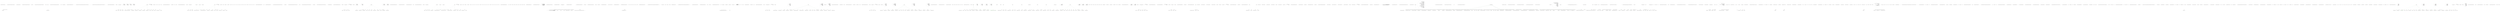 digraph  {
n15 [label="QuantConnect.Algorithm.Framework.Risk.MaximumDrawdownPercentPerSecurity", span=""];
n0 [cluster="QuantConnect.Algorithm.Framework.Risk.MaximumDrawdownPercentPerSecurity.MaximumDrawdownPercentPerSecurity(decimal)", label="Entry QuantConnect.Algorithm.Framework.Risk.MaximumDrawdownPercentPerSecurity.MaximumDrawdownPercentPerSecurity(decimal)", span="35-35"];
n1 [cluster="QuantConnect.Algorithm.Framework.Risk.MaximumDrawdownPercentPerSecurity.MaximumDrawdownPercentPerSecurity(decimal)", label="_maximumDrawdownPercent = -Math.Abs(maximumDrawdownPercent)", span="39-39"];
n2 [cluster="QuantConnect.Algorithm.Framework.Risk.MaximumDrawdownPercentPerSecurity.MaximumDrawdownPercentPerSecurity(decimal)", label="Exit QuantConnect.Algorithm.Framework.Risk.MaximumDrawdownPercentPerSecurity.MaximumDrawdownPercentPerSecurity(decimal)", span="35-35"];
n3 [cluster="System.Math.Abs(decimal)", label="Entry System.Math.Abs(decimal)", span="0-0"];
n4 [cluster="QuantConnect.Algorithm.Framework.Risk.MaximumDrawdownPercentPerSecurity.ManageRisk(QuantConnect.Algorithm.Framework.QCAlgorithmFramework)", label="Entry QuantConnect.Algorithm.Framework.Risk.MaximumDrawdownPercentPerSecurity.ManageRisk(QuantConnect.Algorithm.Framework.QCAlgorithmFramework)", span="46-46"];
n5 [cluster="QuantConnect.Algorithm.Framework.Risk.MaximumDrawdownPercentPerSecurity.ManageRisk(QuantConnect.Algorithm.Framework.QCAlgorithmFramework)", label="algorithm.Securities", span="48-48"];
n10 [cluster="QuantConnect.Algorithm.Framework.Risk.MaximumDrawdownPercentPerSecurity.ManageRisk(QuantConnect.Algorithm.Framework.QCAlgorithmFramework)", label="yield return new PortfolioTarget(security.Symbol, 0);", span="61-61"];
n6 [cluster="QuantConnect.Algorithm.Framework.Risk.MaximumDrawdownPercentPerSecurity.ManageRisk(QuantConnect.Algorithm.Framework.QCAlgorithmFramework)", label="var security = kvp.Value", span="50-50"];
n11 [cluster="QuantConnect.Algorithm.Framework.Risk.MaximumDrawdownPercentPerSecurity.ManageRisk(QuantConnect.Algorithm.Framework.QCAlgorithmFramework)", label="Exit QuantConnect.Algorithm.Framework.Risk.MaximumDrawdownPercentPerSecurity.ManageRisk(QuantConnect.Algorithm.Framework.QCAlgorithmFramework)", span="46-46"];
n7 [cluster="QuantConnect.Algorithm.Framework.Risk.MaximumDrawdownPercentPerSecurity.ManageRisk(QuantConnect.Algorithm.Framework.QCAlgorithmFramework)", label="!security.Invested", span="52-52"];
n8 [cluster="QuantConnect.Algorithm.Framework.Risk.MaximumDrawdownPercentPerSecurity.ManageRisk(QuantConnect.Algorithm.Framework.QCAlgorithmFramework)", label="var pnl = security.Holdings.UnrealizedProfitPercent", span="57-57"];
n9 [cluster="QuantConnect.Algorithm.Framework.Risk.MaximumDrawdownPercentPerSecurity.ManageRisk(QuantConnect.Algorithm.Framework.QCAlgorithmFramework)", label="pnl < _maximumDrawdownPercent", span="58-58"];
n12 [cluster="QuantConnect.Algorithm.Framework.Portfolio.PortfolioTarget.PortfolioTarget(QuantConnect.Symbol, decimal)", label="Entry QuantConnect.Algorithm.Framework.Portfolio.PortfolioTarget.PortfolioTarget(QuantConnect.Symbol, decimal)", span="40-40"];
n13 [cluster="QuantConnect.Algorithm.Framework.Risk.MaximumDrawdownPercentPerSecurity.OnSecuritiesChanged(QuantConnect.Algorithm.Framework.QCAlgorithmFramework, QuantConnect.Data.UniverseSelection.SecurityChanges)", label="Entry QuantConnect.Algorithm.Framework.Risk.MaximumDrawdownPercentPerSecurity.OnSecuritiesChanged(QuantConnect.Algorithm.Framework.QCAlgorithmFramework, QuantConnect.Data.UniverseSelection.SecurityChanges)", span="71-71"];
n14 [cluster="QuantConnect.Algorithm.Framework.Risk.MaximumDrawdownPercentPerSecurity.OnSecuritiesChanged(QuantConnect.Algorithm.Framework.QCAlgorithmFramework, QuantConnect.Data.UniverseSelection.SecurityChanges)", label="Exit QuantConnect.Algorithm.Framework.Risk.MaximumDrawdownPercentPerSecurity.OnSecuritiesChanged(QuantConnect.Algorithm.Framework.QCAlgorithmFramework, QuantConnect.Data.UniverseSelection.SecurityChanges)", span="71-71"];
m0_35 [cluster="QuantConnect.Tests.Common.Data.DynamicDataConsolidatorTests.AggregatesTimeValuePairsWithVolumeProperly()", file="DynamicDataConsolidatorTests.cs", label="Entry QuantConnect.Tests.Common.Data.DynamicDataConsolidatorTests.AggregatesTimeValuePairsWithVolumeProperly()", span="81-81"];
m0_36 [cluster="QuantConnect.Tests.Common.Data.DynamicDataConsolidatorTests.AggregatesTimeValuePairsWithVolumeProperly()", file="DynamicDataConsolidatorTests.cs", label="TradeBar newTradeBar = null", span="83-83"];
m0_37 [cluster="QuantConnect.Tests.Common.Data.DynamicDataConsolidatorTests.AggregatesTimeValuePairsWithVolumeProperly()", file="DynamicDataConsolidatorTests.cs", label="var consolidator = new DynamicDataConsolidator(4)", span="84-84"];
m0_38 [cluster="QuantConnect.Tests.Common.Data.DynamicDataConsolidatorTests.AggregatesTimeValuePairsWithVolumeProperly()", file="DynamicDataConsolidatorTests.cs", label="consolidator.DataConsolidated += (sender, tradeBar) =>\r\n            {\r\n                newTradeBar = tradeBar;\r\n            }", span="85-88"];
m0_42 [cluster="QuantConnect.Tests.Common.Data.DynamicDataConsolidatorTests.AggregatesTimeValuePairsWithVolumeProperly()", file="DynamicDataConsolidatorTests.cs", label="consolidator.Update(bar1)", span="98-98"];
m0_46 [cluster="QuantConnect.Tests.Common.Data.DynamicDataConsolidatorTests.AggregatesTimeValuePairsWithVolumeProperly()", file="DynamicDataConsolidatorTests.cs", label="consolidator.Update(bar2)", span="109-109"];
m0_50 [cluster="QuantConnect.Tests.Common.Data.DynamicDataConsolidatorTests.AggregatesTimeValuePairsWithVolumeProperly()", file="DynamicDataConsolidatorTests.cs", label="consolidator.Update(bar3)", span="119-119"];
m0_54 [cluster="QuantConnect.Tests.Common.Data.DynamicDataConsolidatorTests.AggregatesTimeValuePairsWithVolumeProperly()", file="DynamicDataConsolidatorTests.cs", label="consolidator.Update(bar4)", span="130-130"];
m0_39 [cluster="QuantConnect.Tests.Common.Data.DynamicDataConsolidatorTests.AggregatesTimeValuePairsWithVolumeProperly()", file="DynamicDataConsolidatorTests.cs", label="var reference = DateTime.Today", span="89-89"];
m0_40 [cluster="QuantConnect.Tests.Common.Data.DynamicDataConsolidatorTests.AggregatesTimeValuePairsWithVolumeProperly()", file="DynamicDataConsolidatorTests.cs", label="dynamic bar1 = new CustomData\r\n            {\r\n                Symbol = Symbols.SPY,\r\n                Time = reference,\r\n                Value = 5,\r\n            }", span="90-95"];
m0_44 [cluster="QuantConnect.Tests.Common.Data.DynamicDataConsolidatorTests.AggregatesTimeValuePairsWithVolumeProperly()", file="DynamicDataConsolidatorTests.cs", label="dynamic bar2 = new CustomData\r\n            {\r\n                Symbol = Symbols.SPY,\r\n                Time = reference.AddHours(1),\r\n                Value = 10\r\n            }", span="101-106"];
m0_48 [cluster="QuantConnect.Tests.Common.Data.DynamicDataConsolidatorTests.AggregatesTimeValuePairsWithVolumeProperly()", file="DynamicDataConsolidatorTests.cs", label="dynamic bar3 = new CustomData\r\n            {\r\n                Symbol = Symbols.SPY,\r\n                Time = reference.AddHours(2),\r\n                Value = 1\r\n            }", span="111-116"];
m0_52 [cluster="QuantConnect.Tests.Common.Data.DynamicDataConsolidatorTests.AggregatesTimeValuePairsWithVolumeProperly()", file="DynamicDataConsolidatorTests.cs", label="dynamic bar4 = new CustomData\r\n            {\r\n                Symbol = Symbols.SPY,\r\n                Time = reference.AddHours(3),\r\n                Value = 9\r\n            }", span="122-127"];
m0_41 [cluster="QuantConnect.Tests.Common.Data.DynamicDataConsolidatorTests.AggregatesTimeValuePairsWithVolumeProperly()", file="DynamicDataConsolidatorTests.cs", label="bar1.Volume = 75L", span="96-96"];
m0_57 [cluster="QuantConnect.Tests.Common.Data.DynamicDataConsolidatorTests.AggregatesTimeValuePairsWithVolumeProperly()", file="DynamicDataConsolidatorTests.cs", label="Assert.AreEqual(bar1.Time, newTradeBar.Time)", span="134-134"];
m0_58 [cluster="QuantConnect.Tests.Common.Data.DynamicDataConsolidatorTests.AggregatesTimeValuePairsWithVolumeProperly()", file="DynamicDataConsolidatorTests.cs", label="Assert.AreEqual(bar1.Value, newTradeBar.Open)", span="135-135"];
m0_62 [cluster="QuantConnect.Tests.Common.Data.DynamicDataConsolidatorTests.AggregatesTimeValuePairsWithVolumeProperly()", file="DynamicDataConsolidatorTests.cs", label="Assert.AreEqual(bar1.Volume + bar2.Volume + bar3.Volume + bar4.Volume, newTradeBar.Volume)", span="139-139"];
m0_43 [cluster="QuantConnect.Tests.Common.Data.DynamicDataConsolidatorTests.AggregatesTimeValuePairsWithVolumeProperly()", file="DynamicDataConsolidatorTests.cs", label="Assert.IsNull(newTradeBar)", span="99-99"];
m0_45 [cluster="QuantConnect.Tests.Common.Data.DynamicDataConsolidatorTests.AggregatesTimeValuePairsWithVolumeProperly()", file="DynamicDataConsolidatorTests.cs", label="bar2.Volume = 100L", span="107-107"];
m0_59 [cluster="QuantConnect.Tests.Common.Data.DynamicDataConsolidatorTests.AggregatesTimeValuePairsWithVolumeProperly()", file="DynamicDataConsolidatorTests.cs", label="Assert.AreEqual(bar2.Value, newTradeBar.High)", span="136-136"];
m0_47 [cluster="QuantConnect.Tests.Common.Data.DynamicDataConsolidatorTests.AggregatesTimeValuePairsWithVolumeProperly()", file="DynamicDataConsolidatorTests.cs", label="Assert.IsNull(newTradeBar)", span="110-110"];
m0_49 [cluster="QuantConnect.Tests.Common.Data.DynamicDataConsolidatorTests.AggregatesTimeValuePairsWithVolumeProperly()", file="DynamicDataConsolidatorTests.cs", label="bar3.Volume = 115L", span="117-117"];
m0_60 [cluster="QuantConnect.Tests.Common.Data.DynamicDataConsolidatorTests.AggregatesTimeValuePairsWithVolumeProperly()", file="DynamicDataConsolidatorTests.cs", label="Assert.AreEqual(bar3.Value, newTradeBar.Low)", span="137-137"];
m0_51 [cluster="QuantConnect.Tests.Common.Data.DynamicDataConsolidatorTests.AggregatesTimeValuePairsWithVolumeProperly()", file="DynamicDataConsolidatorTests.cs", label="Assert.IsNull(newTradeBar)", span="120-120"];
m0_53 [cluster="QuantConnect.Tests.Common.Data.DynamicDataConsolidatorTests.AggregatesTimeValuePairsWithVolumeProperly()", file="DynamicDataConsolidatorTests.cs", label="bar4.Volume = 85L", span="128-128"];
m0_61 [cluster="QuantConnect.Tests.Common.Data.DynamicDataConsolidatorTests.AggregatesTimeValuePairsWithVolumeProperly()", file="DynamicDataConsolidatorTests.cs", label="Assert.AreEqual(bar4.Value, newTradeBar.Close)", span="138-138"];
m0_55 [cluster="QuantConnect.Tests.Common.Data.DynamicDataConsolidatorTests.AggregatesTimeValuePairsWithVolumeProperly()", file="DynamicDataConsolidatorTests.cs", label="Assert.IsNotNull(newTradeBar)", span="131-131"];
m0_56 [cluster="QuantConnect.Tests.Common.Data.DynamicDataConsolidatorTests.AggregatesTimeValuePairsWithVolumeProperly()", file="DynamicDataConsolidatorTests.cs", label="Assert.AreEqual(Symbols.SPY, newTradeBar.Symbol)", span="133-133"];
m0_63 [cluster="QuantConnect.Tests.Common.Data.DynamicDataConsolidatorTests.AggregatesTimeValuePairsWithVolumeProperly()", file="DynamicDataConsolidatorTests.cs", label="Exit QuantConnect.Tests.Common.Data.DynamicDataConsolidatorTests.AggregatesTimeValuePairsWithVolumeProperly()", span="81-81"];
m0_29 [cluster="System.DateTime.AddHours(double)", file="DynamicDataConsolidatorTests.cs", label="Entry System.DateTime.AddHours(double)", span="0-0"];
m0_28 [cluster="Unk.IsNull", file="DynamicDataConsolidatorTests.cs", label="Entry Unk.IsNull", span=""];
m0_31 [cluster="Unk.AreEqual", file="DynamicDataConsolidatorTests.cs", label="Entry Unk.AreEqual", span=""];
m0_115 [cluster="QuantConnect.Tests.Common.Data.DynamicDataConsolidatorTests.AggregatesTradeBarsWithOutVolumeProperly()", file="DynamicDataConsolidatorTests.cs", label="Entry QuantConnect.Tests.Common.Data.DynamicDataConsolidatorTests.AggregatesTradeBarsWithOutVolumeProperly()", span="198-198"];
m0_116 [cluster="QuantConnect.Tests.Common.Data.DynamicDataConsolidatorTests.AggregatesTradeBarsWithOutVolumeProperly()", file="DynamicDataConsolidatorTests.cs", label="TradeBar consolidated = null", span="200-200"];
m0_117 [cluster="QuantConnect.Tests.Common.Data.DynamicDataConsolidatorTests.AggregatesTradeBarsWithOutVolumeProperly()", file="DynamicDataConsolidatorTests.cs", label="var consolidator = new DynamicDataConsolidator(3)", span="201-201"];
m0_118 [cluster="QuantConnect.Tests.Common.Data.DynamicDataConsolidatorTests.AggregatesTradeBarsWithOutVolumeProperly()", file="DynamicDataConsolidatorTests.cs", label="consolidator.DataConsolidated += (sender, bar) =>\r\n            {\r\n                consolidated = bar;\r\n            }", span="202-205"];
m0_141 [cluster="QuantConnect.Tests.Common.Data.DynamicDataConsolidatorTests.AggregatesTradeBarsWithOutVolumeProperly()", file="DynamicDataConsolidatorTests.cs", label="consolidator.Update(bar1)", span="232-232"];
m0_143 [cluster="QuantConnect.Tests.Common.Data.DynamicDataConsolidatorTests.AggregatesTradeBarsWithOutVolumeProperly()", file="DynamicDataConsolidatorTests.cs", label="consolidator.Update(bar2)", span="235-235"];
m0_145 [cluster="QuantConnect.Tests.Common.Data.DynamicDataConsolidatorTests.AggregatesTradeBarsWithOutVolumeProperly()", file="DynamicDataConsolidatorTests.cs", label="consolidator.Update(bar3)", span="238-238"];
m0_119 [cluster="QuantConnect.Tests.Common.Data.DynamicDataConsolidatorTests.AggregatesTradeBarsWithOutVolumeProperly()", file="DynamicDataConsolidatorTests.cs", label="var reference = DateTime.Today", span="207-207"];
m0_120 [cluster="QuantConnect.Tests.Common.Data.DynamicDataConsolidatorTests.AggregatesTradeBarsWithOutVolumeProperly()", file="DynamicDataConsolidatorTests.cs", label="dynamic bar1 = new CustomData()", span="208-208"];
m0_122 [cluster="QuantConnect.Tests.Common.Data.DynamicDataConsolidatorTests.AggregatesTradeBarsWithOutVolumeProperly()", file="DynamicDataConsolidatorTests.cs", label="bar1.Time = reference", span="210-210"];
m0_129 [cluster="QuantConnect.Tests.Common.Data.DynamicDataConsolidatorTests.AggregatesTradeBarsWithOutVolumeProperly()", file="DynamicDataConsolidatorTests.cs", label="bar2.Time = reference.AddHours(1)", span="218-218"];
m0_136 [cluster="QuantConnect.Tests.Common.Data.DynamicDataConsolidatorTests.AggregatesTradeBarsWithOutVolumeProperly()", file="DynamicDataConsolidatorTests.cs", label="bar3.Time = reference.AddHours(1)", span="226-226"];
m0_121 [cluster="QuantConnect.Tests.Common.Data.DynamicDataConsolidatorTests.AggregatesTradeBarsWithOutVolumeProperly()", file="DynamicDataConsolidatorTests.cs", label="bar1.Symbol = Symbols.SPY", span="209-209"];
m0_123 [cluster="QuantConnect.Tests.Common.Data.DynamicDataConsolidatorTests.AggregatesTradeBarsWithOutVolumeProperly()", file="DynamicDataConsolidatorTests.cs", label="bar1.Open = 10", span="211-211"];
m0_124 [cluster="QuantConnect.Tests.Common.Data.DynamicDataConsolidatorTests.AggregatesTradeBarsWithOutVolumeProperly()", file="DynamicDataConsolidatorTests.cs", label="bar1.High = 100m", span="212-212"];
m0_125 [cluster="QuantConnect.Tests.Common.Data.DynamicDataConsolidatorTests.AggregatesTradeBarsWithOutVolumeProperly()", file="DynamicDataConsolidatorTests.cs", label="bar1.Low = 1m", span="213-213"];
m0_126 [cluster="QuantConnect.Tests.Common.Data.DynamicDataConsolidatorTests.AggregatesTradeBarsWithOutVolumeProperly()", file="DynamicDataConsolidatorTests.cs", label="bar1.Close = 50m", span="214-214"];
m0_148 [cluster="QuantConnect.Tests.Common.Data.DynamicDataConsolidatorTests.AggregatesTradeBarsWithOutVolumeProperly()", file="DynamicDataConsolidatorTests.cs", label="Assert.AreEqual(bar1.Open, consolidated.Open)", span="242-242"];
m0_149 [cluster="QuantConnect.Tests.Common.Data.DynamicDataConsolidatorTests.AggregatesTradeBarsWithOutVolumeProperly()", file="DynamicDataConsolidatorTests.cs", label="Assert.AreEqual(Math.Max(bar1.High, Math.Max(bar2.High, bar3.High)), consolidated.High)", span="243-243"];
m0_150 [cluster="QuantConnect.Tests.Common.Data.DynamicDataConsolidatorTests.AggregatesTradeBarsWithOutVolumeProperly()", file="DynamicDataConsolidatorTests.cs", label="Assert.AreEqual(Math.Min(bar1.Low, Math.Min(bar2.Low, bar3.Low)), consolidated.Low)", span="244-244"];
m0_127 [cluster="QuantConnect.Tests.Common.Data.DynamicDataConsolidatorTests.AggregatesTradeBarsWithOutVolumeProperly()", file="DynamicDataConsolidatorTests.cs", label="dynamic bar2 = new CustomData()", span="216-216"];
m0_128 [cluster="QuantConnect.Tests.Common.Data.DynamicDataConsolidatorTests.AggregatesTradeBarsWithOutVolumeProperly()", file="DynamicDataConsolidatorTests.cs", label="bar2.Symbol = Symbols.SPY", span="217-217"];
m0_130 [cluster="QuantConnect.Tests.Common.Data.DynamicDataConsolidatorTests.AggregatesTradeBarsWithOutVolumeProperly()", file="DynamicDataConsolidatorTests.cs", label="bar2.Open = 50m", span="219-219"];
m0_131 [cluster="QuantConnect.Tests.Common.Data.DynamicDataConsolidatorTests.AggregatesTradeBarsWithOutVolumeProperly()", file="DynamicDataConsolidatorTests.cs", label="bar2.High = 123m", span="220-220"];
m0_132 [cluster="QuantConnect.Tests.Common.Data.DynamicDataConsolidatorTests.AggregatesTradeBarsWithOutVolumeProperly()", file="DynamicDataConsolidatorTests.cs", label="bar2.Low = 35m", span="221-221"];
m0_133 [cluster="QuantConnect.Tests.Common.Data.DynamicDataConsolidatorTests.AggregatesTradeBarsWithOutVolumeProperly()", file="DynamicDataConsolidatorTests.cs", label="bar2.Close = 75m", span="222-222"];
m0_134 [cluster="QuantConnect.Tests.Common.Data.DynamicDataConsolidatorTests.AggregatesTradeBarsWithOutVolumeProperly()", file="DynamicDataConsolidatorTests.cs", label="dynamic bar3 = new CustomData()", span="224-224"];
m0_135 [cluster="QuantConnect.Tests.Common.Data.DynamicDataConsolidatorTests.AggregatesTradeBarsWithOutVolumeProperly()", file="DynamicDataConsolidatorTests.cs", label="bar3.Symbol = Symbols.SPY", span="225-225"];
m0_137 [cluster="QuantConnect.Tests.Common.Data.DynamicDataConsolidatorTests.AggregatesTradeBarsWithOutVolumeProperly()", file="DynamicDataConsolidatorTests.cs", label="bar3.Open = 75m", span="227-227"];
m0_138 [cluster="QuantConnect.Tests.Common.Data.DynamicDataConsolidatorTests.AggregatesTradeBarsWithOutVolumeProperly()", file="DynamicDataConsolidatorTests.cs", label="bar3.High = 100m", span="228-228"];
m0_139 [cluster="QuantConnect.Tests.Common.Data.DynamicDataConsolidatorTests.AggregatesTradeBarsWithOutVolumeProperly()", file="DynamicDataConsolidatorTests.cs", label="bar3.Low = 50m", span="229-229"];
m0_140 [cluster="QuantConnect.Tests.Common.Data.DynamicDataConsolidatorTests.AggregatesTradeBarsWithOutVolumeProperly()", file="DynamicDataConsolidatorTests.cs", label="bar3.Close = 83m", span="230-230"];
m0_151 [cluster="QuantConnect.Tests.Common.Data.DynamicDataConsolidatorTests.AggregatesTradeBarsWithOutVolumeProperly()", file="DynamicDataConsolidatorTests.cs", label="Assert.AreEqual(bar3.Close, consolidated.Close)", span="245-245"];
m0_142 [cluster="QuantConnect.Tests.Common.Data.DynamicDataConsolidatorTests.AggregatesTradeBarsWithOutVolumeProperly()", file="DynamicDataConsolidatorTests.cs", label="Assert.IsNull(consolidated)", span="233-233"];
m0_144 [cluster="QuantConnect.Tests.Common.Data.DynamicDataConsolidatorTests.AggregatesTradeBarsWithOutVolumeProperly()", file="DynamicDataConsolidatorTests.cs", label="Assert.IsNull(consolidated)", span="236-236"];
m0_146 [cluster="QuantConnect.Tests.Common.Data.DynamicDataConsolidatorTests.AggregatesTradeBarsWithOutVolumeProperly()", file="DynamicDataConsolidatorTests.cs", label="Assert.IsNotNull(consolidated)", span="240-240"];
m0_147 [cluster="QuantConnect.Tests.Common.Data.DynamicDataConsolidatorTests.AggregatesTradeBarsWithOutVolumeProperly()", file="DynamicDataConsolidatorTests.cs", label="Assert.AreEqual(Symbols.SPY, consolidated.Symbol)", span="241-241"];
m0_152 [cluster="QuantConnect.Tests.Common.Data.DynamicDataConsolidatorTests.AggregatesTradeBarsWithOutVolumeProperly()", file="DynamicDataConsolidatorTests.cs", label="Assert.AreEqual(0, consolidated.Volume)", span="246-246"];
m0_153 [cluster="QuantConnect.Tests.Common.Data.DynamicDataConsolidatorTests.AggregatesTradeBarsWithOutVolumeProperly()", file="DynamicDataConsolidatorTests.cs", label="Exit QuantConnect.Tests.Common.Data.DynamicDataConsolidatorTests.AggregatesTradeBarsWithOutVolumeProperly()", span="198-198"];
m0_110 [cluster="Unk.Max", file="DynamicDataConsolidatorTests.cs", label="Entry Unk.Max", span=""];
m0_25 [cluster="QuantConnect.Data.Consolidators.DynamicDataConsolidator.DynamicDataConsolidator(int)", file="DynamicDataConsolidatorTests.cs", label="Entry QuantConnect.Data.Consolidators.DynamicDataConsolidator.DynamicDataConsolidator(int)", span="39-39"];
m0_157 [cluster="QuantConnect.Tests.Common.Data.DynamicDataConsolidatorTests.CustomData.Reader(QuantConnect.Data.SubscriptionDataConfig, string, System.DateTime, bool)", file="DynamicDataConsolidatorTests.cs", label="Entry QuantConnect.Tests.Common.Data.DynamicDataConsolidatorTests.CustomData.Reader(QuantConnect.Data.SubscriptionDataConfig, string, System.DateTime, bool)", span="251-251"];
m0_158 [cluster="QuantConnect.Tests.Common.Data.DynamicDataConsolidatorTests.CustomData.Reader(QuantConnect.Data.SubscriptionDataConfig, string, System.DateTime, bool)", file="DynamicDataConsolidatorTests.cs", label="throw new NotImplementedException();", span="253-253"];
m0_159 [cluster="QuantConnect.Tests.Common.Data.DynamicDataConsolidatorTests.CustomData.Reader(QuantConnect.Data.SubscriptionDataConfig, string, System.DateTime, bool)", file="DynamicDataConsolidatorTests.cs", label="Exit QuantConnect.Tests.Common.Data.DynamicDataConsolidatorTests.CustomData.Reader(QuantConnect.Data.SubscriptionDataConfig, string, System.DateTime, bool)", span="251-251"];
m0_30 [cluster="Unk.IsNotNull", file="DynamicDataConsolidatorTests.cs", label="Entry Unk.IsNotNull", span=""];
m0_161 [cluster="QuantConnect.Tests.Common.Data.DynamicDataConsolidatorTests.CustomData.GetSource(QuantConnect.Data.SubscriptionDataConfig, System.DateTime, bool)", file="DynamicDataConsolidatorTests.cs", label="Entry QuantConnect.Tests.Common.Data.DynamicDataConsolidatorTests.CustomData.GetSource(QuantConnect.Data.SubscriptionDataConfig, System.DateTime, bool)", span="256-256"];
m0_162 [cluster="QuantConnect.Tests.Common.Data.DynamicDataConsolidatorTests.CustomData.GetSource(QuantConnect.Data.SubscriptionDataConfig, System.DateTime, bool)", file="DynamicDataConsolidatorTests.cs", label="throw new NotImplementedException();", span="258-258"];
m0_163 [cluster="QuantConnect.Tests.Common.Data.DynamicDataConsolidatorTests.CustomData.GetSource(QuantConnect.Data.SubscriptionDataConfig, System.DateTime, bool)", file="DynamicDataConsolidatorTests.cs", label="Exit QuantConnect.Tests.Common.Data.DynamicDataConsolidatorTests.CustomData.GetSource(QuantConnect.Data.SubscriptionDataConfig, System.DateTime, bool)", span="256-256"];
m0_160 [cluster="System.NotImplementedException.NotImplementedException()", file="DynamicDataConsolidatorTests.cs", label="Entry System.NotImplementedException.NotImplementedException()", span="0-0"];
m0_0 [cluster="QuantConnect.Tests.Common.Data.DynamicDataConsolidatorTests.AggregatesTimeValuePairsWithOutVolumeProperly()", file="DynamicDataConsolidatorTests.cs", label="Entry QuantConnect.Tests.Common.Data.DynamicDataConsolidatorTests.AggregatesTimeValuePairsWithOutVolumeProperly()", span="27-27"];
m0_1 [cluster="QuantConnect.Tests.Common.Data.DynamicDataConsolidatorTests.AggregatesTimeValuePairsWithOutVolumeProperly()", file="DynamicDataConsolidatorTests.cs", label="TradeBar newTradeBar = null", span="29-29"];
m0_2 [cluster="QuantConnect.Tests.Common.Data.DynamicDataConsolidatorTests.AggregatesTimeValuePairsWithOutVolumeProperly()", file="DynamicDataConsolidatorTests.cs", label="var consolidator = new DynamicDataConsolidator(4)", span="30-30"];
m0_3 [cluster="QuantConnect.Tests.Common.Data.DynamicDataConsolidatorTests.AggregatesTimeValuePairsWithOutVolumeProperly()", file="DynamicDataConsolidatorTests.cs", label="consolidator.DataConsolidated += (sender, tradeBar) =>\r\n            {\r\n                newTradeBar = tradeBar;\r\n            }", span="31-34"];
m0_6 [cluster="QuantConnect.Tests.Common.Data.DynamicDataConsolidatorTests.AggregatesTimeValuePairsWithOutVolumeProperly()", file="DynamicDataConsolidatorTests.cs", label="consolidator.Update(bar1)", span="42-42"];
m0_9 [cluster="QuantConnect.Tests.Common.Data.DynamicDataConsolidatorTests.AggregatesTimeValuePairsWithOutVolumeProperly()", file="DynamicDataConsolidatorTests.cs", label="consolidator.Update(bar2)", span="51-51"];
m0_12 [cluster="QuantConnect.Tests.Common.Data.DynamicDataConsolidatorTests.AggregatesTimeValuePairsWithOutVolumeProperly()", file="DynamicDataConsolidatorTests.cs", label="consolidator.Update(bar3)", span="59-59"];
m0_15 [cluster="QuantConnect.Tests.Common.Data.DynamicDataConsolidatorTests.AggregatesTimeValuePairsWithOutVolumeProperly()", file="DynamicDataConsolidatorTests.cs", label="consolidator.Update(bar4)", span="68-68"];
m0_4 [cluster="QuantConnect.Tests.Common.Data.DynamicDataConsolidatorTests.AggregatesTimeValuePairsWithOutVolumeProperly()", file="DynamicDataConsolidatorTests.cs", label="var reference = DateTime.Today", span="35-35"];
m0_5 [cluster="QuantConnect.Tests.Common.Data.DynamicDataConsolidatorTests.AggregatesTimeValuePairsWithOutVolumeProperly()", file="DynamicDataConsolidatorTests.cs", label="var bar1 = new CustomData\r\n            {\r\n                Symbol = Symbols.SPY,\r\n                Time = reference,\r\n                Value = 5\r\n            }", span="36-41"];
m0_8 [cluster="QuantConnect.Tests.Common.Data.DynamicDataConsolidatorTests.AggregatesTimeValuePairsWithOutVolumeProperly()", file="DynamicDataConsolidatorTests.cs", label="var bar2 = new CustomData\r\n            {\r\n                Symbol = Symbols.SPY,\r\n                Time = reference.AddHours(1),\r\n                Value = 10\r\n            }", span="45-50"];
m0_11 [cluster="QuantConnect.Tests.Common.Data.DynamicDataConsolidatorTests.AggregatesTimeValuePairsWithOutVolumeProperly()", file="DynamicDataConsolidatorTests.cs", label="var bar3 = new CustomData\r\n            {\r\n                Symbol = Symbols.SPY,\r\n                Time = reference.AddHours(2),\r\n                Value = 1\r\n            }", span="53-58"];
m0_14 [cluster="QuantConnect.Tests.Common.Data.DynamicDataConsolidatorTests.AggregatesTimeValuePairsWithOutVolumeProperly()", file="DynamicDataConsolidatorTests.cs", label="var bar4 = new CustomData\r\n            {\r\n                Symbol = Symbols.SPY,\r\n                Time = reference.AddHours(3),\r\n                Value = 9\r\n            }", span="62-67"];
m0_18 [cluster="QuantConnect.Tests.Common.Data.DynamicDataConsolidatorTests.AggregatesTimeValuePairsWithOutVolumeProperly()", file="DynamicDataConsolidatorTests.cs", label="Assert.AreEqual(bar1.Time, newTradeBar.Time)", span="72-72"];
m0_19 [cluster="QuantConnect.Tests.Common.Data.DynamicDataConsolidatorTests.AggregatesTimeValuePairsWithOutVolumeProperly()", file="DynamicDataConsolidatorTests.cs", label="Assert.AreEqual(bar1.Value, newTradeBar.Open)", span="73-73"];
m0_7 [cluster="QuantConnect.Tests.Common.Data.DynamicDataConsolidatorTests.AggregatesTimeValuePairsWithOutVolumeProperly()", file="DynamicDataConsolidatorTests.cs", label="Assert.IsNull(newTradeBar)", span="43-43"];
m0_20 [cluster="QuantConnect.Tests.Common.Data.DynamicDataConsolidatorTests.AggregatesTimeValuePairsWithOutVolumeProperly()", file="DynamicDataConsolidatorTests.cs", label="Assert.AreEqual(bar2.Value, newTradeBar.High)", span="74-74"];
m0_10 [cluster="QuantConnect.Tests.Common.Data.DynamicDataConsolidatorTests.AggregatesTimeValuePairsWithOutVolumeProperly()", file="DynamicDataConsolidatorTests.cs", label="Assert.IsNull(newTradeBar)", span="52-52"];
m0_21 [cluster="QuantConnect.Tests.Common.Data.DynamicDataConsolidatorTests.AggregatesTimeValuePairsWithOutVolumeProperly()", file="DynamicDataConsolidatorTests.cs", label="Assert.AreEqual(bar3.Value, newTradeBar.Low)", span="75-75"];
m0_13 [cluster="QuantConnect.Tests.Common.Data.DynamicDataConsolidatorTests.AggregatesTimeValuePairsWithOutVolumeProperly()", file="DynamicDataConsolidatorTests.cs", label="Assert.IsNull(newTradeBar)", span="60-60"];
m0_22 [cluster="QuantConnect.Tests.Common.Data.DynamicDataConsolidatorTests.AggregatesTimeValuePairsWithOutVolumeProperly()", file="DynamicDataConsolidatorTests.cs", label="Assert.AreEqual(bar4.Value, newTradeBar.Close)", span="76-76"];
m0_16 [cluster="QuantConnect.Tests.Common.Data.DynamicDataConsolidatorTests.AggregatesTimeValuePairsWithOutVolumeProperly()", file="DynamicDataConsolidatorTests.cs", label="Assert.IsNotNull(newTradeBar)", span="69-69"];
m0_17 [cluster="QuantConnect.Tests.Common.Data.DynamicDataConsolidatorTests.AggregatesTimeValuePairsWithOutVolumeProperly()", file="DynamicDataConsolidatorTests.cs", label="Assert.AreEqual(Symbols.SPY, newTradeBar.Symbol)", span="71-71"];
m0_23 [cluster="QuantConnect.Tests.Common.Data.DynamicDataConsolidatorTests.AggregatesTimeValuePairsWithOutVolumeProperly()", file="DynamicDataConsolidatorTests.cs", label="Assert.AreEqual(0, newTradeBar.Volume)", span="77-77"];
m0_24 [cluster="QuantConnect.Tests.Common.Data.DynamicDataConsolidatorTests.AggregatesTimeValuePairsWithOutVolumeProperly()", file="DynamicDataConsolidatorTests.cs", label="Exit QuantConnect.Tests.Common.Data.DynamicDataConsolidatorTests.AggregatesTimeValuePairsWithOutVolumeProperly()", span="27-27"];
m0_27 [cluster="QuantConnect.Data.Consolidators.PeriodCountConsolidatorBase<T, TConsolidated>.Update(T)", file="DynamicDataConsolidatorTests.cs", label="Entry QuantConnect.Data.Consolidators.PeriodCountConsolidatorBase<T, TConsolidated>.Update(T)", span="101-101"];
m0_26 [cluster="QuantConnect.Tests.Common.Data.DynamicDataConsolidatorTests.CustomData.CustomData()", file="DynamicDataConsolidatorTests.cs", label="Entry QuantConnect.Tests.Common.Data.DynamicDataConsolidatorTests.CustomData.CustomData()", span="249-249"];
m0_64 [cluster="Unk.Update", file="DynamicDataConsolidatorTests.cs", label="Entry Unk.Update", span=""];
m0_68 [cluster="QuantConnect.Tests.Common.Data.DynamicDataConsolidatorTests.AggregatesTradeBarsWithVolumeProperly()", file="DynamicDataConsolidatorTests.cs", label="Entry QuantConnect.Tests.Common.Data.DynamicDataConsolidatorTests.AggregatesTradeBarsWithVolumeProperly()", span="143-143"];
m0_69 [cluster="QuantConnect.Tests.Common.Data.DynamicDataConsolidatorTests.AggregatesTradeBarsWithVolumeProperly()", file="DynamicDataConsolidatorTests.cs", label="TradeBar consolidated = null", span="145-145"];
m0_70 [cluster="QuantConnect.Tests.Common.Data.DynamicDataConsolidatorTests.AggregatesTradeBarsWithVolumeProperly()", file="DynamicDataConsolidatorTests.cs", label="var consolidator = new DynamicDataConsolidator(3)", span="146-146"];
m0_71 [cluster="QuantConnect.Tests.Common.Data.DynamicDataConsolidatorTests.AggregatesTradeBarsWithVolumeProperly()", file="DynamicDataConsolidatorTests.cs", label="consolidator.DataConsolidated += (sender, bar) =>\r\n            {\r\n                consolidated = bar;\r\n            }", span="147-150"];
m0_97 [cluster="QuantConnect.Tests.Common.Data.DynamicDataConsolidatorTests.AggregatesTradeBarsWithVolumeProperly()", file="DynamicDataConsolidatorTests.cs", label="consolidator.Update(bar1)", span="180-180"];
m0_99 [cluster="QuantConnect.Tests.Common.Data.DynamicDataConsolidatorTests.AggregatesTradeBarsWithVolumeProperly()", file="DynamicDataConsolidatorTests.cs", label="consolidator.Update(bar2)", span="183-183"];
m0_101 [cluster="QuantConnect.Tests.Common.Data.DynamicDataConsolidatorTests.AggregatesTradeBarsWithVolumeProperly()", file="DynamicDataConsolidatorTests.cs", label="consolidator.Update(bar3)", span="186-186"];
m0_72 [cluster="QuantConnect.Tests.Common.Data.DynamicDataConsolidatorTests.AggregatesTradeBarsWithVolumeProperly()", file="DynamicDataConsolidatorTests.cs", label="var reference = DateTime.Today", span="152-152"];
m0_73 [cluster="QuantConnect.Tests.Common.Data.DynamicDataConsolidatorTests.AggregatesTradeBarsWithVolumeProperly()", file="DynamicDataConsolidatorTests.cs", label="dynamic bar1 = new CustomData()", span="153-153"];
m0_75 [cluster="QuantConnect.Tests.Common.Data.DynamicDataConsolidatorTests.AggregatesTradeBarsWithVolumeProperly()", file="DynamicDataConsolidatorTests.cs", label="bar1.Time = reference", span="155-155"];
m0_83 [cluster="QuantConnect.Tests.Common.Data.DynamicDataConsolidatorTests.AggregatesTradeBarsWithVolumeProperly()", file="DynamicDataConsolidatorTests.cs", label="bar2.Time = reference.AddHours(1)", span="164-164"];
m0_91 [cluster="QuantConnect.Tests.Common.Data.DynamicDataConsolidatorTests.AggregatesTradeBarsWithVolumeProperly()", file="DynamicDataConsolidatorTests.cs", label="bar3.Time = reference.AddHours(1)", span="173-173"];
m0_74 [cluster="QuantConnect.Tests.Common.Data.DynamicDataConsolidatorTests.AggregatesTradeBarsWithVolumeProperly()", file="DynamicDataConsolidatorTests.cs", label="bar1.Symbol = Symbols.SPY", span="154-154"];
m0_76 [cluster="QuantConnect.Tests.Common.Data.DynamicDataConsolidatorTests.AggregatesTradeBarsWithVolumeProperly()", file="DynamicDataConsolidatorTests.cs", label="bar1.Open = 10", span="156-156"];
m0_77 [cluster="QuantConnect.Tests.Common.Data.DynamicDataConsolidatorTests.AggregatesTradeBarsWithVolumeProperly()", file="DynamicDataConsolidatorTests.cs", label="bar1.High = 100m", span="157-157"];
m0_78 [cluster="QuantConnect.Tests.Common.Data.DynamicDataConsolidatorTests.AggregatesTradeBarsWithVolumeProperly()", file="DynamicDataConsolidatorTests.cs", label="bar1.Low = 1m", span="158-158"];
m0_79 [cluster="QuantConnect.Tests.Common.Data.DynamicDataConsolidatorTests.AggregatesTradeBarsWithVolumeProperly()", file="DynamicDataConsolidatorTests.cs", label="bar1.Close = 50m", span="159-159"];
m0_80 [cluster="QuantConnect.Tests.Common.Data.DynamicDataConsolidatorTests.AggregatesTradeBarsWithVolumeProperly()", file="DynamicDataConsolidatorTests.cs", label="bar1.Volume = 75L", span="160-160"];
m0_104 [cluster="QuantConnect.Tests.Common.Data.DynamicDataConsolidatorTests.AggregatesTradeBarsWithVolumeProperly()", file="DynamicDataConsolidatorTests.cs", label="Assert.AreEqual(bar1.Open, consolidated.Open)", span="190-190"];
m0_105 [cluster="QuantConnect.Tests.Common.Data.DynamicDataConsolidatorTests.AggregatesTradeBarsWithVolumeProperly()", file="DynamicDataConsolidatorTests.cs", label="Assert.AreEqual(Math.Max(bar1.High, Math.Max(bar2.High, bar3.High)), consolidated.High)", span="191-191"];
m0_106 [cluster="QuantConnect.Tests.Common.Data.DynamicDataConsolidatorTests.AggregatesTradeBarsWithVolumeProperly()", file="DynamicDataConsolidatorTests.cs", label="Assert.AreEqual(Math.Min(bar1.Low, Math.Min(bar2.Low, bar3.Low)), consolidated.Low)", span="192-192"];
m0_108 [cluster="QuantConnect.Tests.Common.Data.DynamicDataConsolidatorTests.AggregatesTradeBarsWithVolumeProperly()", file="DynamicDataConsolidatorTests.cs", label="Assert.AreEqual(bar1.Volume + bar2.Volume + bar3.Volume, consolidated.Volume)", span="194-194"];
m0_81 [cluster="QuantConnect.Tests.Common.Data.DynamicDataConsolidatorTests.AggregatesTradeBarsWithVolumeProperly()", file="DynamicDataConsolidatorTests.cs", label="dynamic bar2 = new CustomData()", span="162-162"];
m0_82 [cluster="QuantConnect.Tests.Common.Data.DynamicDataConsolidatorTests.AggregatesTradeBarsWithVolumeProperly()", file="DynamicDataConsolidatorTests.cs", label="bar2.Symbol = Symbols.SPY", span="163-163"];
m0_84 [cluster="QuantConnect.Tests.Common.Data.DynamicDataConsolidatorTests.AggregatesTradeBarsWithVolumeProperly()", file="DynamicDataConsolidatorTests.cs", label="bar2.Open = 50m", span="165-165"];
m0_85 [cluster="QuantConnect.Tests.Common.Data.DynamicDataConsolidatorTests.AggregatesTradeBarsWithVolumeProperly()", file="DynamicDataConsolidatorTests.cs", label="bar2.High = 123m", span="166-166"];
m0_86 [cluster="QuantConnect.Tests.Common.Data.DynamicDataConsolidatorTests.AggregatesTradeBarsWithVolumeProperly()", file="DynamicDataConsolidatorTests.cs", label="bar2.Low = 35m", span="167-167"];
m0_87 [cluster="QuantConnect.Tests.Common.Data.DynamicDataConsolidatorTests.AggregatesTradeBarsWithVolumeProperly()", file="DynamicDataConsolidatorTests.cs", label="bar2.Close = 75m", span="168-168"];
m0_88 [cluster="QuantConnect.Tests.Common.Data.DynamicDataConsolidatorTests.AggregatesTradeBarsWithVolumeProperly()", file="DynamicDataConsolidatorTests.cs", label="bar2.Volume = 100L", span="169-169"];
m0_89 [cluster="QuantConnect.Tests.Common.Data.DynamicDataConsolidatorTests.AggregatesTradeBarsWithVolumeProperly()", file="DynamicDataConsolidatorTests.cs", label="dynamic bar3 = new CustomData()", span="171-171"];
m0_90 [cluster="QuantConnect.Tests.Common.Data.DynamicDataConsolidatorTests.AggregatesTradeBarsWithVolumeProperly()", file="DynamicDataConsolidatorTests.cs", label="bar3.Symbol = Symbols.SPY", span="172-172"];
m0_92 [cluster="QuantConnect.Tests.Common.Data.DynamicDataConsolidatorTests.AggregatesTradeBarsWithVolumeProperly()", file="DynamicDataConsolidatorTests.cs", label="bar3.Open = 75m", span="174-174"];
m0_93 [cluster="QuantConnect.Tests.Common.Data.DynamicDataConsolidatorTests.AggregatesTradeBarsWithVolumeProperly()", file="DynamicDataConsolidatorTests.cs", label="bar3.High = 100m", span="175-175"];
m0_94 [cluster="QuantConnect.Tests.Common.Data.DynamicDataConsolidatorTests.AggregatesTradeBarsWithVolumeProperly()", file="DynamicDataConsolidatorTests.cs", label="bar3.Low = 50m", span="176-176"];
m0_95 [cluster="QuantConnect.Tests.Common.Data.DynamicDataConsolidatorTests.AggregatesTradeBarsWithVolumeProperly()", file="DynamicDataConsolidatorTests.cs", label="bar3.Close = 83m", span="177-177"];
m0_96 [cluster="QuantConnect.Tests.Common.Data.DynamicDataConsolidatorTests.AggregatesTradeBarsWithVolumeProperly()", file="DynamicDataConsolidatorTests.cs", label="bar3.Volume = 125L", span="178-178"];
m0_107 [cluster="QuantConnect.Tests.Common.Data.DynamicDataConsolidatorTests.AggregatesTradeBarsWithVolumeProperly()", file="DynamicDataConsolidatorTests.cs", label="Assert.AreEqual(bar3.Close, consolidated.Close)", span="193-193"];
m0_98 [cluster="QuantConnect.Tests.Common.Data.DynamicDataConsolidatorTests.AggregatesTradeBarsWithVolumeProperly()", file="DynamicDataConsolidatorTests.cs", label="Assert.IsNull(consolidated)", span="181-181"];
m0_100 [cluster="QuantConnect.Tests.Common.Data.DynamicDataConsolidatorTests.AggregatesTradeBarsWithVolumeProperly()", file="DynamicDataConsolidatorTests.cs", label="Assert.IsNull(consolidated)", span="184-184"];
m0_102 [cluster="QuantConnect.Tests.Common.Data.DynamicDataConsolidatorTests.AggregatesTradeBarsWithVolumeProperly()", file="DynamicDataConsolidatorTests.cs", label="Assert.IsNotNull(consolidated)", span="188-188"];
m0_103 [cluster="QuantConnect.Tests.Common.Data.DynamicDataConsolidatorTests.AggregatesTradeBarsWithVolumeProperly()", file="DynamicDataConsolidatorTests.cs", label="Assert.AreEqual(Symbols.SPY, consolidated.Symbol)", span="189-189"];
m0_109 [cluster="QuantConnect.Tests.Common.Data.DynamicDataConsolidatorTests.AggregatesTradeBarsWithVolumeProperly()", file="DynamicDataConsolidatorTests.cs", label="Exit QuantConnect.Tests.Common.Data.DynamicDataConsolidatorTests.AggregatesTradeBarsWithVolumeProperly()", span="143-143"];
m0_111 [cluster="Unk.Min", file="DynamicDataConsolidatorTests.cs", label="Entry Unk.Min", span=""];
m0_154 [cluster="lambda expression", file="DynamicDataConsolidatorTests.cs", label="Entry lambda expression", span="202-205"];
m0_33 [cluster="lambda expression", file="DynamicDataConsolidatorTests.cs", label="newTradeBar = tradeBar", span="33-33"];
m0_32 [cluster="lambda expression", file="DynamicDataConsolidatorTests.cs", label="Entry lambda expression", span="31-34"];
m0_34 [cluster="lambda expression", file="DynamicDataConsolidatorTests.cs", label="Exit lambda expression", span="31-34"];
m0_66 [cluster="lambda expression", file="DynamicDataConsolidatorTests.cs", label="newTradeBar = tradeBar", span="87-87"];
m0_65 [cluster="lambda expression", file="DynamicDataConsolidatorTests.cs", label="Entry lambda expression", span="85-88"];
m0_67 [cluster="lambda expression", file="DynamicDataConsolidatorTests.cs", label="Exit lambda expression", span="85-88"];
m0_113 [cluster="lambda expression", file="DynamicDataConsolidatorTests.cs", label="consolidated = bar", span="149-149"];
m0_112 [cluster="lambda expression", file="DynamicDataConsolidatorTests.cs", label="Entry lambda expression", span="147-150"];
m0_114 [cluster="lambda expression", file="DynamicDataConsolidatorTests.cs", label="Exit lambda expression", span="147-150"];
m0_155 [cluster="lambda expression", file="DynamicDataConsolidatorTests.cs", label="consolidated = bar", span="204-204"];
m0_156 [cluster="lambda expression", file="DynamicDataConsolidatorTests.cs", label="Exit lambda expression", span="202-205"];
m1_44 [cluster="System.ArgumentOutOfRangeException.ArgumentOutOfRangeException(string, object, string)", file="QuoteBarConsolidator.cs", label="Entry System.ArgumentOutOfRangeException.ArgumentOutOfRangeException(string, object, string)", span="0-0"];
m1_8 [cluster="QuantConnect.Lean.Engine.DataFeeds.SubscriptionLimiter.GetResolutionCount(QuantConnect.Resolution)", file="QuoteBarConsolidator.cs", label="Entry QuantConnect.Lean.Engine.DataFeeds.SubscriptionLimiter.GetResolutionCount(QuantConnect.Resolution)", span="57-57"];
m1_9 [cluster="QuantConnect.Lean.Engine.DataFeeds.SubscriptionLimiter.GetResolutionCount(QuantConnect.Resolution)", file="QuoteBarConsolidator.cs", label="return (from subscription in _subscriptionsProvider()\r\n                    // don't count feeds we auto add\r\n                    where !subscription.Configuration.IsInternalFeed\r\n                    group subscription by subscription.Security into g\r\n                    let security = g.Key\r\n                    where security.Resolution == resolution\r\n                    select security).Count();", span="59-65"];
m1_10 [cluster="QuantConnect.Lean.Engine.DataFeeds.SubscriptionLimiter.GetResolutionCount(QuantConnect.Resolution)", file="QuoteBarConsolidator.cs", label="Exit QuantConnect.Lean.Engine.DataFeeds.SubscriptionLimiter.GetResolutionCount(QuantConnect.Resolution)", span="57-57"];
m1_31 [cluster="QuantConnect.Lean.Engine.DataFeeds.SubscriptionLimiter.GetMaxRamReason(decimal)", file="QuoteBarConsolidator.cs", label="Entry QuantConnect.Lean.Engine.DataFeeds.SubscriptionLimiter.GetMaxRamReason(decimal)", span="164-164"];
m1_53 [cluster="QuantConnect.Lean.Engine.DataFeeds.SubscriptionLimiter.GetMaxRamReason(decimal)", file="QuoteBarConsolidator.cs", label="return string.Format(''We estimate you will run out of memory ({0}mb of {1}mb physically available). '' +\r\n                ''Please reduce the number of symbols you're analysing or if in live trading upgrade your server to allow more memory.'',\r\n                currentEstimatedRam, _maxRamEstimate\r\n                );", span="166-169"];
m1_54 [cluster="QuantConnect.Lean.Engine.DataFeeds.SubscriptionLimiter.GetMaxRamReason(decimal)", file="QuoteBarConsolidator.cs", label="Exit QuantConnect.Lean.Engine.DataFeeds.SubscriptionLimiter.GetMaxRamReason(decimal)", span="164-164"];
m1_30 [cluster="QuantConnect.Lean.Engine.DataFeeds.SubscriptionLimiter.GetCountLimitReason(QuantConnect.Resolution)", file="QuoteBarConsolidator.cs", label="Entry QuantConnect.Lean.Engine.DataFeeds.SubscriptionLimiter.GetCountLimitReason(QuantConnect.Resolution)", span="155-155"];
m1_47 [cluster="QuantConnect.Lean.Engine.DataFeeds.SubscriptionLimiter.GetCountLimitReason(QuantConnect.Resolution)", file="QuoteBarConsolidator.cs", label="var limit = GetResolutionLimit(resolution)", span="157-157"];
m1_48 [cluster="QuantConnect.Lean.Engine.DataFeeds.SubscriptionLimiter.GetCountLimitReason(QuantConnect.Resolution)", file="QuoteBarConsolidator.cs", label="return string.Format(''We currently only support {0} symbols subscribed with {1} resolution at a time due to physical memory limitations'', limit, resolution.ToString().ToLower());", span="158-158"];
m1_49 [cluster="QuantConnect.Lean.Engine.DataFeeds.SubscriptionLimiter.GetCountLimitReason(QuantConnect.Resolution)", file="QuoteBarConsolidator.cs", label="Exit QuantConnect.Lean.Engine.DataFeeds.SubscriptionLimiter.GetCountLimitReason(QuantConnect.Resolution)", span="155-155"];
m1_50 [cluster="System.Enum.ToString()", file="QuoteBarConsolidator.cs", label="Entry System.Enum.ToString()", span="0-0"];
m1_52 [cluster="string.Format(string, object, object)", file="QuoteBarConsolidator.cs", label="Entry string.Format(string, object, object)", span="0-0"];
m1_7 [cluster="QuantConnect.Lean.Engine.DataFeeds.SubscriptionLimiter.GetRamEstimate(int, int, int)", file="QuoteBarConsolidator.cs", label="Entry QuantConnect.Lean.Engine.DataFeeds.SubscriptionLimiter.GetRamEstimate(int, int, int)", span="147-147"];
m1_45 [cluster="QuantConnect.Lean.Engine.DataFeeds.SubscriptionLimiter.GetRamEstimate(int, int, int)", file="QuoteBarConsolidator.cs", label="return MinuteMemory * minute + SecondMemory * second + TickMemory * tick;", span="149-149"];
m1_46 [cluster="QuantConnect.Lean.Engine.DataFeeds.SubscriptionLimiter.GetRamEstimate(int, int, int)", file="QuoteBarConsolidator.cs", label="Exit QuantConnect.Lean.Engine.DataFeeds.SubscriptionLimiter.GetRamEstimate(int, int, int)", span="147-147"];
m1_16 [cluster="QuantConnect.Lean.Engine.DataFeeds.SubscriptionLimiter.GetResolutionLimit(QuantConnect.Resolution)", file="QuoteBarConsolidator.cs", label="Entry QuantConnect.Lean.Engine.DataFeeds.SubscriptionLimiter.GetResolutionLimit(QuantConnect.Resolution)", span="121-121"];
m1_32 [cluster="QuantConnect.Lean.Engine.DataFeeds.SubscriptionLimiter.GetResolutionLimit(QuantConnect.Resolution)", file="QuoteBarConsolidator.cs", label=resolution, span="123-123"];
m1_42 [cluster="QuantConnect.Lean.Engine.DataFeeds.SubscriptionLimiter.GetResolutionLimit(QuantConnect.Resolution)", file="QuoteBarConsolidator.cs", label="throw new ArgumentOutOfRangeException(''resolution'', resolution, null);", span="139-139"];
m1_33 [cluster="QuantConnect.Lean.Engine.DataFeeds.SubscriptionLimiter.GetResolutionLimit(QuantConnect.Resolution)", file="QuoteBarConsolidator.cs", label="Resolution.Tick", span="125-125"];
m1_35 [cluster="QuantConnect.Lean.Engine.DataFeeds.SubscriptionLimiter.GetResolutionLimit(QuantConnect.Resolution)", file="QuoteBarConsolidator.cs", label="Resolution.Second", span="128-128"];
m1_37 [cluster="QuantConnect.Lean.Engine.DataFeeds.SubscriptionLimiter.GetResolutionLimit(QuantConnect.Resolution)", file="QuoteBarConsolidator.cs", label="Resolution.Minute", span="131-131"];
m1_39 [cluster="QuantConnect.Lean.Engine.DataFeeds.SubscriptionLimiter.GetResolutionLimit(QuantConnect.Resolution)", file="QuoteBarConsolidator.cs", label="Resolution.Hour", span="134-134"];
m1_34 [cluster="QuantConnect.Lean.Engine.DataFeeds.SubscriptionLimiter.GetResolutionLimit(QuantConnect.Resolution)", file="QuoteBarConsolidator.cs", label="return _tickLimit;", span="126-126"];
m1_36 [cluster="QuantConnect.Lean.Engine.DataFeeds.SubscriptionLimiter.GetResolutionLimit(QuantConnect.Resolution)", file="QuoteBarConsolidator.cs", label="return _secondLimit;", span="129-129"];
m1_38 [cluster="QuantConnect.Lean.Engine.DataFeeds.SubscriptionLimiter.GetResolutionLimit(QuantConnect.Resolution)", file="QuoteBarConsolidator.cs", label="return _minuteLimit;", span="132-132"];
m1_40 [cluster="QuantConnect.Lean.Engine.DataFeeds.SubscriptionLimiter.GetResolutionLimit(QuantConnect.Resolution)", file="QuoteBarConsolidator.cs", label="Resolution.Daily", span="135-135"];
m1_41 [cluster="QuantConnect.Lean.Engine.DataFeeds.SubscriptionLimiter.GetResolutionLimit(QuantConnect.Resolution)", file="QuoteBarConsolidator.cs", label="return int.MaxValue;", span="136-136"];
m1_43 [cluster="QuantConnect.Lean.Engine.DataFeeds.SubscriptionLimiter.GetResolutionLimit(QuantConnect.Resolution)", file="QuoteBarConsolidator.cs", label="Exit QuantConnect.Lean.Engine.DataFeeds.SubscriptionLimiter.GetResolutionLimit(QuantConnect.Resolution)", span="121-121"];
m1_0 [cluster="QuantConnect.Lean.Engine.DataFeeds.SubscriptionLimiter.SubscriptionLimiter(System.Func<System.Collections.Generic.IEnumerable<QuantConnect.Lean.Engine.DataFeeds.Subscription>>, int, int, int)", file="QuoteBarConsolidator.cs", label="Entry QuantConnect.Lean.Engine.DataFeeds.SubscriptionLimiter.SubscriptionLimiter(System.Func<System.Collections.Generic.IEnumerable<QuantConnect.Lean.Engine.DataFeeds.Subscription>>, int, int, int)", span="43-43"];
m1_1 [cluster="QuantConnect.Lean.Engine.DataFeeds.SubscriptionLimiter.SubscriptionLimiter(System.Func<System.Collections.Generic.IEnumerable<QuantConnect.Lean.Engine.DataFeeds.Subscription>>, int, int, int)", file="QuoteBarConsolidator.cs", label="_subscriptionsProvider = subscriptionsProvider", span="45-45"];
m1_2 [cluster="QuantConnect.Lean.Engine.DataFeeds.SubscriptionLimiter.SubscriptionLimiter(System.Func<System.Collections.Generic.IEnumerable<QuantConnect.Lean.Engine.DataFeeds.Subscription>>, int, int, int)", file="QuoteBarConsolidator.cs", label="_tickLimit = tickLimit", span="46-46"];
m1_3 [cluster="QuantConnect.Lean.Engine.DataFeeds.SubscriptionLimiter.SubscriptionLimiter(System.Func<System.Collections.Generic.IEnumerable<QuantConnect.Lean.Engine.DataFeeds.Subscription>>, int, int, int)", file="QuoteBarConsolidator.cs", label="_secondLimit = secondLimit", span="47-47"];
m1_4 [cluster="QuantConnect.Lean.Engine.DataFeeds.SubscriptionLimiter.SubscriptionLimiter(System.Func<System.Collections.Generic.IEnumerable<QuantConnect.Lean.Engine.DataFeeds.Subscription>>, int, int, int)", file="QuoteBarConsolidator.cs", label="_minuteLimit = minuteLimit", span="48-48"];
m1_5 [cluster="QuantConnect.Lean.Engine.DataFeeds.SubscriptionLimiter.SubscriptionLimiter(System.Func<System.Collections.Generic.IEnumerable<QuantConnect.Lean.Engine.DataFeeds.Subscription>>, int, int, int)", file="QuoteBarConsolidator.cs", label="_maxRamEstimate = GetRamEstimate(minuteLimit, secondLimit, tickLimit)", span="49-49"];
m1_6 [cluster="QuantConnect.Lean.Engine.DataFeeds.SubscriptionLimiter.SubscriptionLimiter(System.Func<System.Collections.Generic.IEnumerable<QuantConnect.Lean.Engine.DataFeeds.Subscription>>, int, int, int)", file="QuoteBarConsolidator.cs", label="Exit QuantConnect.Lean.Engine.DataFeeds.SubscriptionLimiter.SubscriptionLimiter(System.Func<System.Collections.Generic.IEnumerable<QuantConnect.Lean.Engine.DataFeeds.Subscription>>, int, int, int)", span="43-43"];
m1_13 [cluster="QuantConnect.Lean.Engine.DataFeeds.SubscriptionLimiter.GetRemaining(QuantConnect.Resolution)", file="QuoteBarConsolidator.cs", label="Entry QuantConnect.Lean.Engine.DataFeeds.SubscriptionLimiter.GetRemaining(QuantConnect.Resolution)", span="73-73"];
m1_14 [cluster="QuantConnect.Lean.Engine.DataFeeds.SubscriptionLimiter.GetRemaining(QuantConnect.Resolution)", file="QuoteBarConsolidator.cs", label="return GetResolutionLimit(resolution) - GetResolutionCount(resolution);", span="75-75"];
m1_15 [cluster="QuantConnect.Lean.Engine.DataFeeds.SubscriptionLimiter.GetRemaining(QuantConnect.Resolution)", file="QuoteBarConsolidator.cs", label="Exit QuantConnect.Lean.Engine.DataFeeds.SubscriptionLimiter.GetRemaining(QuantConnect.Resolution)", span="73-73"];
m1_51 [cluster="string.ToLower()", file="QuoteBarConsolidator.cs", label="Entry string.ToLower()", span="0-0"];
m1_11 [cluster="System.Func<TResult>.Invoke()", file="QuoteBarConsolidator.cs", label="Entry System.Func<TResult>.Invoke()", span="0-0"];
m1_17 [cluster="QuantConnect.Lean.Engine.DataFeeds.SubscriptionLimiter.CanAddSubscription(QuantConnect.Resolution, out string)", file="QuoteBarConsolidator.cs", label="Entry QuantConnect.Lean.Engine.DataFeeds.SubscriptionLimiter.CanAddSubscription(QuantConnect.Resolution, out string)", span="85-85"];
m1_18 [cluster="QuantConnect.Lean.Engine.DataFeeds.SubscriptionLimiter.CanAddSubscription(QuantConnect.Resolution, out string)", file="QuoteBarConsolidator.cs", label="reason = null", span="87-87"];
m1_19 [cluster="QuantConnect.Lean.Engine.DataFeeds.SubscriptionLimiter.CanAddSubscription(QuantConnect.Resolution, out string)", file="QuoteBarConsolidator.cs", label="var limit = GetResolutionLimit(resolution)", span="88-88"];
m1_20 [cluster="QuantConnect.Lean.Engine.DataFeeds.SubscriptionLimiter.CanAddSubscription(QuantConnect.Resolution, out string)", file="QuoteBarConsolidator.cs", label="var count = GetResolutionCount(resolution) + 1", span="91-91"];
m1_22 [cluster="QuantConnect.Lean.Engine.DataFeeds.SubscriptionLimiter.CanAddSubscription(QuantConnect.Resolution, out string)", file="QuoteBarConsolidator.cs", label="reason = GetCountLimitReason(resolution)", span="96-96"];
m1_21 [cluster="QuantConnect.Lean.Engine.DataFeeds.SubscriptionLimiter.CanAddSubscription(QuantConnect.Resolution, out string)", file="QuoteBarConsolidator.cs", label="count >= limit", span="94-94"];
m1_24 [cluster="QuantConnect.Lean.Engine.DataFeeds.SubscriptionLimiter.CanAddSubscription(QuantConnect.Resolution, out string)", file="QuoteBarConsolidator.cs", label="var ramEstimate = GetRamEstimate(\r\n                GetResolutionCount(Resolution.Minute), \r\n                GetResolutionCount(Resolution.Second), \r\n                GetResolutionCount(Resolution.Tick)\r\n                )", span="101-105"];
m1_23 [cluster="QuantConnect.Lean.Engine.DataFeeds.SubscriptionLimiter.CanAddSubscription(QuantConnect.Resolution, out string)", file="QuoteBarConsolidator.cs", label="return false;", span="97-97"];
m1_25 [cluster="QuantConnect.Lean.Engine.DataFeeds.SubscriptionLimiter.CanAddSubscription(QuantConnect.Resolution, out string)", file="QuoteBarConsolidator.cs", label="ramEstimate > _maxRamEstimate", span="108-108"];
m1_26 [cluster="QuantConnect.Lean.Engine.DataFeeds.SubscriptionLimiter.CanAddSubscription(QuantConnect.Resolution, out string)", file="QuoteBarConsolidator.cs", label="reason = GetMaxRamReason(ramEstimate)", span="110-110"];
m1_28 [cluster="QuantConnect.Lean.Engine.DataFeeds.SubscriptionLimiter.CanAddSubscription(QuantConnect.Resolution, out string)", file="QuoteBarConsolidator.cs", label="return true;", span="113-113"];
m1_27 [cluster="QuantConnect.Lean.Engine.DataFeeds.SubscriptionLimiter.CanAddSubscription(QuantConnect.Resolution, out string)", file="QuoteBarConsolidator.cs", label="return false;", span="111-111"];
m1_29 [cluster="QuantConnect.Lean.Engine.DataFeeds.SubscriptionLimiter.CanAddSubscription(QuantConnect.Resolution, out string)", file="QuoteBarConsolidator.cs", label="Exit QuantConnect.Lean.Engine.DataFeeds.SubscriptionLimiter.CanAddSubscription(QuantConnect.Resolution, out string)", span="85-85"];
m1_12 [cluster="Unk.Count", file="QuoteBarConsolidator.cs", label="Entry Unk.Count", span=""];
m1_55 [file="QuoteBarConsolidator.cs", label="QuantConnect.Lean.Engine.DataFeeds.SubscriptionLimiter", span=""];
m2_35 [cluster="QuantConnect.Data.Market.Bar.Bar(decimal, decimal, decimal, decimal)", file="QuoteBarConsolidatorTests.cs", label="Entry QuantConnect.Data.Market.Bar.Bar(decimal, decimal, decimal, decimal)", span="58-58"];
m2_33 [cluster="System.TimeSpan.FromMinutes(double)", file="QuoteBarConsolidatorTests.cs", label="Entry System.TimeSpan.FromMinutes(double)", span="0-0"];
m2_37 [cluster="Unk.IsNull", file="QuoteBarConsolidatorTests.cs", label="Entry Unk.IsNull", span=""];
m2_43 [cluster="QuantConnect.Tests.Common.Data.QuoteBarConsolidatorTests.AggregatesNewTimeSpanQuoteBarProperly()", file="QuoteBarConsolidatorTests.cs", label="Entry QuantConnect.Tests.Common.Data.QuoteBarConsolidatorTests.AggregatesNewTimeSpanQuoteBarProperly()", span="108-108"];
m2_44 [cluster="QuantConnect.Tests.Common.Data.QuoteBarConsolidatorTests.AggregatesNewTimeSpanQuoteBarProperly()", file="QuoteBarConsolidatorTests.cs", label="QuoteBar quoteBar = null", span="110-110"];
m2_45 [cluster="QuantConnect.Tests.Common.Data.QuoteBarConsolidatorTests.AggregatesNewTimeSpanQuoteBarProperly()", file="QuoteBarConsolidatorTests.cs", label="var creator = new QuoteBarConsolidator(TimeSpan.FromMinutes(2))", span="111-111"];
m2_46 [cluster="QuantConnect.Tests.Common.Data.QuoteBarConsolidatorTests.AggregatesNewTimeSpanQuoteBarProperly()", file="QuoteBarConsolidatorTests.cs", label="creator.DataConsolidated += (sender, args) =>\r\n            {\r\n                quoteBar = args;\r\n            }", span="112-115"];
m2_50 [cluster="QuantConnect.Tests.Common.Data.QuoteBarConsolidatorTests.AggregatesNewTimeSpanQuoteBarProperly()", file="QuoteBarConsolidatorTests.cs", label="creator.Update(bar1)", span="130-130"];
m2_53 [cluster="QuantConnect.Tests.Common.Data.QuoteBarConsolidatorTests.AggregatesNewTimeSpanQuoteBarProperly()", file="QuoteBarConsolidatorTests.cs", label="creator.Update(bar2)", span="144-144"];
m2_55 [cluster="QuantConnect.Tests.Common.Data.QuoteBarConsolidatorTests.AggregatesNewTimeSpanQuoteBarProperly()", file="QuoteBarConsolidatorTests.cs", label="creator.Update(bar3)", span="158-158"];
m2_47 [cluster="QuantConnect.Tests.Common.Data.QuoteBarConsolidatorTests.AggregatesNewTimeSpanQuoteBarProperly()", file="QuoteBarConsolidatorTests.cs", label="var time = DateTime.Today", span="117-117"];
m2_48 [cluster="QuantConnect.Tests.Common.Data.QuoteBarConsolidatorTests.AggregatesNewTimeSpanQuoteBarProperly()", file="QuoteBarConsolidatorTests.cs", label="var period = TimeSpan.FromMinutes(1)", span="118-118"];
m2_49 [cluster="QuantConnect.Tests.Common.Data.QuoteBarConsolidatorTests.AggregatesNewTimeSpanQuoteBarProperly()", file="QuoteBarConsolidatorTests.cs", label="var bar1 = new QuoteBar\r\n            {\r\n                Time = time,\r\n                Symbol = Symbols.SPY,\r\n                Bid = new Bar(1, 2, 0.75m, 1.25m),\r\n                LastBidSize = 3,\r\n                Ask = null,\r\n                LastAskSize = 0,\r\n                Value = 1,\r\n                Period = period\r\n            }", span="119-129"];
m2_52 [cluster="QuantConnect.Tests.Common.Data.QuoteBarConsolidatorTests.AggregatesNewTimeSpanQuoteBarProperly()", file="QuoteBarConsolidatorTests.cs", label="var bar2 = new QuoteBar\r\n            {\r\n                Time = time + TimeSpan.FromMinutes(1),\r\n                Symbol = Symbols.SPY,\r\n                Bid = new Bar(1.1m, 2.2m, 0.9m, 2.1m),\r\n                LastBidSize = 3,\r\n                Ask = new Bar(2.2m, 4.4m, 3.3m, 3.3m),\r\n                LastAskSize = 0,\r\n                Value = 1,\r\n                Period = period\r\n            }", span="133-143"];
m2_54 [cluster="QuantConnect.Tests.Common.Data.QuoteBarConsolidatorTests.AggregatesNewTimeSpanQuoteBarProperly()", file="QuoteBarConsolidatorTests.cs", label="var bar3 = new QuoteBar\r\n            {\r\n                Time = time + TimeSpan.FromMinutes(2),\r\n                Symbol = Symbols.SPY,\r\n                Bid = new Bar(1, 2, 0.5m, 1.75m),\r\n                LastBidSize = 3,\r\n                Ask = null,\r\n                LastAskSize = 0,\r\n                Value = 1,\r\n                Period = period\r\n            }", span="147-157"];
m2_59 [cluster="QuantConnect.Tests.Common.Data.QuoteBarConsolidatorTests.AggregatesNewTimeSpanQuoteBarProperly()", file="QuoteBarConsolidatorTests.cs", label="Assert.AreEqual(time + TimeSpan.FromMinutes(2), quoteBar.EndTime)", span="166-166"];
m2_57 [cluster="QuantConnect.Tests.Common.Data.QuoteBarConsolidatorTests.AggregatesNewTimeSpanQuoteBarProperly()", file="QuoteBarConsolidatorTests.cs", label="Assert.AreEqual(bar1.Symbol, quoteBar.Symbol)", span="164-164"];
m2_58 [cluster="QuantConnect.Tests.Common.Data.QuoteBarConsolidatorTests.AggregatesNewTimeSpanQuoteBarProperly()", file="QuoteBarConsolidatorTests.cs", label="Assert.AreEqual(bar1.Time, quoteBar.Time)", span="165-165"];
m2_61 [cluster="QuantConnect.Tests.Common.Data.QuoteBarConsolidatorTests.AggregatesNewTimeSpanQuoteBarProperly()", file="QuoteBarConsolidatorTests.cs", label="Assert.AreEqual(bar1.Bid.Open, quoteBar.Bid.Open)", span="170-170"];
m2_63 [cluster="QuantConnect.Tests.Common.Data.QuoteBarConsolidatorTests.AggregatesNewTimeSpanQuoteBarProperly()", file="QuoteBarConsolidatorTests.cs", label="Assert.AreEqual(Math.Max(bar2.Bid.High, bar1.Bid.High), quoteBar.Bid.High)", span="172-172"];
m2_64 [cluster="QuantConnect.Tests.Common.Data.QuoteBarConsolidatorTests.AggregatesNewTimeSpanQuoteBarProperly()", file="QuoteBarConsolidatorTests.cs", label="Assert.AreEqual(Math.Min(bar2.Bid.Low, bar1.Bid.Low), quoteBar.Bid.Low)", span="173-173"];
m2_69 [cluster="QuantConnect.Tests.Common.Data.QuoteBarConsolidatorTests.AggregatesNewTimeSpanQuoteBarProperly()", file="QuoteBarConsolidatorTests.cs", label="Assert.AreEqual(bar1.LastAskSize, quoteBar.LastAskSize)", span="180-180"];
m2_51 [cluster="QuantConnect.Tests.Common.Data.QuoteBarConsolidatorTests.AggregatesNewTimeSpanQuoteBarProperly()", file="QuoteBarConsolidatorTests.cs", label="Assert.IsNull(quoteBar)", span="131-131"];
m2_62 [cluster="QuantConnect.Tests.Common.Data.QuoteBarConsolidatorTests.AggregatesNewTimeSpanQuoteBarProperly()", file="QuoteBarConsolidatorTests.cs", label="Assert.AreEqual(bar2.Bid.Close, quoteBar.Bid.Close)", span="171-171"];
m2_65 [cluster="QuantConnect.Tests.Common.Data.QuoteBarConsolidatorTests.AggregatesNewTimeSpanQuoteBarProperly()", file="QuoteBarConsolidatorTests.cs", label="Assert.AreEqual(bar2.Ask.Open, quoteBar.Ask.Open)", span="176-176"];
m2_66 [cluster="QuantConnect.Tests.Common.Data.QuoteBarConsolidatorTests.AggregatesNewTimeSpanQuoteBarProperly()", file="QuoteBarConsolidatorTests.cs", label="Assert.AreEqual(bar2.Ask.Close, quoteBar.Ask.Close)", span="177-177"];
m2_67 [cluster="QuantConnect.Tests.Common.Data.QuoteBarConsolidatorTests.AggregatesNewTimeSpanQuoteBarProperly()", file="QuoteBarConsolidatorTests.cs", label="Assert.AreEqual(bar2.Ask.High, quoteBar.Ask.High)", span="178-178"];
m2_68 [cluster="QuantConnect.Tests.Common.Data.QuoteBarConsolidatorTests.AggregatesNewTimeSpanQuoteBarProperly()", file="QuoteBarConsolidatorTests.cs", label="Assert.AreEqual(bar2.Ask.Low, quoteBar.Ask.Low)", span="179-179"];
m2_56 [cluster="QuantConnect.Tests.Common.Data.QuoteBarConsolidatorTests.AggregatesNewTimeSpanQuoteBarProperly()", file="QuoteBarConsolidatorTests.cs", label="Assert.IsNotNull(quoteBar)", span="161-161"];
m2_60 [cluster="QuantConnect.Tests.Common.Data.QuoteBarConsolidatorTests.AggregatesNewTimeSpanQuoteBarProperly()", file="QuoteBarConsolidatorTests.cs", label="Assert.AreEqual(TimeSpan.FromMinutes(2), quoteBar.Period)", span="167-167"];
m2_70 [cluster="QuantConnect.Tests.Common.Data.QuoteBarConsolidatorTests.AggregatesNewTimeSpanQuoteBarProperly()", file="QuoteBarConsolidatorTests.cs", label="Assert.AreEqual(1, quoteBar.Value)", span="182-182"];
m2_71 [cluster="QuantConnect.Tests.Common.Data.QuoteBarConsolidatorTests.AggregatesNewTimeSpanQuoteBarProperly()", file="QuoteBarConsolidatorTests.cs", label="Exit QuantConnect.Tests.Common.Data.QuoteBarConsolidatorTests.AggregatesNewTimeSpanQuoteBarProperly()", span="108-108"];
m2_34 [cluster="QuantConnect.Data.Market.QuoteBar.QuoteBar()", file="QuoteBarConsolidatorTests.cs", label="Entry QuantConnect.Data.Market.QuoteBar.QuoteBar()", span="196-196"];
m2_39 [cluster="Unk.AreEqual", file="QuoteBarConsolidatorTests.cs", label="Entry Unk.AreEqual", span=""];
m2_72 [cluster="QuantConnect.Data.Consolidators.QuoteBarConsolidator.QuoteBarConsolidator(System.TimeSpan)", file="QuoteBarConsolidatorTests.cs", label="Entry QuantConnect.Data.Consolidators.QuoteBarConsolidator.QuoteBarConsolidator(System.TimeSpan)", span="29-29"];
m2_73 [cluster="System.Math.Max(decimal, decimal)", file="QuoteBarConsolidatorTests.cs", label="Entry System.Math.Max(decimal, decimal)", span="0-0"];
m2_74 [cluster="System.Math.Min(decimal, decimal)", file="QuoteBarConsolidatorTests.cs", label="Entry System.Math.Min(decimal, decimal)", span="0-0"];
m2_38 [cluster="Unk.IsNotNull", file="QuoteBarConsolidatorTests.cs", label="Entry Unk.IsNotNull", span=""];
m2_0 [cluster="QuantConnect.Tests.Common.Data.QuoteBarConsolidatorTests.AggregatesNewCountQuoteBarProperly()", file="QuoteBarConsolidatorTests.cs", label="Entry QuantConnect.Tests.Common.Data.QuoteBarConsolidatorTests.AggregatesNewCountQuoteBarProperly()", span="26-26"];
m2_1 [cluster="QuantConnect.Tests.Common.Data.QuoteBarConsolidatorTests.AggregatesNewCountQuoteBarProperly()", file="QuoteBarConsolidatorTests.cs", label="QuoteBar quoteBar = null", span="28-28"];
m2_2 [cluster="QuantConnect.Tests.Common.Data.QuoteBarConsolidatorTests.AggregatesNewCountQuoteBarProperly()", file="QuoteBarConsolidatorTests.cs", label="var creator = new QuoteBarConsolidator(4)", span="29-29"];
m2_3 [cluster="QuantConnect.Tests.Common.Data.QuoteBarConsolidatorTests.AggregatesNewCountQuoteBarProperly()", file="QuoteBarConsolidatorTests.cs", label="creator.DataConsolidated += (sender, args) =>\r\n            {\r\n                quoteBar = args;\r\n            }", span="30-33"];
m2_7 [cluster="QuantConnect.Tests.Common.Data.QuoteBarConsolidatorTests.AggregatesNewCountQuoteBarProperly()", file="QuoteBarConsolidatorTests.cs", label="creator.Update(bar1)", span="48-48"];
m2_10 [cluster="QuantConnect.Tests.Common.Data.QuoteBarConsolidatorTests.AggregatesNewCountQuoteBarProperly()", file="QuoteBarConsolidatorTests.cs", label="creator.Update(bar2)", span="62-62"];
m2_13 [cluster="QuantConnect.Tests.Common.Data.QuoteBarConsolidatorTests.AggregatesNewCountQuoteBarProperly()", file="QuoteBarConsolidatorTests.cs", label="creator.Update(bar3)", span="76-76"];
m2_16 [cluster="QuantConnect.Tests.Common.Data.QuoteBarConsolidatorTests.AggregatesNewCountQuoteBarProperly()", file="QuoteBarConsolidatorTests.cs", label="creator.Update(bar4)", span="90-90"];
m2_4 [cluster="QuantConnect.Tests.Common.Data.QuoteBarConsolidatorTests.AggregatesNewCountQuoteBarProperly()", file="QuoteBarConsolidatorTests.cs", label="var time = DateTime.Today", span="35-35"];
m2_5 [cluster="QuantConnect.Tests.Common.Data.QuoteBarConsolidatorTests.AggregatesNewCountQuoteBarProperly()", file="QuoteBarConsolidatorTests.cs", label="var period = TimeSpan.FromMinutes(1)", span="36-36"];
m2_6 [cluster="QuantConnect.Tests.Common.Data.QuoteBarConsolidatorTests.AggregatesNewCountQuoteBarProperly()", file="QuoteBarConsolidatorTests.cs", label="var bar1 = new QuoteBar\r\n            {\r\n                Time = time,\r\n                Symbol = Symbols.SPY,\r\n                Bid = new Bar(1, 2, 0.75m, 1.25m),\r\n                LastBidSize = 3,\r\n                Ask = null,\r\n                LastAskSize = 0,\r\n                Value = 1,\r\n                Period = period\r\n            }", span="37-47"];
m2_9 [cluster="QuantConnect.Tests.Common.Data.QuoteBarConsolidatorTests.AggregatesNewCountQuoteBarProperly()", file="QuoteBarConsolidatorTests.cs", label="var bar2 = new QuoteBar\r\n            {\r\n                Time = time + TimeSpan.FromMinutes(1),\r\n                Symbol = Symbols.SPY,\r\n                Bid = new Bar(1.1m, 2.2m, 0.9m, 2.1m),\r\n                LastBidSize = 3,\r\n                Ask = new Bar(2.2m, 4.4m, 3.3m, 3.3m),\r\n                LastAskSize = 0,\r\n                Value = 1,\r\n                Period = period\r\n            }", span="51-61"];
m2_12 [cluster="QuantConnect.Tests.Common.Data.QuoteBarConsolidatorTests.AggregatesNewCountQuoteBarProperly()", file="QuoteBarConsolidatorTests.cs", label="var bar3 = new QuoteBar\r\n            {\r\n                Time = time + TimeSpan.FromMinutes(2),\r\n                Symbol = Symbols.SPY,\r\n                Bid = new Bar(1, 2, 0.5m, 1.75m),\r\n                LastBidSize = 3,\r\n                Ask = null,\r\n                LastAskSize = 0,\r\n                Value = 1,\r\n                Period = period\r\n            }", span="65-75"];
m2_15 [cluster="QuantConnect.Tests.Common.Data.QuoteBarConsolidatorTests.AggregatesNewCountQuoteBarProperly()", file="QuoteBarConsolidatorTests.cs", label="var bar4 = new QuoteBar\r\n            {\r\n                Time = time + TimeSpan.FromMinutes(3),\r\n                Symbol = Symbols.SPY,\r\n                Bid = null,\r\n                LastBidSize = 0,\r\n                Ask = new Bar(1, 7, 0.5m, 4.4m),\r\n                LastAskSize = 4,\r\n                Value = 1,\r\n                Period = period\r\n            }", span="79-89"];
m2_18 [cluster="QuantConnect.Tests.Common.Data.QuoteBarConsolidatorTests.AggregatesNewCountQuoteBarProperly()", file="QuoteBarConsolidatorTests.cs", label="Assert.AreEqual(bar1.Symbol, quoteBar.Symbol)", span="92-92"];
m2_19 [cluster="QuantConnect.Tests.Common.Data.QuoteBarConsolidatorTests.AggregatesNewCountQuoteBarProperly()", file="QuoteBarConsolidatorTests.cs", label="Assert.AreEqual(bar1.Bid.Open, quoteBar.Bid.Open)", span="93-93"];
m2_29 [cluster="QuantConnect.Tests.Common.Data.QuoteBarConsolidatorTests.AggregatesNewCountQuoteBarProperly()", file="QuoteBarConsolidatorTests.cs", label="Assert.AreEqual(bar1.Value, quoteBar.Value)", span="103-103"];
m2_8 [cluster="QuantConnect.Tests.Common.Data.QuoteBarConsolidatorTests.AggregatesNewCountQuoteBarProperly()", file="QuoteBarConsolidatorTests.cs", label="Assert.IsNull(quoteBar)", span="49-49"];
m2_20 [cluster="QuantConnect.Tests.Common.Data.QuoteBarConsolidatorTests.AggregatesNewCountQuoteBarProperly()", file="QuoteBarConsolidatorTests.cs", label="Assert.AreEqual(bar2.Ask.Open, quoteBar.Ask.Open)", span="94-94"];
m2_21 [cluster="QuantConnect.Tests.Common.Data.QuoteBarConsolidatorTests.AggregatesNewCountQuoteBarProperly()", file="QuoteBarConsolidatorTests.cs", label="Assert.AreEqual(bar2.Bid.High, quoteBar.Bid.High)", span="95-95"];
m2_11 [cluster="QuantConnect.Tests.Common.Data.QuoteBarConsolidatorTests.AggregatesNewCountQuoteBarProperly()", file="QuoteBarConsolidatorTests.cs", label="Assert.IsNull(quoteBar)", span="63-63"];
m2_23 [cluster="QuantConnect.Tests.Common.Data.QuoteBarConsolidatorTests.AggregatesNewCountQuoteBarProperly()", file="QuoteBarConsolidatorTests.cs", label="Assert.AreEqual(bar3.Bid.Low, quoteBar.Bid.Low)", span="97-97"];
m2_25 [cluster="QuantConnect.Tests.Common.Data.QuoteBarConsolidatorTests.AggregatesNewCountQuoteBarProperly()", file="QuoteBarConsolidatorTests.cs", label="Assert.AreEqual(bar3.Bid.Close, quoteBar.Bid.Close)", span="99-99"];
m2_27 [cluster="QuantConnect.Tests.Common.Data.QuoteBarConsolidatorTests.AggregatesNewCountQuoteBarProperly()", file="QuoteBarConsolidatorTests.cs", label="Assert.AreEqual(bar3.LastBidSize, quoteBar.LastBidSize)", span="101-101"];
m2_14 [cluster="QuantConnect.Tests.Common.Data.QuoteBarConsolidatorTests.AggregatesNewCountQuoteBarProperly()", file="QuoteBarConsolidatorTests.cs", label="Assert.IsNull(quoteBar)", span="77-77"];
m2_22 [cluster="QuantConnect.Tests.Common.Data.QuoteBarConsolidatorTests.AggregatesNewCountQuoteBarProperly()", file="QuoteBarConsolidatorTests.cs", label="Assert.AreEqual(bar4.Ask.High, quoteBar.Ask.High)", span="96-96"];
m2_24 [cluster="QuantConnect.Tests.Common.Data.QuoteBarConsolidatorTests.AggregatesNewCountQuoteBarProperly()", file="QuoteBarConsolidatorTests.cs", label="Assert.AreEqual(bar4.Ask.Low, quoteBar.Ask.Low)", span="98-98"];
m2_26 [cluster="QuantConnect.Tests.Common.Data.QuoteBarConsolidatorTests.AggregatesNewCountQuoteBarProperly()", file="QuoteBarConsolidatorTests.cs", label="Assert.AreEqual(bar4.Ask.Close, quoteBar.Ask.Close)", span="100-100"];
m2_28 [cluster="QuantConnect.Tests.Common.Data.QuoteBarConsolidatorTests.AggregatesNewCountQuoteBarProperly()", file="QuoteBarConsolidatorTests.cs", label="Assert.AreEqual(bar4.LastAskSize, quoteBar.LastAskSize)", span="102-102"];
m2_17 [cluster="QuantConnect.Tests.Common.Data.QuoteBarConsolidatorTests.AggregatesNewCountQuoteBarProperly()", file="QuoteBarConsolidatorTests.cs", label="Assert.IsNotNull(quoteBar)", span="91-91"];
m2_31 [cluster="QuantConnect.Tests.Common.Data.QuoteBarConsolidatorTests.AggregatesNewCountQuoteBarProperly()", file="QuoteBarConsolidatorTests.cs", label="Exit QuantConnect.Tests.Common.Data.QuoteBarConsolidatorTests.AggregatesNewCountQuoteBarProperly()", span="26-26"];
m2_36 [cluster="QuantConnect.Data.Consolidators.PeriodCountConsolidatorBase<T, TConsolidated>.Update(T)", file="QuoteBarConsolidatorTests.cs", label="Entry QuantConnect.Data.Consolidators.PeriodCountConsolidatorBase<T, TConsolidated>.Update(T)", span="101-101"];
m2_32 [cluster="QuantConnect.Data.Consolidators.QuoteBarConsolidator.QuoteBarConsolidator(int)", file="QuoteBarConsolidatorTests.cs", label="Entry QuantConnect.Data.Consolidators.QuoteBarConsolidator.QuoteBarConsolidator(int)", span="38-38"];
m2_75 [cluster="lambda expression", file="QuoteBarConsolidatorTests.cs", label="Entry lambda expression", span="112-115"];
m2_41 [cluster="lambda expression", file="QuoteBarConsolidatorTests.cs", label="quoteBar = args", span="32-32"];
m2_40 [cluster="lambda expression", file="QuoteBarConsolidatorTests.cs", label="Entry lambda expression", span="30-33"];
m2_42 [cluster="lambda expression", file="QuoteBarConsolidatorTests.cs", label="Exit lambda expression", span="30-33"];
m2_76 [cluster="lambda expression", file="QuoteBarConsolidatorTests.cs", label="quoteBar = args", span="114-114"];
m2_77 [cluster="lambda expression", file="QuoteBarConsolidatorTests.cs", label="Exit lambda expression", span="112-115"];
m3_28 [cluster="Unk.IsNull", file="TickConsolidatorTests.cs", label="Entry Unk.IsNull", span=""];
m3_30 [cluster="Unk.IsNotNull", file="TickConsolidatorTests.cs", label="Entry Unk.IsNotNull", span=""];
m3_27 [cluster="QuantConnect.Data.Consolidators.PeriodCountConsolidatorBase<T, TConsolidated>.Update(T)", file="TickConsolidatorTests.cs", label="Entry QuantConnect.Data.Consolidators.PeriodCountConsolidatorBase<T, TConsolidated>.Update(T)", span="101-101"];
m3_141 [cluster="lambda expression", file="TickConsolidatorTests.cs", label="Entry lambda expression", span="180-183"];
m3_33 [cluster="lambda expression", file="TickConsolidatorTests.cs", label="newTradeBar = tradeBar", span="32-32"];
m3_32 [cluster="lambda expression", file="TickConsolidatorTests.cs", label="Entry lambda expression", span="30-33"];
m3_34 [cluster="lambda expression", file="TickConsolidatorTests.cs", label="Exit lambda expression", span="30-33"];
m3_56 [cluster="lambda expression", file="TickConsolidatorTests.cs", label="consolidated = bar", span="91-91"];
m3_81 [cluster="lambda expression", file="TickConsolidatorTests.cs", label="consolidated = bar", span="121-121"];
m3_108 [cluster="lambda expression", file="TickConsolidatorTests.cs", label="consolidated = bar", span="150-150"];
m3_142 [cluster="lambda expression", file="TickConsolidatorTests.cs", label="consolidated = bar", span="182-182"];
m3_55 [cluster="lambda expression", file="TickConsolidatorTests.cs", label="Entry lambda expression", span="89-92"];
m3_57 [cluster="lambda expression", file="TickConsolidatorTests.cs", label="Exit lambda expression", span="89-92"];
m3_80 [cluster="lambda expression", file="TickConsolidatorTests.cs", label="Entry lambda expression", span="119-122"];
m3_82 [cluster="lambda expression", file="TickConsolidatorTests.cs", label="Exit lambda expression", span="119-122"];
m3_107 [cluster="lambda expression", file="TickConsolidatorTests.cs", label="Entry lambda expression", span="148-151"];
m3_109 [cluster="lambda expression", file="TickConsolidatorTests.cs", label="Exit lambda expression", span="148-151"];
m3_143 [cluster="lambda expression", file="TickConsolidatorTests.cs", label="Exit lambda expression", span="180-183"];
m3_53 [cluster="System.DateTime.AddMilliseconds(double)", file="TickConsolidatorTests.cs", label="Entry System.DateTime.AddMilliseconds(double)", span="0-0"];
m3_140 [cluster="System.TimeSpan.FromMinutes(double)", file="TickConsolidatorTests.cs", label="Entry System.TimeSpan.FromMinutes(double)", span="0-0"];
m3_52 [cluster="System.DateTime.DateTime(int, int, int)", file="TickConsolidatorTests.cs", label="Entry System.DateTime.DateTime(int, int, int)", span="0-0"];
m3_29 [cluster="System.DateTime.AddHours(double)", file="TickConsolidatorTests.cs", label="Entry System.DateTime.AddHours(double)", span="0-0"];
m3_31 [cluster="Unk.AreEqual", file="TickConsolidatorTests.cs", label="Entry Unk.AreEqual", span=""];
m3_78 [cluster="System.TimeSpan.FromDays(double)", file="TickConsolidatorTests.cs", label="Entry System.TimeSpan.FromDays(double)", span="0-0"];
m3_110 [cluster="QuantConnect.Tests.Common.Data.TickConsolidatorTests.AggregatesNewTicksInPeriodWithRoundedTime()", file="TickConsolidatorTests.cs", label="Entry QuantConnect.Tests.Common.Data.TickConsolidatorTests.AggregatesNewTicksInPeriodWithRoundedTime()", span="176-176"];
m3_124 [cluster="QuantConnect.Tests.Common.Data.TickConsolidatorTests.AggregatesNewTicksInPeriodWithRoundedTime()", file="TickConsolidatorTests.cs", label="Assert.AreEqual(consolidated.Time, reference)", span="213-213"];
m3_136 [cluster="QuantConnect.Tests.Common.Data.TickConsolidatorTests.AggregatesNewTicksInPeriodWithRoundedTime()", file="TickConsolidatorTests.cs", label="Assert.AreEqual(consolidated.Time, reference.AddSeconds(60))", span="244-244"];
m3_125 [cluster="QuantConnect.Tests.Common.Data.TickConsolidatorTests.AggregatesNewTicksInPeriodWithRoundedTime()", file="TickConsolidatorTests.cs", label="Assert.AreEqual(consolidated.Open, tick1.Value)", span="214-214"];
m3_126 [cluster="QuantConnect.Tests.Common.Data.TickConsolidatorTests.AggregatesNewTicksInPeriodWithRoundedTime()", file="TickConsolidatorTests.cs", label="Assert.AreEqual(consolidated.Close, tick2.Value)", span="215-215"];
m3_137 [cluster="QuantConnect.Tests.Common.Data.TickConsolidatorTests.AggregatesNewTicksInPeriodWithRoundedTime()", file="TickConsolidatorTests.cs", label="Assert.AreEqual(consolidated.Open, tick3.Value)", span="245-245"];
m3_138 [cluster="QuantConnect.Tests.Common.Data.TickConsolidatorTests.AggregatesNewTicksInPeriodWithRoundedTime()", file="TickConsolidatorTests.cs", label="Assert.AreEqual(consolidated.Close, tick5.Value)", span="246-246"];
m3_115 [cluster="QuantConnect.Tests.Common.Data.TickConsolidatorTests.AggregatesNewTicksInPeriodWithRoundedTime()", file="TickConsolidatorTests.cs", label="var tick1 = new Tick\r\n            {\r\n                Symbol = Symbols.EURUSD,\r\n                Time = reference.AddSeconds(3),\r\n                Value = 1.1000m\r\n            }", span="186-191"];
m3_118 [cluster="QuantConnect.Tests.Common.Data.TickConsolidatorTests.AggregatesNewTicksInPeriodWithRoundedTime()", file="TickConsolidatorTests.cs", label="var tick2 = new Tick\r\n            {\r\n                Symbol = Symbols.EURUSD,\r\n                Time = reference.AddSeconds(10),\r\n                Value = 1.1005m\r\n            }", span="195-200"];
m3_121 [cluster="QuantConnect.Tests.Common.Data.TickConsolidatorTests.AggregatesNewTicksInPeriodWithRoundedTime()", file="TickConsolidatorTests.cs", label="var tick3 = new Tick\r\n            {\r\n                Symbol = Symbols.EURUSD,\r\n                Time = reference.AddSeconds(61),\r\n                Value = 1.1010m\r\n            }", span="204-209"];
m3_127 [cluster="QuantConnect.Tests.Common.Data.TickConsolidatorTests.AggregatesNewTicksInPeriodWithRoundedTime()", file="TickConsolidatorTests.cs", label="var tick4 = new Tick\r\n            {\r\n                Symbol = Symbols.EURUSD,\r\n                Time = reference.AddSeconds(70),\r\n                Value = 1.1015m\r\n            }", span="217-222"];
m3_130 [cluster="QuantConnect.Tests.Common.Data.TickConsolidatorTests.AggregatesNewTicksInPeriodWithRoundedTime()", file="TickConsolidatorTests.cs", label="var tick5 = new Tick\r\n            {\r\n                Symbol = Symbols.EURUSD,\r\n                Time = reference.AddSeconds(118),\r\n                Value = 1.1020m\r\n            }", span="226-231"];
m3_133 [cluster="QuantConnect.Tests.Common.Data.TickConsolidatorTests.AggregatesNewTicksInPeriodWithRoundedTime()", file="TickConsolidatorTests.cs", label="var tick6 = new Tick\r\n            {\r\n                Symbol = Symbols.EURUSD,\r\n                Time = reference.AddSeconds(140),\r\n                Value = 1.1025m\r\n            }", span="235-240"];
m3_114 [cluster="QuantConnect.Tests.Common.Data.TickConsolidatorTests.AggregatesNewTicksInPeriodWithRoundedTime()", file="TickConsolidatorTests.cs", label="var reference = new DateTime(2015, 06, 02)", span="185-185"];
m3_123 [cluster="QuantConnect.Tests.Common.Data.TickConsolidatorTests.AggregatesNewTicksInPeriodWithRoundedTime()", file="TickConsolidatorTests.cs", label="Assert.IsNotNull(consolidated)", span="211-211"];
m3_135 [cluster="QuantConnect.Tests.Common.Data.TickConsolidatorTests.AggregatesNewTicksInPeriodWithRoundedTime()", file="TickConsolidatorTests.cs", label="Assert.IsNotNull(consolidated)", span="242-242"];
m3_111 [cluster="QuantConnect.Tests.Common.Data.TickConsolidatorTests.AggregatesNewTicksInPeriodWithRoundedTime()", file="TickConsolidatorTests.cs", label="TradeBar consolidated = null", span="178-178"];
m3_117 [cluster="QuantConnect.Tests.Common.Data.TickConsolidatorTests.AggregatesNewTicksInPeriodWithRoundedTime()", file="TickConsolidatorTests.cs", label="Assert.IsNull(consolidated)", span="193-193"];
m3_120 [cluster="QuantConnect.Tests.Common.Data.TickConsolidatorTests.AggregatesNewTicksInPeriodWithRoundedTime()", file="TickConsolidatorTests.cs", label="Assert.IsNull(consolidated)", span="202-202"];
m3_129 [cluster="QuantConnect.Tests.Common.Data.TickConsolidatorTests.AggregatesNewTicksInPeriodWithRoundedTime()", file="TickConsolidatorTests.cs", label="Assert.IsNotNull(consolidated)", span="224-224"];
m3_132 [cluster="QuantConnect.Tests.Common.Data.TickConsolidatorTests.AggregatesNewTicksInPeriodWithRoundedTime()", file="TickConsolidatorTests.cs", label="Assert.IsNotNull(consolidated)", span="233-233"];
m3_116 [cluster="QuantConnect.Tests.Common.Data.TickConsolidatorTests.AggregatesNewTicksInPeriodWithRoundedTime()", file="TickConsolidatorTests.cs", label="consolidator.Update(tick1)", span="192-192"];
m3_119 [cluster="QuantConnect.Tests.Common.Data.TickConsolidatorTests.AggregatesNewTicksInPeriodWithRoundedTime()", file="TickConsolidatorTests.cs", label="consolidator.Update(tick2)", span="201-201"];
m3_122 [cluster="QuantConnect.Tests.Common.Data.TickConsolidatorTests.AggregatesNewTicksInPeriodWithRoundedTime()", file="TickConsolidatorTests.cs", label="consolidator.Update(tick3)", span="210-210"];
m3_128 [cluster="QuantConnect.Tests.Common.Data.TickConsolidatorTests.AggregatesNewTicksInPeriodWithRoundedTime()", file="TickConsolidatorTests.cs", label="consolidator.Update(tick4)", span="223-223"];
m3_131 [cluster="QuantConnect.Tests.Common.Data.TickConsolidatorTests.AggregatesNewTicksInPeriodWithRoundedTime()", file="TickConsolidatorTests.cs", label="consolidator.Update(tick5)", span="232-232"];
m3_134 [cluster="QuantConnect.Tests.Common.Data.TickConsolidatorTests.AggregatesNewTicksInPeriodWithRoundedTime()", file="TickConsolidatorTests.cs", label="consolidator.Update(tick6)", span="241-241"];
m3_113 [cluster="QuantConnect.Tests.Common.Data.TickConsolidatorTests.AggregatesNewTicksInPeriodWithRoundedTime()", file="TickConsolidatorTests.cs", label="consolidator.DataConsolidated += (sender, bar) =>\r\n            {\r\n                consolidated = bar;\r\n            }", span="180-183"];
m3_112 [cluster="QuantConnect.Tests.Common.Data.TickConsolidatorTests.AggregatesNewTicksInPeriodWithRoundedTime()", file="TickConsolidatorTests.cs", label="var consolidator = new TickConsolidator(TimeSpan.FromMinutes(1))", span="179-179"];
m3_139 [cluster="QuantConnect.Tests.Common.Data.TickConsolidatorTests.AggregatesNewTicksInPeriodWithRoundedTime()", file="TickConsolidatorTests.cs", label="Exit QuantConnect.Tests.Common.Data.TickConsolidatorTests.AggregatesNewTicksInPeriodWithRoundedTime()", span="176-176"];
m3_0 [cluster="QuantConnect.Tests.Common.Data.TickConsolidatorTests.AggregatesNewTradeBarsProperly()", file="TickConsolidatorTests.cs", label="Entry QuantConnect.Tests.Common.Data.TickConsolidatorTests.AggregatesNewTradeBarsProperly()", span="26-26"];
m3_23 [cluster="QuantConnect.Tests.Common.Data.TickConsolidatorTests.AggregatesNewTradeBarsProperly()", color=green, community=0, file="TickConsolidatorTests.cs", label="Assert.AreEqual(bar1.Quantity + bar2.Quantity + bar3.Quantity + bar4.Quantity, newTradeBar.Volume)", prediction=0, span="80-80"];
m3_5 [cluster="QuantConnect.Tests.Common.Data.TickConsolidatorTests.AggregatesNewTradeBarsProperly()", file="TickConsolidatorTests.cs", label="var bar1 = new Tick\r\n            {\r\n                Symbol = Symbols.SPY,\r\n                Time = reference,\r\n                Value = 5,\r\n                Quantity = 10\r\n            }", span="35-41"];
m3_8 [cluster="QuantConnect.Tests.Common.Data.TickConsolidatorTests.AggregatesNewTradeBarsProperly()", file="TickConsolidatorTests.cs", label="var bar2 = new Tick\r\n            {\r\n                Symbol = Symbols.SPY,\r\n                Time = reference.AddHours(1),\r\n                Value = 10,\r\n                Quantity = 20\r\n            }", span="45-51"];
m3_11 [cluster="QuantConnect.Tests.Common.Data.TickConsolidatorTests.AggregatesNewTradeBarsProperly()", file="TickConsolidatorTests.cs", label="var bar3 = new Tick\r\n            {\r\n                Symbol = Symbols.SPY,\r\n                Time = reference.AddHours(2),\r\n                Value = 1,\r\n                Quantity = 10\r\n            }", span="54-60"];
m3_14 [cluster="QuantConnect.Tests.Common.Data.TickConsolidatorTests.AggregatesNewTradeBarsProperly()", file="TickConsolidatorTests.cs", label="var bar4 = new Tick\r\n            {\r\n                Symbol = Symbols.SPY,\r\n                Time = reference.AddHours(3),\r\n                Value = 9,\r\n                Quantity = 20\r\n            }", span="64-70"];
m3_22 [cluster="QuantConnect.Tests.Common.Data.TickConsolidatorTests.AggregatesNewTradeBarsProperly()", file="TickConsolidatorTests.cs", label="Assert.AreEqual(bar4.Value, newTradeBar.Close)", span="79-79"];
m3_3 [cluster="QuantConnect.Tests.Common.Data.TickConsolidatorTests.AggregatesNewTradeBarsProperly()", file="TickConsolidatorTests.cs", label="consolidator.DataConsolidated += (sender, tradeBar) =>\r\n            {\r\n                newTradeBar = tradeBar;\r\n            }", span="30-33"];
m3_7 [cluster="QuantConnect.Tests.Common.Data.TickConsolidatorTests.AggregatesNewTradeBarsProperly()", file="TickConsolidatorTests.cs", label="Assert.IsNull(newTradeBar)", span="43-43"];
m3_10 [cluster="QuantConnect.Tests.Common.Data.TickConsolidatorTests.AggregatesNewTradeBarsProperly()", file="TickConsolidatorTests.cs", label="Assert.IsNull(newTradeBar)", span="53-53"];
m3_13 [cluster="QuantConnect.Tests.Common.Data.TickConsolidatorTests.AggregatesNewTradeBarsProperly()", file="TickConsolidatorTests.cs", label="Assert.IsNull(newTradeBar)", span="62-62"];
m3_16 [cluster="QuantConnect.Tests.Common.Data.TickConsolidatorTests.AggregatesNewTradeBarsProperly()", file="TickConsolidatorTests.cs", label="Assert.IsNotNull(newTradeBar)", span="72-72"];
m3_17 [cluster="QuantConnect.Tests.Common.Data.TickConsolidatorTests.AggregatesNewTradeBarsProperly()", file="TickConsolidatorTests.cs", label="Assert.AreEqual(Symbols.SPY, newTradeBar.Symbol)", span="74-74"];
m3_18 [cluster="QuantConnect.Tests.Common.Data.TickConsolidatorTests.AggregatesNewTradeBarsProperly()", file="TickConsolidatorTests.cs", label="Assert.AreEqual(bar1.Time, newTradeBar.Time)", span="75-75"];
m3_19 [cluster="QuantConnect.Tests.Common.Data.TickConsolidatorTests.AggregatesNewTradeBarsProperly()", file="TickConsolidatorTests.cs", label="Assert.AreEqual(bar1.Value, newTradeBar.Open)", span="76-76"];
m3_20 [cluster="QuantConnect.Tests.Common.Data.TickConsolidatorTests.AggregatesNewTradeBarsProperly()", file="TickConsolidatorTests.cs", label="Assert.AreEqual(bar2.Value, newTradeBar.High)", span="77-77"];
m3_21 [cluster="QuantConnect.Tests.Common.Data.TickConsolidatorTests.AggregatesNewTradeBarsProperly()", file="TickConsolidatorTests.cs", label="Assert.AreEqual(bar3.Value, newTradeBar.Low)", span="78-78"];
m3_4 [cluster="QuantConnect.Tests.Common.Data.TickConsolidatorTests.AggregatesNewTradeBarsProperly()", file="TickConsolidatorTests.cs", label="var reference = DateTime.Today", span="34-34"];
m3_6 [cluster="QuantConnect.Tests.Common.Data.TickConsolidatorTests.AggregatesNewTradeBarsProperly()", file="TickConsolidatorTests.cs", label="consolidator.Update(bar1)", span="42-42"];
m3_9 [cluster="QuantConnect.Tests.Common.Data.TickConsolidatorTests.AggregatesNewTradeBarsProperly()", file="TickConsolidatorTests.cs", label="consolidator.Update(bar2)", span="52-52"];
m3_12 [cluster="QuantConnect.Tests.Common.Data.TickConsolidatorTests.AggregatesNewTradeBarsProperly()", file="TickConsolidatorTests.cs", label="consolidator.Update(bar3)", span="61-61"];
m3_15 [cluster="QuantConnect.Tests.Common.Data.TickConsolidatorTests.AggregatesNewTradeBarsProperly()", file="TickConsolidatorTests.cs", label="consolidator.Update(bar4)", span="71-71"];
m3_1 [cluster="QuantConnect.Tests.Common.Data.TickConsolidatorTests.AggregatesNewTradeBarsProperly()", file="TickConsolidatorTests.cs", label="TradeBar newTradeBar = null", span="28-28"];
m3_2 [cluster="QuantConnect.Tests.Common.Data.TickConsolidatorTests.AggregatesNewTradeBarsProperly()", file="TickConsolidatorTests.cs", label="var consolidator = new TickConsolidator(4)", span="29-29"];
m3_24 [cluster="QuantConnect.Tests.Common.Data.TickConsolidatorTests.AggregatesNewTradeBarsProperly()", file="TickConsolidatorTests.cs", label="Exit QuantConnect.Tests.Common.Data.TickConsolidatorTests.AggregatesNewTradeBarsProperly()", span="26-26"];
m3_105 [cluster="System.DateTime.AddSeconds(double)", file="TickConsolidatorTests.cs", label="Entry System.DateTime.AddSeconds(double)", span="0-0"];
m3_35 [cluster="QuantConnect.Tests.Common.Data.TickConsolidatorTests.AggregatesPeriodInCountModeWithDailyData()", file="TickConsolidatorTests.cs", label="Entry QuantConnect.Tests.Common.Data.TickConsolidatorTests.AggregatesPeriodInCountModeWithDailyData()", span="85-85"];
m3_44 [cluster="QuantConnect.Tests.Common.Data.TickConsolidatorTests.AggregatesPeriodInCountModeWithDailyData()", file="TickConsolidatorTests.cs", label="Assert.AreEqual(TimeSpan.FromMilliseconds(1), consolidated.Period)", span="102-102"];
m3_50 [cluster="QuantConnect.Tests.Common.Data.TickConsolidatorTests.AggregatesPeriodInCountModeWithDailyData()", file="TickConsolidatorTests.cs", label="Assert.AreEqual(TimeSpan.FromMilliseconds(2), consolidated.Period)", span="111-111"];
m3_40 [cluster="QuantConnect.Tests.Common.Data.TickConsolidatorTests.AggregatesPeriodInCountModeWithDailyData()", file="TickConsolidatorTests.cs", label="consolidator.Update(new Tick { Time = reference})", span="95-95"];
m3_42 [cluster="QuantConnect.Tests.Common.Data.TickConsolidatorTests.AggregatesPeriodInCountModeWithDailyData()", file="TickConsolidatorTests.cs", label="consolidator.Update(new Tick { Time = reference.AddMilliseconds(1)})", span="98-98"];
m3_46 [cluster="QuantConnect.Tests.Common.Data.TickConsolidatorTests.AggregatesPeriodInCountModeWithDailyData()", file="TickConsolidatorTests.cs", label="consolidator.Update(new Tick { Time = reference.AddMilliseconds(2)})", span="105-105"];
m3_48 [cluster="QuantConnect.Tests.Common.Data.TickConsolidatorTests.AggregatesPeriodInCountModeWithDailyData()", file="TickConsolidatorTests.cs", label="consolidator.Update(new Tick { Time = reference.AddMilliseconds(3)})", span="108-108"];
m3_43 [cluster="QuantConnect.Tests.Common.Data.TickConsolidatorTests.AggregatesPeriodInCountModeWithDailyData()", file="TickConsolidatorTests.cs", label="Assert.IsNotNull(consolidated)", span="99-99"];
m3_45 [cluster="QuantConnect.Tests.Common.Data.TickConsolidatorTests.AggregatesPeriodInCountModeWithDailyData()", file="TickConsolidatorTests.cs", label="consolidated = null", span="103-103"];
m3_49 [cluster="QuantConnect.Tests.Common.Data.TickConsolidatorTests.AggregatesPeriodInCountModeWithDailyData()", file="TickConsolidatorTests.cs", label="Assert.IsNotNull(consolidated)", span="109-109"];
m3_36 [cluster="QuantConnect.Tests.Common.Data.TickConsolidatorTests.AggregatesPeriodInCountModeWithDailyData()", file="TickConsolidatorTests.cs", label="TradeBar consolidated = null", span="87-87"];
m3_41 [cluster="QuantConnect.Tests.Common.Data.TickConsolidatorTests.AggregatesPeriodInCountModeWithDailyData()", file="TickConsolidatorTests.cs", label="Assert.IsNull(consolidated)", span="96-96"];
m3_47 [cluster="QuantConnect.Tests.Common.Data.TickConsolidatorTests.AggregatesPeriodInCountModeWithDailyData()", file="TickConsolidatorTests.cs", label="Assert.IsNull(consolidated)", span="106-106"];
m3_37 [cluster="QuantConnect.Tests.Common.Data.TickConsolidatorTests.AggregatesPeriodInCountModeWithDailyData()", file="TickConsolidatorTests.cs", label="var consolidator = new TickConsolidator(2)", span="88-88"];
m3_39 [cluster="QuantConnect.Tests.Common.Data.TickConsolidatorTests.AggregatesPeriodInCountModeWithDailyData()", file="TickConsolidatorTests.cs", label="var reference = new DateTime(2015, 04, 13)", span="94-94"];
m3_38 [cluster="QuantConnect.Tests.Common.Data.TickConsolidatorTests.AggregatesPeriodInCountModeWithDailyData()", file="TickConsolidatorTests.cs", label="consolidator.DataConsolidated += (sender, bar) =>\r\n            {\r\n                consolidated = bar;\r\n            }", span="89-92"];
m3_51 [cluster="QuantConnect.Tests.Common.Data.TickConsolidatorTests.AggregatesPeriodInCountModeWithDailyData()", file="TickConsolidatorTests.cs", label="Exit QuantConnect.Tests.Common.Data.TickConsolidatorTests.AggregatesPeriodInCountModeWithDailyData()", span="85-85"];
m3_106 [cluster="System.DateTime.AddMinutes(double)", file="TickConsolidatorTests.cs", label="Entry System.DateTime.AddMinutes(double)", span="0-0"];
m3_58 [cluster="QuantConnect.Tests.Common.Data.TickConsolidatorTests.AggregatesPeriodInPeriodModeWithDailyData()", file="TickConsolidatorTests.cs", label="Entry QuantConnect.Tests.Common.Data.TickConsolidatorTests.AggregatesPeriodInPeriodModeWithDailyData()", span="115-115"];
m3_67 [cluster="QuantConnect.Tests.Common.Data.TickConsolidatorTests.AggregatesPeriodInPeriodModeWithDailyData()", file="TickConsolidatorTests.cs", label="Assert.AreEqual(TimeSpan.FromDays(1), consolidated.Period)", span="130-130"];
m3_71 [cluster="QuantConnect.Tests.Common.Data.TickConsolidatorTests.AggregatesPeriodInPeriodModeWithDailyData()", file="TickConsolidatorTests.cs", label="Assert.AreEqual(TimeSpan.FromDays(1), consolidated.Period)", span="135-135"];
m3_75 [cluster="QuantConnect.Tests.Common.Data.TickConsolidatorTests.AggregatesPeriodInPeriodModeWithDailyData()", file="TickConsolidatorTests.cs", label="Assert.AreEqual(TimeSpan.FromDays(1), consolidated.Period)", span="140-140"];
m3_63 [cluster="QuantConnect.Tests.Common.Data.TickConsolidatorTests.AggregatesPeriodInPeriodModeWithDailyData()", file="TickConsolidatorTests.cs", label="consolidator.Update(new Tick { Time = reference})", span="125-125"];
m3_65 [cluster="QuantConnect.Tests.Common.Data.TickConsolidatorTests.AggregatesPeriodInPeriodModeWithDailyData()", file="TickConsolidatorTests.cs", label="consolidator.Update(new Tick { Time = reference.AddDays(1)})", span="128-128"];
m3_69 [cluster="QuantConnect.Tests.Common.Data.TickConsolidatorTests.AggregatesPeriodInPeriodModeWithDailyData()", file="TickConsolidatorTests.cs", label="consolidator.Update(new Tick { Time = reference.AddDays(2)})", span="133-133"];
m3_73 [cluster="QuantConnect.Tests.Common.Data.TickConsolidatorTests.AggregatesPeriodInPeriodModeWithDailyData()", file="TickConsolidatorTests.cs", label="consolidator.Update(new Tick { Time = reference.AddDays(3)})", span="138-138"];
m3_66 [cluster="QuantConnect.Tests.Common.Data.TickConsolidatorTests.AggregatesPeriodInPeriodModeWithDailyData()", file="TickConsolidatorTests.cs", label="Assert.IsNotNull(consolidated)", span="129-129"];
m3_68 [cluster="QuantConnect.Tests.Common.Data.TickConsolidatorTests.AggregatesPeriodInPeriodModeWithDailyData()", file="TickConsolidatorTests.cs", label="consolidated = null", span="131-131"];
m3_70 [cluster="QuantConnect.Tests.Common.Data.TickConsolidatorTests.AggregatesPeriodInPeriodModeWithDailyData()", file="TickConsolidatorTests.cs", label="Assert.IsNotNull(consolidated)", span="134-134"];
m3_72 [cluster="QuantConnect.Tests.Common.Data.TickConsolidatorTests.AggregatesPeriodInPeriodModeWithDailyData()", file="TickConsolidatorTests.cs", label="consolidated = null", span="136-136"];
m3_74 [cluster="QuantConnect.Tests.Common.Data.TickConsolidatorTests.AggregatesPeriodInPeriodModeWithDailyData()", file="TickConsolidatorTests.cs", label="Assert.IsNotNull(consolidated)", span="139-139"];
m3_59 [cluster="QuantConnect.Tests.Common.Data.TickConsolidatorTests.AggregatesPeriodInPeriodModeWithDailyData()", file="TickConsolidatorTests.cs", label="TradeBar consolidated = null", span="117-117"];
m3_64 [cluster="QuantConnect.Tests.Common.Data.TickConsolidatorTests.AggregatesPeriodInPeriodModeWithDailyData()", file="TickConsolidatorTests.cs", label="Assert.IsNull(consolidated)", span="126-126"];
m3_60 [cluster="QuantConnect.Tests.Common.Data.TickConsolidatorTests.AggregatesPeriodInPeriodModeWithDailyData()", file="TickConsolidatorTests.cs", label="var consolidator = new TickConsolidator(TimeSpan.FromDays(1))", span="118-118"];
m3_62 [cluster="QuantConnect.Tests.Common.Data.TickConsolidatorTests.AggregatesPeriodInPeriodModeWithDailyData()", file="TickConsolidatorTests.cs", label="var reference = new DateTime(2015, 04, 13)", span="124-124"];
m3_61 [cluster="QuantConnect.Tests.Common.Data.TickConsolidatorTests.AggregatesPeriodInPeriodModeWithDailyData()", file="TickConsolidatorTests.cs", label="consolidator.DataConsolidated += (sender, bar) =>\r\n            {\r\n                consolidated = bar;\r\n            }", span="119-122"];
m3_76 [cluster="QuantConnect.Tests.Common.Data.TickConsolidatorTests.AggregatesPeriodInPeriodModeWithDailyData()", file="TickConsolidatorTests.cs", label="Exit QuantConnect.Tests.Common.Data.TickConsolidatorTests.AggregatesPeriodInPeriodModeWithDailyData()", span="115-115"];
m3_25 [cluster="QuantConnect.Data.Consolidators.TickConsolidator.TickConsolidator(int)", file="TickConsolidatorTests.cs", label="Entry QuantConnect.Data.Consolidators.TickConsolidator.TickConsolidator(int)", span="39-39"];
m3_26 [cluster="QuantConnect.Data.Market.Tick.Tick()", file="TickConsolidatorTests.cs", label="Entry QuantConnect.Data.Market.Tick.Tick()", span="98-98"];
m3_77 [cluster="QuantConnect.Data.Consolidators.TickConsolidator.TickConsolidator(System.TimeSpan)", file="TickConsolidatorTests.cs", label="Entry QuantConnect.Data.Consolidators.TickConsolidator.TickConsolidator(System.TimeSpan)", span="30-30"];
m3_79 [cluster="System.DateTime.AddDays(double)", file="TickConsolidatorTests.cs", label="Entry System.DateTime.AddDays(double)", span="0-0"];
m3_83 [cluster="QuantConnect.Tests.Common.Data.TickConsolidatorTests.AggregatesPeriodInPeriodModeWithDailyDataAndRoundedTime()", file="TickConsolidatorTests.cs", label="Entry QuantConnect.Tests.Common.Data.TickConsolidatorTests.AggregatesPeriodInPeriodModeWithDailyDataAndRoundedTime()", span="144-144"];
m3_93 [cluster="QuantConnect.Tests.Common.Data.TickConsolidatorTests.AggregatesPeriodInPeriodModeWithDailyDataAndRoundedTime()", file="TickConsolidatorTests.cs", label="Assert.AreEqual(reference, consolidated.Time)", span="160-160"];
m3_98 [cluster="QuantConnect.Tests.Common.Data.TickConsolidatorTests.AggregatesPeriodInPeriodModeWithDailyDataAndRoundedTime()", file="TickConsolidatorTests.cs", label="Assert.AreEqual(reference.AddDays(1), consolidated.Time)", span="166-166"];
m3_103 [cluster="QuantConnect.Tests.Common.Data.TickConsolidatorTests.AggregatesPeriodInPeriodModeWithDailyDataAndRoundedTime()", file="TickConsolidatorTests.cs", label="Assert.AreEqual(reference.AddDays(2), consolidated.Time)", span="172-172"];
m3_92 [cluster="QuantConnect.Tests.Common.Data.TickConsolidatorTests.AggregatesPeriodInPeriodModeWithDailyDataAndRoundedTime()", file="TickConsolidatorTests.cs", label="Assert.AreEqual(TimeSpan.FromDays(1), consolidated.Period)", span="159-159"];
m3_97 [cluster="QuantConnect.Tests.Common.Data.TickConsolidatorTests.AggregatesPeriodInPeriodModeWithDailyDataAndRoundedTime()", file="TickConsolidatorTests.cs", label="Assert.AreEqual(TimeSpan.FromDays(1), consolidated.Period)", span="165-165"];
m3_102 [cluster="QuantConnect.Tests.Common.Data.TickConsolidatorTests.AggregatesPeriodInPeriodModeWithDailyDataAndRoundedTime()", file="TickConsolidatorTests.cs", label="Assert.AreEqual(TimeSpan.FromDays(1), consolidated.Period)", span="171-171"];
m3_88 [cluster="QuantConnect.Tests.Common.Data.TickConsolidatorTests.AggregatesPeriodInPeriodModeWithDailyDataAndRoundedTime()", file="TickConsolidatorTests.cs", label="consolidator.Update(new Tick { Time = reference.AddSeconds(5) })", span="154-154"];
m3_90 [cluster="QuantConnect.Tests.Common.Data.TickConsolidatorTests.AggregatesPeriodInPeriodModeWithDailyDataAndRoundedTime()", file="TickConsolidatorTests.cs", label="consolidator.Update(new Tick { Time = reference.AddDays(1).AddSeconds(15) })", span="157-157"];
m3_95 [cluster="QuantConnect.Tests.Common.Data.TickConsolidatorTests.AggregatesPeriodInPeriodModeWithDailyDataAndRoundedTime()", file="TickConsolidatorTests.cs", label="consolidator.Update(new Tick { Time = reference.AddDays(2).AddMinutes(1) })", span="163-163"];
m3_100 [cluster="QuantConnect.Tests.Common.Data.TickConsolidatorTests.AggregatesPeriodInPeriodModeWithDailyDataAndRoundedTime()", file="TickConsolidatorTests.cs", label="consolidator.Update(new Tick { Time = reference.AddDays(3).AddMinutes(5) })", span="169-169"];
m3_87 [cluster="QuantConnect.Tests.Common.Data.TickConsolidatorTests.AggregatesPeriodInPeriodModeWithDailyDataAndRoundedTime()", file="TickConsolidatorTests.cs", label="var reference = new DateTime(2015, 04, 13)", span="153-153"];
m3_94 [cluster="QuantConnect.Tests.Common.Data.TickConsolidatorTests.AggregatesPeriodInPeriodModeWithDailyDataAndRoundedTime()", file="TickConsolidatorTests.cs", label="consolidated = null", span="161-161"];
m3_99 [cluster="QuantConnect.Tests.Common.Data.TickConsolidatorTests.AggregatesPeriodInPeriodModeWithDailyDataAndRoundedTime()", file="TickConsolidatorTests.cs", label="consolidated = null", span="167-167"];
m3_91 [cluster="QuantConnect.Tests.Common.Data.TickConsolidatorTests.AggregatesPeriodInPeriodModeWithDailyDataAndRoundedTime()", file="TickConsolidatorTests.cs", label="Assert.IsNotNull(consolidated)", span="158-158"];
m3_96 [cluster="QuantConnect.Tests.Common.Data.TickConsolidatorTests.AggregatesPeriodInPeriodModeWithDailyDataAndRoundedTime()", file="TickConsolidatorTests.cs", label="Assert.IsNotNull(consolidated)", span="164-164"];
m3_101 [cluster="QuantConnect.Tests.Common.Data.TickConsolidatorTests.AggregatesPeriodInPeriodModeWithDailyDataAndRoundedTime()", file="TickConsolidatorTests.cs", label="Assert.IsNotNull(consolidated)", span="170-170"];
m3_84 [cluster="QuantConnect.Tests.Common.Data.TickConsolidatorTests.AggregatesPeriodInPeriodModeWithDailyDataAndRoundedTime()", file="TickConsolidatorTests.cs", label="TradeBar consolidated = null", span="146-146"];
m3_89 [cluster="QuantConnect.Tests.Common.Data.TickConsolidatorTests.AggregatesPeriodInPeriodModeWithDailyDataAndRoundedTime()", file="TickConsolidatorTests.cs", label="Assert.IsNull(consolidated)", span="155-155"];
m3_85 [cluster="QuantConnect.Tests.Common.Data.TickConsolidatorTests.AggregatesPeriodInPeriodModeWithDailyDataAndRoundedTime()", file="TickConsolidatorTests.cs", label="var consolidator = new TickConsolidator(TimeSpan.FromDays(1))", span="147-147"];
m3_86 [cluster="QuantConnect.Tests.Common.Data.TickConsolidatorTests.AggregatesPeriodInPeriodModeWithDailyDataAndRoundedTime()", file="TickConsolidatorTests.cs", label="consolidator.DataConsolidated += (sender, bar) =>\r\n            {\r\n                consolidated = bar;\r\n            }", span="148-151"];
m3_104 [cluster="QuantConnect.Tests.Common.Data.TickConsolidatorTests.AggregatesPeriodInPeriodModeWithDailyDataAndRoundedTime()", file="TickConsolidatorTests.cs", label="Exit QuantConnect.Tests.Common.Data.TickConsolidatorTests.AggregatesPeriodInPeriodModeWithDailyDataAndRoundedTime()", span="144-144"];
m3_54 [cluster="System.TimeSpan.FromMilliseconds(double)", file="TickConsolidatorTests.cs", label="Entry System.TimeSpan.FromMilliseconds(double)", span="0-0"];
m4_59 [cluster="QuantConnect.Tests.Brokerages.BrokerageTests.CreateSecurity(QuantConnect.Symbol)", file="TickQuoteBarConsolidator.cs", label="Entry QuantConnect.Tests.Brokerages.BrokerageTests.CreateSecurity(QuantConnect.Symbol)", span="183-183"];
m4_80 [cluster="QuantConnect.Tests.Brokerages.BrokerageTests.CreateSecurity(QuantConnect.Symbol)", file="TickQuoteBarConsolidator.cs", label="return new Security(SecurityExchangeHours.AlwaysOpen(TimeZones.NewYork),\r\n                new SubscriptionDataConfig(typeof(TradeBar), symbol, Resolution.Minute, TimeZones.NewYork, TimeZones.NewYork, false, false, false),\r\n                new Cash(CashBook.AccountCurrency, 0, 1m), SymbolProperties.GetDefault(CashBook.AccountCurrency));", span="185-187"];
m4_81 [cluster="QuantConnect.Tests.Brokerages.BrokerageTests.CreateSecurity(QuantConnect.Symbol)", file="TickQuoteBarConsolidator.cs", label="Exit QuantConnect.Tests.Brokerages.BrokerageTests.CreateSecurity(QuantConnect.Symbol)", span="183-183"];
m4_255 [cluster="QuantConnect.Tests.Brokerages.OrderTestParameters.ModifyOrderToFill(QuantConnect.Interfaces.IBrokerage, QuantConnect.Orders.Order, decimal)", file="TickQuoteBarConsolidator.cs", label="Entry QuantConnect.Tests.Brokerages.OrderTestParameters.ModifyOrderToFill(QuantConnect.Interfaces.IBrokerage, QuantConnect.Orders.Order, decimal)", span="55-55"];
m4_79 [cluster="QuantConnect.Tests.Brokerages.OrderProvider.GetOrderById(int)", file="TickQuoteBarConsolidator.cs", label="Entry QuantConnect.Tests.Brokerages.OrderProvider.GetOrderById(int)", span="53-53"];
m4_143 [cluster="QuantConnect.Tests.Brokerages.BrokerageTests.CloseFromShort(QuantConnect.Tests.Brokerages.OrderTestParameters)", file="TickQuoteBarConsolidator.cs", label="Entry QuantConnect.Tests.Brokerages.BrokerageTests.CloseFromShort(QuantConnect.Tests.Brokerages.OrderTestParameters)", span="321-321"];
m4_144 [cluster="QuantConnect.Tests.Brokerages.BrokerageTests.CloseFromShort(QuantConnect.Tests.Brokerages.OrderTestParameters)", file="TickQuoteBarConsolidator.cs", label="Log.Trace('''')", span="323-323"];
m4_147 [cluster="QuantConnect.Tests.Brokerages.BrokerageTests.CloseFromShort(QuantConnect.Tests.Brokerages.OrderTestParameters)", file="TickQuoteBarConsolidator.cs", label="PlaceOrderWaitForStatus(parameters.CreateShortMarketOrder(GetDefaultQuantity()), OrderStatus.Filled)", span="327-327"];
m4_148 [cluster="QuantConnect.Tests.Brokerages.BrokerageTests.CloseFromShort(QuantConnect.Tests.Brokerages.OrderTestParameters)", file="TickQuoteBarConsolidator.cs", label="PlaceOrderWaitForStatus(parameters.CreateLongOrder(GetDefaultQuantity()), parameters.ExpectedStatus)", span="330-330"];
m4_145 [cluster="QuantConnect.Tests.Brokerages.BrokerageTests.CloseFromShort(QuantConnect.Tests.Brokerages.OrderTestParameters)", file="TickQuoteBarConsolidator.cs", label="Log.Trace(''CLOSE FROM SHORT'')", span="324-324"];
m4_146 [cluster="QuantConnect.Tests.Brokerages.BrokerageTests.CloseFromShort(QuantConnect.Tests.Brokerages.OrderTestParameters)", file="TickQuoteBarConsolidator.cs", label="Log.Trace('''')", span="325-325"];
m4_149 [cluster="QuantConnect.Tests.Brokerages.BrokerageTests.CloseFromShort(QuantConnect.Tests.Brokerages.OrderTestParameters)", file="TickQuoteBarConsolidator.cs", label="Exit QuantConnect.Tests.Brokerages.BrokerageTests.CloseFromShort(QuantConnect.Tests.Brokerages.OrderTestParameters)", span="321-321"];
m4_219 [cluster="object.Object()", file="TickQuoteBarConsolidator.cs", label="Entry object.Object()", span="0-0"];
m4_256 [cluster="QuantConnect.Interfaces.IBrokerage.UpdateOrder(QuantConnect.Orders.Order)", file="TickQuoteBarConsolidator.cs", label="Entry QuantConnect.Interfaces.IBrokerage.UpdateOrder(QuantConnect.Orders.Order)", span="91-91"];
m4_52 [cluster="QuantConnect.Tests.Brokerages.BrokerageTests.CreateBrokerage(QuantConnect.Securities.IOrderProvider, QuantConnect.Securities.ISecurityProvider)", file="TickQuoteBarConsolidator.cs", label="Entry QuantConnect.Tests.Brokerages.BrokerageTests.CreateBrokerage(QuantConnect.Securities.IOrderProvider, QuantConnect.Securities.ISecurityProvider)", span="204-204"];
m4_87 [cluster="QuantConnect.Tests.Brokerages.BrokerageTests.CreateBrokerage(QuantConnect.Securities.IOrderProvider, QuantConnect.Securities.ISecurityProvider)", file="TickQuoteBarConsolidator.cs", label="Exit QuantConnect.Tests.Brokerages.BrokerageTests.CreateBrokerage(QuantConnect.Securities.IOrderProvider, QuantConnect.Securities.ISecurityProvider)", span="204-204"];
m4_78 [cluster="QuantConnect.Securities.SecurityHolding.SetHoldings(decimal, decimal)", file="TickQuoteBarConsolidator.cs", label="Entry QuantConnect.Securities.SecurityHolding.SetHoldings(decimal, decimal)", span="392-392"];
m4_203 [cluster="QuantConnect.Tests.Brokerages.BrokerageTests.PartialFills()", file="TickQuoteBarConsolidator.cs", label="Entry QuantConnect.Tests.Brokerages.BrokerageTests.PartialFills()", span="401-401"];
m4_204 [cluster="QuantConnect.Tests.Brokerages.BrokerageTests.PartialFills()", file="TickQuoteBarConsolidator.cs", label="var manualResetEvent = new ManualResetEvent(false)", span="403-403"];
m4_205 [cluster="QuantConnect.Tests.Brokerages.BrokerageTests.PartialFills()", file="TickQuoteBarConsolidator.cs", label="var qty = 1000000m", span="405-405"];
m4_208 [cluster="QuantConnect.Tests.Brokerages.BrokerageTests.PartialFills()", file="TickQuoteBarConsolidator.cs", label="Brokerage.OrderStatusChanged += (sender, orderEvent) =>\r\n            {\r\n                lock (sync)\r\n                {\r\n                    remaining -= orderEvent.FillQuantity;\r\n                    Console.WriteLine(''Remaining: '' + remaining + '' FillQuantity: '' + orderEvent.FillQuantity);\r\n                    if (orderEvent.Status == OrderStatus.Filled)\r\n                    {\r\n                        manualResetEvent.Set();\r\n                    }\r\n                }\r\n            }", span="408-419"];
m4_212 [cluster="QuantConnect.Tests.Brokerages.BrokerageTests.PartialFills()", file="TickQuoteBarConsolidator.cs", label="manualResetEvent.WaitOne(2500)", span="427-427"];
m4_213 [cluster="QuantConnect.Tests.Brokerages.BrokerageTests.PartialFills()", file="TickQuoteBarConsolidator.cs", label="manualResetEvent.WaitOne(2500)", span="428-428"];
m4_214 [cluster="QuantConnect.Tests.Brokerages.BrokerageTests.PartialFills()", file="TickQuoteBarConsolidator.cs", label="manualResetEvent.WaitOne(2500)", span="429-429"];
m4_206 [cluster="QuantConnect.Tests.Brokerages.BrokerageTests.PartialFills()", file="TickQuoteBarConsolidator.cs", label="var remaining = qty", span="406-406"];
m4_210 [cluster="QuantConnect.Tests.Brokerages.BrokerageTests.PartialFills()", file="TickQuoteBarConsolidator.cs", label="var order = new MarketOrder(symbol, qty, DateTime.UtcNow) { Id = 1 }", span="423-423"];
m4_207 [cluster="QuantConnect.Tests.Brokerages.BrokerageTests.PartialFills()", file="TickQuoteBarConsolidator.cs", label="var sync = new object()", span="407-407"];
m4_209 [cluster="QuantConnect.Tests.Brokerages.BrokerageTests.PartialFills()", file="TickQuoteBarConsolidator.cs", label="var symbol = Symbols.EURUSD", span="422-422"];
m4_211 [cluster="QuantConnect.Tests.Brokerages.BrokerageTests.PartialFills()", file="TickQuoteBarConsolidator.cs", label="Brokerage.PlaceOrder(order)", span="424-424"];
m4_215 [cluster="QuantConnect.Tests.Brokerages.BrokerageTests.PartialFills()", file="TickQuoteBarConsolidator.cs", label="Console.WriteLine(''Remaining: '' + remaining)", span="431-431"];
m4_216 [cluster="QuantConnect.Tests.Brokerages.BrokerageTests.PartialFills()", file="TickQuoteBarConsolidator.cs", label="Assert.AreEqual(0, remaining)", span="432-432"];
m4_217 [cluster="QuantConnect.Tests.Brokerages.BrokerageTests.PartialFills()", file="TickQuoteBarConsolidator.cs", label="Exit QuantConnect.Tests.Brokerages.BrokerageTests.PartialFills()", span="401-401"];
m4_77 [cluster="QuantConnect.Tests.Brokerages.SecurityProvider.TryGetValue(QuantConnect.Symbol, out QuantConnect.Securities.Security)", file="TickQuoteBarConsolidator.cs", label="Entry QuantConnect.Tests.Brokerages.SecurityProvider.TryGetValue(QuantConnect.Symbol, out QuantConnect.Securities.Security)", span="52-52"];
m4_183 [cluster="QuantConnect.Tests.Brokerages.BrokerageTests.GetAccountHoldings()", file="TickQuoteBarConsolidator.cs", label="Entry QuantConnect.Tests.Brokerages.BrokerageTests.GetAccountHoldings()", span="380-380"];
m4_184 [cluster="QuantConnect.Tests.Brokerages.BrokerageTests.GetAccountHoldings()", file="TickQuoteBarConsolidator.cs", label="Log.Trace('''')", span="382-382"];
m4_185 [cluster="QuantConnect.Tests.Brokerages.BrokerageTests.GetAccountHoldings()", file="TickQuoteBarConsolidator.cs", label="Log.Trace(''GET ACCOUNT HOLDINGS'')", span="383-383"];
m4_186 [cluster="QuantConnect.Tests.Brokerages.BrokerageTests.GetAccountHoldings()", file="TickQuoteBarConsolidator.cs", label="Log.Trace('''')", span="384-384"];
m4_187 [cluster="QuantConnect.Tests.Brokerages.BrokerageTests.GetAccountHoldings()", file="TickQuoteBarConsolidator.cs", label="var before = Brokerage.GetAccountHoldings()", span="385-385"];
m4_188 [cluster="QuantConnect.Tests.Brokerages.BrokerageTests.GetAccountHoldings()", file="TickQuoteBarConsolidator.cs", label="PlaceOrderWaitForStatus(new MarketOrder(Symbol, GetDefaultQuantity(), DateTime.Now))", span="387-387"];
m4_190 [cluster="QuantConnect.Tests.Brokerages.BrokerageTests.GetAccountHoldings()", file="TickQuoteBarConsolidator.cs", label="var beforeHoldings = before.FirstOrDefault(x => x.Symbol == Symbol)", span="391-391"];
m4_189 [cluster="QuantConnect.Tests.Brokerages.BrokerageTests.GetAccountHoldings()", file="TickQuoteBarConsolidator.cs", label="var after = Brokerage.GetAccountHoldings()", span="389-389"];
m4_191 [cluster="QuantConnect.Tests.Brokerages.BrokerageTests.GetAccountHoldings()", file="TickQuoteBarConsolidator.cs", label="var afterHoldings = after.FirstOrDefault(x => x.Symbol == Symbol)", span="392-392"];
m4_192 [cluster="QuantConnect.Tests.Brokerages.BrokerageTests.GetAccountHoldings()", file="TickQuoteBarConsolidator.cs", label="var beforeQuantity = beforeHoldings == null ? 0 : beforeHoldings.Quantity", span="394-394"];
m4_193 [cluster="QuantConnect.Tests.Brokerages.BrokerageTests.GetAccountHoldings()", file="TickQuoteBarConsolidator.cs", label="var afterQuantity = afterHoldings == null ? 0 : afterHoldings.Quantity", span="395-395"];
m4_194 [cluster="QuantConnect.Tests.Brokerages.BrokerageTests.GetAccountHoldings()", file="TickQuoteBarConsolidator.cs", label="Assert.AreEqual(GetDefaultQuantity(), afterQuantity - beforeQuantity)", span="397-397"];
m4_195 [cluster="QuantConnect.Tests.Brokerages.BrokerageTests.GetAccountHoldings()", file="TickQuoteBarConsolidator.cs", label="Exit QuantConnect.Tests.Brokerages.BrokerageTests.GetAccountHoldings()", span="380-380"];
m4_18 [cluster="QuantConnect.Tests.Brokerages.BrokerageTests.Teardown()", file="TickQuoteBarConsolidator.cs", label="Entry QuantConnect.Tests.Brokerages.BrokerageTests.Teardown()", span="78-78"];
m4_19 [cluster="QuantConnect.Tests.Brokerages.BrokerageTests.Teardown()", file="TickQuoteBarConsolidator.cs", label="Log.Trace('''')", span="82-82"];
m4_20 [cluster="QuantConnect.Tests.Brokerages.BrokerageTests.Teardown()", file="TickQuoteBarConsolidator.cs", label="Log.Trace('''')", span="83-83"];
m4_21 [cluster="QuantConnect.Tests.Brokerages.BrokerageTests.Teardown()", file="TickQuoteBarConsolidator.cs", label="Log.Trace(''--- TEARDOWN ---'')", span="84-84"];
m4_22 [cluster="QuantConnect.Tests.Brokerages.BrokerageTests.Teardown()", file="TickQuoteBarConsolidator.cs", label="Log.Trace('''')", span="85-85"];
m4_23 [cluster="QuantConnect.Tests.Brokerages.BrokerageTests.Teardown()", file="TickQuoteBarConsolidator.cs", label="Log.Trace('''')", span="86-86"];
m4_24 [cluster="QuantConnect.Tests.Brokerages.BrokerageTests.Teardown()", file="TickQuoteBarConsolidator.cs", label="Thread.Sleep(1000)", span="87-87"];
m4_25 [cluster="QuantConnect.Tests.Brokerages.BrokerageTests.Teardown()", file="TickQuoteBarConsolidator.cs", label="CancelOpenOrders()", span="88-88"];
m4_26 [cluster="QuantConnect.Tests.Brokerages.BrokerageTests.Teardown()", file="TickQuoteBarConsolidator.cs", label="LiquidateHoldings()", span="89-89"];
m4_27 [cluster="QuantConnect.Tests.Brokerages.BrokerageTests.Teardown()", file="TickQuoteBarConsolidator.cs", label="Thread.Sleep(1000)", span="90-90"];
m4_28 [cluster="QuantConnect.Tests.Brokerages.BrokerageTests.Teardown()", file="TickQuoteBarConsolidator.cs", label="Exit QuantConnect.Tests.Brokerages.BrokerageTests.Teardown()", span="78-78"];
m4_16 [cluster="QuantConnect.Tests.Brokerages.BrokerageTests.CancelOpenOrders()", file="TickQuoteBarConsolidator.cs", label="Entry QuantConnect.Tests.Brokerages.BrokerageTests.CancelOpenOrders()", span="235-235"];
m4_103 [cluster="QuantConnect.Tests.Brokerages.BrokerageTests.CancelOpenOrders()", file="TickQuoteBarConsolidator.cs", label="Log.Trace('''')", span="237-237"];
m4_104 [cluster="QuantConnect.Tests.Brokerages.BrokerageTests.CancelOpenOrders()", file="TickQuoteBarConsolidator.cs", label="Log.Trace(''CANCEL OPEN ORDERS'')", span="238-238"];
m4_105 [cluster="QuantConnect.Tests.Brokerages.BrokerageTests.CancelOpenOrders()", file="TickQuoteBarConsolidator.cs", label="Log.Trace('''')", span="239-239"];
m4_106 [cluster="QuantConnect.Tests.Brokerages.BrokerageTests.CancelOpenOrders()", file="TickQuoteBarConsolidator.cs", label="var openOrders = Brokerage.GetOpenOrders()", span="240-240"];
m4_107 [cluster="QuantConnect.Tests.Brokerages.BrokerageTests.CancelOpenOrders()", file="TickQuoteBarConsolidator.cs", label=openOrders, span="241-241"];
m4_108 [cluster="QuantConnect.Tests.Brokerages.BrokerageTests.CancelOpenOrders()", file="TickQuoteBarConsolidator.cs", label="Log.Trace(''Canceling: '' + openOrder)", span="243-243"];
m4_109 [cluster="QuantConnect.Tests.Brokerages.BrokerageTests.CancelOpenOrders()", file="TickQuoteBarConsolidator.cs", label="Brokerage.CancelOrder(openOrder)", span="244-244"];
m4_110 [cluster="QuantConnect.Tests.Brokerages.BrokerageTests.CancelOpenOrders()", file="TickQuoteBarConsolidator.cs", label="Exit QuantConnect.Tests.Brokerages.BrokerageTests.CancelOpenOrders()", span="235-235"];
m4_277 [cluster="lambda expression", file="TickQuoteBarConsolidator.cs", label="Entry lambda expression", span="504-522"];
m4_62 [cluster="lambda expression", file="TickQuoteBarConsolidator.cs", label="Log.Trace(''ORDER STATUS CHANGED: '' + args)", span="153-153"];
m4_64 [cluster="lambda expression", file="TickQuoteBarConsolidator.cs", label="args.Status == OrderStatus.Filled || args.Status == OrderStatus.PartiallyFilled", span="157-157"];
m4_65 [cluster="lambda expression", file="TickQuoteBarConsolidator.cs", label="Log.Trace(''FILL EVENT: '' + args.FillQuantity + '' units of '' + args.Symbol.ToString())", span="159-159"];
m4_67 [cluster="lambda expression", file="TickQuoteBarConsolidator.cs", label="_securityProvider.TryGetValue(args.Symbol, out security)", span="162-162"];
m4_68 [cluster="lambda expression", file="TickQuoteBarConsolidator.cs", label="var holding = _securityProvider[args.Symbol].Holdings", span="164-164"];
m4_69 [cluster="lambda expression", file="TickQuoteBarConsolidator.cs", label="holding.SetHoldings(args.FillPrice, holding.Quantity + args.FillQuantity)", span="165-165"];
m4_70 [cluster="lambda expression", file="TickQuoteBarConsolidator.cs", label="_securityProvider[args.Symbol] = CreateSecurity(args.Symbol)", span="169-169"];
m4_71 [cluster="lambda expression", file="TickQuoteBarConsolidator.cs", label="_securityProvider[args.Symbol].Holdings.SetHoldings(args.FillPrice, args.FillQuantity)", span="170-170"];
m4_72 [cluster="lambda expression", file="TickQuoteBarConsolidator.cs", label="Log.Trace(''--HOLDINGS: '' + _securityProvider[args.Symbol])", span="173-173"];
m4_73 [cluster="lambda expression", file="TickQuoteBarConsolidator.cs", label="var order = _orderProvider.GetOrderById(args.OrderId)", span="176-176"];
m4_74 [cluster="lambda expression", file="TickQuoteBarConsolidator.cs", label="order.Status = args.Status", span="177-177"];
m4_60 [cluster="lambda expression", file="TickQuoteBarConsolidator.cs", label="Entry lambda expression", span="150-179"];
m4_61 [cluster="lambda expression", file="TickQuoteBarConsolidator.cs", label="Log.Trace('''')", span="152-152"];
m4_63 [cluster="lambda expression", file="TickQuoteBarConsolidator.cs", label="Log.Trace('''')", span="154-154"];
m4_75 [cluster="lambda expression", file="TickQuoteBarConsolidator.cs", label="Exit lambda expression", span="150-179"];
m4_66 [cluster="lambda expression", file="TickQuoteBarConsolidator.cs", label="Security security", span="161-161"];
m4_180 [cluster="lambda expression", file="TickQuoteBarConsolidator.cs", label="Entry lambda expression", span="376-376"];
m4_181 [cluster="lambda expression", file="TickQuoteBarConsolidator.cs", label="x.Symbol == ''USD''", span="376-376"];
m4_182 [cluster="lambda expression", file="TickQuoteBarConsolidator.cs", label="Exit lambda expression", span="376-376"];
m4_197 [cluster="lambda expression", file="TickQuoteBarConsolidator.cs", label="Entry lambda expression", span="391-391"];
m4_200 [cluster="lambda expression", file="TickQuoteBarConsolidator.cs", label="Entry lambda expression", span="392-392"];
m4_198 [cluster="lambda expression", file="TickQuoteBarConsolidator.cs", label="x.Symbol == Symbol", span="391-391"];
m4_199 [cluster="lambda expression", file="TickQuoteBarConsolidator.cs", label="Exit lambda expression", span="391-391"];
m4_201 [cluster="lambda expression", file="TickQuoteBarConsolidator.cs", label="x.Symbol == Symbol", span="392-392"];
m4_202 [cluster="lambda expression", file="TickQuoteBarConsolidator.cs", label="Exit lambda expression", span="392-392"];
m4_228 [cluster="lambda expression", file="TickQuoteBarConsolidator.cs", label="manualResetEvent.Set()", span="416-416"];
m4_224 [cluster="lambda expression", file="TickQuoteBarConsolidator.cs", label=sync, span="410-410"];
m4_225 [cluster="lambda expression", file="TickQuoteBarConsolidator.cs", label="remaining -= orderEvent.FillQuantity", span="412-412"];
m4_226 [cluster="lambda expression", file="TickQuoteBarConsolidator.cs", label="Console.WriteLine(''Remaining: '' + remaining + '' FillQuantity: '' + orderEvent.FillQuantity)", span="413-413"];
m4_227 [cluster="lambda expression", file="TickQuoteBarConsolidator.cs", label="orderEvent.Status == OrderStatus.Filled", span="414-414"];
m4_223 [cluster="lambda expression", file="TickQuoteBarConsolidator.cs", label="Entry lambda expression", span="408-419"];
m4_229 [cluster="lambda expression", file="TickQuoteBarConsolidator.cs", label="Exit lambda expression", span="408-419"];
m4_261 [cluster="lambda expression", file="TickQuoteBarConsolidator.cs", label="Log.Trace(''ModifyOrderUntilFilled(): '' + order)", span="457-457"];
m4_259 [cluster="lambda expression", file="TickQuoteBarConsolidator.cs", label="filledResetEvent.Set()", span="453-453"];
m4_258 [cluster="lambda expression", file="TickQuoteBarConsolidator.cs", label="args.Status == OrderStatus.Filled", span="451-451"];
m4_260 [cluster="lambda expression", file="TickQuoteBarConsolidator.cs", label="args.Status == OrderStatus.Canceled || args.Status == OrderStatus.Invalid", span="455-455"];
m4_262 [cluster="lambda expression", file="TickQuoteBarConsolidator.cs", label="Assert.Fail(''Unexpected order status: '' + args.Status)", span="458-458"];
m4_257 [cluster="lambda expression", file="TickQuoteBarConsolidator.cs", label="Entry lambda expression", span="449-460"];
m4_263 [cluster="lambda expression", file="TickQuoteBarConsolidator.cs", label="Exit lambda expression", span="449-460"];
m4_283 [cluster="lambda expression", file="TickQuoteBarConsolidator.cs", label="args.Status == expectedStatus", span="515-515"];
m4_282 [cluster="lambda expression", file="TickQuoteBarConsolidator.cs", label="requiredStatusEvent.Set()", span="512-512"];
m4_287 [cluster="lambda expression", file="TickQuoteBarConsolidator.cs", label="desiredStatusEvent.Set()", span="520-520"];
m4_278 [cluster="lambda expression", file="TickQuoteBarConsolidator.cs", label="args.Status == OrderStatus.Submitted || args.Status == OrderStatus.Invalid", span="507-507"];
m4_280 [cluster="lambda expression", file="TickQuoteBarConsolidator.cs", label="Log.Trace(''SUBMITTED: '' + args)", span="510-510"];
m4_285 [cluster="lambda expression", file="TickQuoteBarConsolidator.cs", label="Log.Trace(''EXPECTED: '' + args)", span="518-518"];
m4_279 [cluster="lambda expression", file="TickQuoteBarConsolidator.cs", label="Log.Trace('''')", span="509-509"];
m4_281 [cluster="lambda expression", file="TickQuoteBarConsolidator.cs", label="Log.Trace('''')", span="511-511"];
m4_284 [cluster="lambda expression", file="TickQuoteBarConsolidator.cs", label="Log.Trace('''')", span="517-517"];
m4_286 [cluster="lambda expression", file="TickQuoteBarConsolidator.cs", label="Log.Trace('''')", span="519-519"];
m4_288 [cluster="lambda expression", file="TickQuoteBarConsolidator.cs", label="Exit lambda expression", span="504-522"];
m4_76 [cluster="QuantConnect.Symbol.ToString()", file="TickQuoteBarConsolidator.cs", label="Entry QuantConnect.Symbol.ToString()", span="354-354"];
m4_58 [cluster="QuantConnect.Interfaces.IBrokerage.GetAccountHoldings()", file="TickQuoteBarConsolidator.cs", label="Entry QuantConnect.Interfaces.IBrokerage.GetAccountHoldings()", span="71-71"];
m4_84 [cluster="QuantConnect.Data.SubscriptionDataConfig.SubscriptionDataConfig(System.Type, QuantConnect.Symbol, QuantConnect.Resolution, DateTimeZone, DateTimeZone, bool, bool, bool, bool, QuantConnect.TickType?, bool, QuantConnect.DataNormalizationMode)", file="TickQuoteBarConsolidator.cs", label="Entry QuantConnect.Data.SubscriptionDataConfig.SubscriptionDataConfig(System.Type, QuantConnect.Symbol, QuantConnect.Resolution, DateTimeZone, DateTimeZone, bool, bool, bool, bool, QuantConnect.TickType?, bool, QuantConnect.DataNormalizationMode)", span="157-157"];
m4_127 [cluster="QuantConnect.Tests.Brokerages.OrderTestParameters.CreateLongOrder(decimal)", file="TickQuoteBarConsolidator.cs", label="Entry QuantConnect.Tests.Brokerages.OrderTestParameters.CreateLongOrder(decimal)", span="51-51"];
m4_137 [cluster="QuantConnect.Tests.Brokerages.BrokerageTests.ShortFromZero(QuantConnect.Tests.Brokerages.OrderTestParameters)", file="TickQuoteBarConsolidator.cs", label="Entry QuantConnect.Tests.Brokerages.BrokerageTests.ShortFromZero(QuantConnect.Tests.Brokerages.OrderTestParameters)", span="312-312"];
m4_138 [cluster="QuantConnect.Tests.Brokerages.BrokerageTests.ShortFromZero(QuantConnect.Tests.Brokerages.OrderTestParameters)", file="TickQuoteBarConsolidator.cs", label="Log.Trace('''')", span="314-314"];
m4_141 [cluster="QuantConnect.Tests.Brokerages.BrokerageTests.ShortFromZero(QuantConnect.Tests.Brokerages.OrderTestParameters)", file="TickQuoteBarConsolidator.cs", label="PlaceOrderWaitForStatus(parameters.CreateShortOrder(GetDefaultQuantity()), parameters.ExpectedStatus)", span="317-317"];
m4_139 [cluster="QuantConnect.Tests.Brokerages.BrokerageTests.ShortFromZero(QuantConnect.Tests.Brokerages.OrderTestParameters)", file="TickQuoteBarConsolidator.cs", label="Log.Trace(''SHORT FROM ZERO'')", span="315-315"];
m4_140 [cluster="QuantConnect.Tests.Brokerages.BrokerageTests.ShortFromZero(QuantConnect.Tests.Brokerages.OrderTestParameters)", file="TickQuoteBarConsolidator.cs", label="Log.Trace('''')", span="316-316"];
m4_142 [cluster="QuantConnect.Tests.Brokerages.BrokerageTests.ShortFromZero(QuantConnect.Tests.Brokerages.OrderTestParameters)", file="TickQuoteBarConsolidator.cs", label="Exit QuantConnect.Tests.Brokerages.BrokerageTests.ShortFromZero(QuantConnect.Tests.Brokerages.OrderTestParameters)", span="312-312"];
m4_150 [cluster="QuantConnect.Tests.Brokerages.OrderTestParameters.CreateShortMarketOrder(decimal)", file="TickQuoteBarConsolidator.cs", label="Entry QuantConnect.Tests.Brokerages.OrderTestParameters.CreateShortMarketOrder(decimal)", span="39-39"];
m4_222 [cluster="System.Console.WriteLine(string)", file="TickQuoteBarConsolidator.cs", label="Entry System.Console.WriteLine(string)", span="0-0"];
m4_254 [cluster="System.Threading.EventWaitHandle.Reset()", file="TickQuoteBarConsolidator.cs", label="Entry System.Threading.EventWaitHandle.Reset()", span="0-0"];
m4_218 [cluster="System.Threading.ManualResetEvent.ManualResetEvent(bool)", file="TickQuoteBarConsolidator.cs", label="Entry System.Threading.ManualResetEvent.ManualResetEvent(bool)", span="0-0"];
m4_161 [cluster="QuantConnect.Tests.Brokerages.BrokerageTests.LongFromShort(QuantConnect.Tests.Brokerages.OrderTestParameters)", file="TickQuoteBarConsolidator.cs", label="Entry QuantConnect.Tests.Brokerages.BrokerageTests.LongFromShort(QuantConnect.Tests.Brokerages.OrderTestParameters)", span="352-352"];
m4_162 [cluster="QuantConnect.Tests.Brokerages.BrokerageTests.LongFromShort(QuantConnect.Tests.Brokerages.OrderTestParameters)", file="TickQuoteBarConsolidator.cs", label="Log.Trace('''')", span="354-354"];
m4_165 [cluster="QuantConnect.Tests.Brokerages.BrokerageTests.LongFromShort(QuantConnect.Tests.Brokerages.OrderTestParameters)", file="TickQuoteBarConsolidator.cs", label="PlaceOrderWaitForStatus(parameters.CreateShortMarketOrder(-GetDefaultQuantity()), OrderStatus.Filled)", span="358-358"];
m4_166 [cluster="QuantConnect.Tests.Brokerages.BrokerageTests.LongFromShort(QuantConnect.Tests.Brokerages.OrderTestParameters)", file="TickQuoteBarConsolidator.cs", label="var order = PlaceOrderWaitForStatus(parameters.CreateLongOrder(2 * GetDefaultQuantity()), parameters.ExpectedStatus)", span="361-361"];
m4_167 [cluster="QuantConnect.Tests.Brokerages.BrokerageTests.LongFromShort(QuantConnect.Tests.Brokerages.OrderTestParameters)", file="TickQuoteBarConsolidator.cs", label="parameters.ModifyUntilFilled", span="363-363"];
m4_168 [cluster="QuantConnect.Tests.Brokerages.BrokerageTests.LongFromShort(QuantConnect.Tests.Brokerages.OrderTestParameters)", file="TickQuoteBarConsolidator.cs", label="ModifyOrderUntilFilled(order, parameters)", span="365-365"];
m4_163 [cluster="QuantConnect.Tests.Brokerages.BrokerageTests.LongFromShort(QuantConnect.Tests.Brokerages.OrderTestParameters)", file="TickQuoteBarConsolidator.cs", label="Log.Trace(''LONG FROM SHORT'')", span="355-355"];
m4_164 [cluster="QuantConnect.Tests.Brokerages.BrokerageTests.LongFromShort(QuantConnect.Tests.Brokerages.OrderTestParameters)", file="TickQuoteBarConsolidator.cs", label="Log.Trace('''')", span="356-356"];
m4_169 [cluster="QuantConnect.Tests.Brokerages.BrokerageTests.LongFromShort(QuantConnect.Tests.Brokerages.OrderTestParameters)", file="TickQuoteBarConsolidator.cs", label="Exit QuantConnect.Tests.Brokerages.BrokerageTests.LongFromShort(QuantConnect.Tests.Brokerages.OrderTestParameters)", span="352-352"];
m4_120 [cluster="Unk.IsTrue", file="TickQuoteBarConsolidator.cs", label="Entry Unk.IsTrue", span=""];
m4_57 [cluster="QuantConnect.Tests.Brokerages.OrderProvider.Add(QuantConnect.Orders.Order)", file="TickQuoteBarConsolidator.cs", label="Entry QuantConnect.Tests.Brokerages.OrderProvider.Add(QuantConnect.Orders.Order)", span="42-42"];
m4_55 [cluster="QuantConnect.Brokerages.GDAX.GDAXBrokerage.Subscribe(QuantConnect.Packets.LiveNodePacket, System.Collections.Generic.IEnumerable<QuantConnect.Symbol>)", file="TickQuoteBarConsolidator.cs", label="Entry QuantConnect.Brokerages.GDAX.GDAXBrokerage.Subscribe(QuantConnect.Packets.LiveNodePacket, System.Collections.Generic.IEnumerable<QuantConnect.Symbol>)", span="478-478"];
m4_121 [cluster="QuantConnect.Tests.Brokerages.BrokerageTests.LongFromZero(QuantConnect.Tests.Brokerages.OrderTestParameters)", file="TickQuoteBarConsolidator.cs", label="Entry QuantConnect.Tests.Brokerages.BrokerageTests.LongFromZero(QuantConnect.Tests.Brokerages.OrderTestParameters)", span="290-290"];
m4_122 [cluster="QuantConnect.Tests.Brokerages.BrokerageTests.LongFromZero(QuantConnect.Tests.Brokerages.OrderTestParameters)", file="TickQuoteBarConsolidator.cs", label="Log.Trace('''')", span="292-292"];
m4_125 [cluster="QuantConnect.Tests.Brokerages.BrokerageTests.LongFromZero(QuantConnect.Tests.Brokerages.OrderTestParameters)", file="TickQuoteBarConsolidator.cs", label="PlaceOrderWaitForStatus(parameters.CreateLongOrder(GetDefaultQuantity()), parameters.ExpectedStatus)", span="295-295"];
m4_123 [cluster="QuantConnect.Tests.Brokerages.BrokerageTests.LongFromZero(QuantConnect.Tests.Brokerages.OrderTestParameters)", file="TickQuoteBarConsolidator.cs", label="Log.Trace(''LONG FROM ZERO'')", span="293-293"];
m4_124 [cluster="QuantConnect.Tests.Brokerages.BrokerageTests.LongFromZero(QuantConnect.Tests.Brokerages.OrderTestParameters)", file="TickQuoteBarConsolidator.cs", label="Log.Trace('''')", span="294-294"];
m4_126 [cluster="QuantConnect.Tests.Brokerages.BrokerageTests.LongFromZero(QuantConnect.Tests.Brokerages.OrderTestParameters)", file="TickQuoteBarConsolidator.cs", label="Exit QuantConnect.Tests.Brokerages.BrokerageTests.LongFromZero(QuantConnect.Tests.Brokerages.OrderTestParameters)", span="290-290"];
m4_220 [cluster="QuantConnect.Interfaces.IBrokerage.PlaceOrder(QuantConnect.Orders.Order)", file="TickQuoteBarConsolidator.cs", label="Entry QuantConnect.Interfaces.IBrokerage.PlaceOrder(QuantConnect.Orders.Order)", span="84-84"];
m4_114 [cluster="QuantConnect.Tests.Brokerages.BrokerageTests.GetDefaultQuantity()", file="TickQuoteBarConsolidator.cs", label="Entry QuantConnect.Tests.Brokerages.BrokerageTests.GetDefaultQuantity()", span="278-278"];
m4_115 [cluster="QuantConnect.Tests.Brokerages.BrokerageTests.GetDefaultQuantity()", file="TickQuoteBarConsolidator.cs", label="return 1;", span="280-280"];
m4_116 [cluster="QuantConnect.Tests.Brokerages.BrokerageTests.GetDefaultQuantity()", file="TickQuoteBarConsolidator.cs", label="Exit QuantConnect.Tests.Brokerages.BrokerageTests.GetDefaultQuantity()", span="278-278"];
m4_88 [cluster="QuantConnect.Tests.Brokerages.BrokerageTests.DisposeBrokerage(QuantConnect.Interfaces.IBrokerage)", file="TickQuoteBarConsolidator.cs", label="Entry QuantConnect.Tests.Brokerages.BrokerageTests.DisposeBrokerage(QuantConnect.Interfaces.IBrokerage)", span="210-210"];
m4_89 [cluster="QuantConnect.Tests.Brokerages.BrokerageTests.DisposeBrokerage(QuantConnect.Interfaces.IBrokerage)", file="TickQuoteBarConsolidator.cs", label="Exit QuantConnect.Tests.Brokerages.BrokerageTests.DisposeBrokerage(QuantConnect.Interfaces.IBrokerage)", span="210-210"];
m4_102 [cluster="QuantConnect.Tests.Brokerages.BrokerageTests.PlaceOrderWaitForStatus(QuantConnect.Orders.Order, QuantConnect.Orders.OrderStatus, double, bool)", file="TickQuoteBarConsolidator.cs", label="Entry QuantConnect.Tests.Brokerages.BrokerageTests.PlaceOrderWaitForStatus(QuantConnect.Orders.Order, QuantConnect.Orders.OrderStatus, double, bool)", span="500-500"];
m4_264 [cluster="QuantConnect.Tests.Brokerages.BrokerageTests.PlaceOrderWaitForStatus(QuantConnect.Orders.Order, QuantConnect.Orders.OrderStatus, double, bool)", file="TickQuoteBarConsolidator.cs", label="var requiredStatusEvent = new ManualResetEvent(false)", span="502-502"];
m4_266 [cluster="QuantConnect.Tests.Brokerages.BrokerageTests.PlaceOrderWaitForStatus(QuantConnect.Orders.Order, QuantConnect.Orders.OrderStatus, double, bool)", file="TickQuoteBarConsolidator.cs", label="EventHandler<OrderEvent> brokerageOnOrderStatusChanged = (sender, args) =>\r\n            {\r\n                // no matter what, every order should fire at least one of these\r\n                if (args.Status == OrderStatus.Submitted || args.Status == OrderStatus.Invalid)\r\n                {\r\n                    Log.Trace('''');\r\n                    Log.Trace(''SUBMITTED: '' + args);\r\n                    Log.Trace('''');\r\n                    requiredStatusEvent.Set();\r\n                }\r\n                // make sure we fire the status we're expecting\r\n                if (args.Status == expectedStatus)\r\n                {\r\n                    Log.Trace('''');\r\n                    Log.Trace(''EXPECTED: '' + args);\r\n                    Log.Trace('''');\r\n                    desiredStatusEvent.Set();\r\n                }\r\n            }", span="504-522"];
m4_268 [cluster="QuantConnect.Tests.Brokerages.BrokerageTests.PlaceOrderWaitForStatus(QuantConnect.Orders.Order, QuantConnect.Orders.OrderStatus, double, bool)", file="TickQuoteBarConsolidator.cs", label="OrderProvider.Add(order)", span="526-526"];
m4_269 [cluster="QuantConnect.Tests.Brokerages.BrokerageTests.PlaceOrderWaitForStatus(QuantConnect.Orders.Order, QuantConnect.Orders.OrderStatus, double, bool)", file="TickQuoteBarConsolidator.cs", label="!Brokerage.PlaceOrder(order) && !allowFailedSubmission", span="527-527"];
m4_270 [cluster="QuantConnect.Tests.Brokerages.BrokerageTests.PlaceOrderWaitForStatus(QuantConnect.Orders.Order, QuantConnect.Orders.OrderStatus, double, bool)", file="TickQuoteBarConsolidator.cs", label="Assert.Fail(''Brokerage failed to place the order: '' + order)", span="529-529"];
m4_271 [cluster="QuantConnect.Tests.Brokerages.BrokerageTests.PlaceOrderWaitForStatus(QuantConnect.Orders.Order, QuantConnect.Orders.OrderStatus, double, bool)", file="TickQuoteBarConsolidator.cs", label="requiredStatusEvent.WaitOneAssertFail((int)(1000 * secondsTimeout), ''Expected every order to fire a submitted or invalid status event'')", span="531-531"];
m4_272 [cluster="QuantConnect.Tests.Brokerages.BrokerageTests.PlaceOrderWaitForStatus(QuantConnect.Orders.Order, QuantConnect.Orders.OrderStatus, double, bool)", file="TickQuoteBarConsolidator.cs", label="desiredStatusEvent.WaitOneAssertFail((int)(1000 * secondsTimeout), ''OrderStatus '' + expectedStatus + '' was not encountered within the timeout. Order Id:'' + order.Id)", span="532-532"];
m4_274 [cluster="QuantConnect.Tests.Brokerages.BrokerageTests.PlaceOrderWaitForStatus(QuantConnect.Orders.Order, QuantConnect.Orders.OrderStatus, double, bool)", file="TickQuoteBarConsolidator.cs", label="return order;", span="536-536"];
m4_265 [cluster="QuantConnect.Tests.Brokerages.BrokerageTests.PlaceOrderWaitForStatus(QuantConnect.Orders.Order, QuantConnect.Orders.OrderStatus, double, bool)", file="TickQuoteBarConsolidator.cs", label="var desiredStatusEvent = new ManualResetEvent(false)", span="503-503"];
m4_267 [cluster="QuantConnect.Tests.Brokerages.BrokerageTests.PlaceOrderWaitForStatus(QuantConnect.Orders.Order, QuantConnect.Orders.OrderStatus, double, bool)", file="TickQuoteBarConsolidator.cs", label="Brokerage.OrderStatusChanged += brokerageOnOrderStatusChanged", span="524-524"];
m4_273 [cluster="QuantConnect.Tests.Brokerages.BrokerageTests.PlaceOrderWaitForStatus(QuantConnect.Orders.Order, QuantConnect.Orders.OrderStatus, double, bool)", file="TickQuoteBarConsolidator.cs", label="Brokerage.OrderStatusChanged -= brokerageOnOrderStatusChanged", span="534-534"];
m4_275 [cluster="QuantConnect.Tests.Brokerages.BrokerageTests.PlaceOrderWaitForStatus(QuantConnect.Orders.Order, QuantConnect.Orders.OrderStatus, double, bool)", file="TickQuoteBarConsolidator.cs", label="Exit QuantConnect.Tests.Brokerages.BrokerageTests.PlaceOrderWaitForStatus(QuantConnect.Orders.Order, QuantConnect.Orders.OrderStatus, double, bool)", span="500-500"];
m4_170 [cluster="QuantConnect.Tests.Brokerages.BrokerageTests.GetCashBalanceContainsUSD()", file="TickQuoteBarConsolidator.cs", label="Entry QuantConnect.Tests.Brokerages.BrokerageTests.GetCashBalanceContainsUSD()", span="370-370"];
m4_171 [cluster="QuantConnect.Tests.Brokerages.BrokerageTests.GetCashBalanceContainsUSD()", file="TickQuoteBarConsolidator.cs", label="Log.Trace('''')", span="372-372"];
m4_172 [cluster="QuantConnect.Tests.Brokerages.BrokerageTests.GetCashBalanceContainsUSD()", file="TickQuoteBarConsolidator.cs", label="Log.Trace(''GET CASH BALANCE'')", span="373-373"];
m4_173 [cluster="QuantConnect.Tests.Brokerages.BrokerageTests.GetCashBalanceContainsUSD()", file="TickQuoteBarConsolidator.cs", label="Log.Trace('''')", span="374-374"];
m4_174 [cluster="QuantConnect.Tests.Brokerages.BrokerageTests.GetCashBalanceContainsUSD()", file="TickQuoteBarConsolidator.cs", label="var balance = Brokerage.GetCashBalance()", span="375-375"];
m4_175 [cluster="QuantConnect.Tests.Brokerages.BrokerageTests.GetCashBalanceContainsUSD()", file="TickQuoteBarConsolidator.cs", label="Assert.AreEqual(1, balance.Count(x => x.Symbol == ''USD''))", span="376-376"];
m4_176 [cluster="QuantConnect.Tests.Brokerages.BrokerageTests.GetCashBalanceContainsUSD()", file="TickQuoteBarConsolidator.cs", label="Exit QuantConnect.Tests.Brokerages.BrokerageTests.GetCashBalanceContainsUSD()", span="370-370"];
m4_83 [cluster="QuantConnect.Securities.SecurityExchangeHours.AlwaysOpen(DateTimeZone)", file="TickQuoteBarConsolidator.cs", label="Entry QuantConnect.Securities.SecurityExchangeHours.AlwaysOpen(DateTimeZone)", span="82-82"];
m4_56 [cluster="QuantConnect.Interfaces.IBrokerage.GetOpenOrders()", file="TickQuoteBarConsolidator.cs", label="Entry QuantConnect.Interfaces.IBrokerage.GetOpenOrders()", span="65-65"];
m4_179 [cluster="Unk.AreEqual", file="TickQuoteBarConsolidator.cs", label="Entry Unk.AreEqual", span=""];
m4_196 [cluster="Unk.FirstOrDefault", file="TickQuoteBarConsolidator.cs", label="Entry Unk.FirstOrDefault", span=""];
m4_101 [cluster="QuantConnect.Orders.MarketOrder.MarketOrder(QuantConnect.Symbol, decimal, System.DateTime, string, QuantConnect.Interfaces.IOrderProperties)", file="TickQuoteBarConsolidator.cs", label="Entry QuantConnect.Orders.MarketOrder.MarketOrder(QuantConnect.Symbol, decimal, System.DateTime, string, QuantConnect.Interfaces.IOrderProperties)", span="49-49"];
m4_54 [cluster="Unk.Fail", file="TickQuoteBarConsolidator.cs", label="Entry Unk.Fail", span=""];
m4_128 [cluster="QuantConnect.Tests.Brokerages.BrokerageTests.CloseFromLong(QuantConnect.Tests.Brokerages.OrderTestParameters)", file="TickQuoteBarConsolidator.cs", label="Entry QuantConnect.Tests.Brokerages.BrokerageTests.CloseFromLong(QuantConnect.Tests.Brokerages.OrderTestParameters)", span="299-299"];
m4_129 [cluster="QuantConnect.Tests.Brokerages.BrokerageTests.CloseFromLong(QuantConnect.Tests.Brokerages.OrderTestParameters)", file="TickQuoteBarConsolidator.cs", label="Log.Trace('''')", span="301-301"];
m4_132 [cluster="QuantConnect.Tests.Brokerages.BrokerageTests.CloseFromLong(QuantConnect.Tests.Brokerages.OrderTestParameters)", file="TickQuoteBarConsolidator.cs", label="PlaceOrderWaitForStatus(parameters.CreateLongMarketOrder(GetDefaultQuantity()), OrderStatus.Filled)", span="305-305"];
m4_133 [cluster="QuantConnect.Tests.Brokerages.BrokerageTests.CloseFromLong(QuantConnect.Tests.Brokerages.OrderTestParameters)", file="TickQuoteBarConsolidator.cs", label="PlaceOrderWaitForStatus(parameters.CreateShortOrder(GetDefaultQuantity()), parameters.ExpectedStatus)", span="308-308"];
m4_130 [cluster="QuantConnect.Tests.Brokerages.BrokerageTests.CloseFromLong(QuantConnect.Tests.Brokerages.OrderTestParameters)", file="TickQuoteBarConsolidator.cs", label="Log.Trace(''CLOSE FROM LONG'')", span="302-302"];
m4_131 [cluster="QuantConnect.Tests.Brokerages.BrokerageTests.CloseFromLong(QuantConnect.Tests.Brokerages.OrderTestParameters)", file="TickQuoteBarConsolidator.cs", label="Log.Trace('''')", span="303-303"];
m4_134 [cluster="QuantConnect.Tests.Brokerages.BrokerageTests.CloseFromLong(QuantConnect.Tests.Brokerages.OrderTestParameters)", file="TickQuoteBarConsolidator.cs", label="Exit QuantConnect.Tests.Brokerages.BrokerageTests.CloseFromLong(QuantConnect.Tests.Brokerages.OrderTestParameters)", span="299-299"];
m4_151 [cluster="QuantConnect.Tests.Brokerages.BrokerageTests.ShortFromLong(QuantConnect.Tests.Brokerages.OrderTestParameters)", file="TickQuoteBarConsolidator.cs", label="Entry QuantConnect.Tests.Brokerages.BrokerageTests.ShortFromLong(QuantConnect.Tests.Brokerages.OrderTestParameters)", span="334-334"];
m4_152 [cluster="QuantConnect.Tests.Brokerages.BrokerageTests.ShortFromLong(QuantConnect.Tests.Brokerages.OrderTestParameters)", file="TickQuoteBarConsolidator.cs", label="Log.Trace('''')", span="336-336"];
m4_155 [cluster="QuantConnect.Tests.Brokerages.BrokerageTests.ShortFromLong(QuantConnect.Tests.Brokerages.OrderTestParameters)", file="TickQuoteBarConsolidator.cs", label="PlaceOrderWaitForStatus(parameters.CreateLongMarketOrder(GetDefaultQuantity()))", span="340-340"];
m4_156 [cluster="QuantConnect.Tests.Brokerages.BrokerageTests.ShortFromLong(QuantConnect.Tests.Brokerages.OrderTestParameters)", file="TickQuoteBarConsolidator.cs", label="var order = PlaceOrderWaitForStatus(parameters.CreateShortOrder(2 * GetDefaultQuantity()), parameters.ExpectedStatus)", span="343-343"];
m4_157 [cluster="QuantConnect.Tests.Brokerages.BrokerageTests.ShortFromLong(QuantConnect.Tests.Brokerages.OrderTestParameters)", file="TickQuoteBarConsolidator.cs", label="parameters.ModifyUntilFilled", span="345-345"];
m4_158 [cluster="QuantConnect.Tests.Brokerages.BrokerageTests.ShortFromLong(QuantConnect.Tests.Brokerages.OrderTestParameters)", file="TickQuoteBarConsolidator.cs", label="ModifyOrderUntilFilled(order, parameters)", span="347-347"];
m4_153 [cluster="QuantConnect.Tests.Brokerages.BrokerageTests.ShortFromLong(QuantConnect.Tests.Brokerages.OrderTestParameters)", file="TickQuoteBarConsolidator.cs", label="Log.Trace(''SHORT FROM LONG'')", span="337-337"];
m4_154 [cluster="QuantConnect.Tests.Brokerages.BrokerageTests.ShortFromLong(QuantConnect.Tests.Brokerages.OrderTestParameters)", file="TickQuoteBarConsolidator.cs", label="Log.Trace('''')", span="338-338"];
m4_159 [cluster="QuantConnect.Tests.Brokerages.BrokerageTests.ShortFromLong(QuantConnect.Tests.Brokerages.OrderTestParameters)", file="TickQuoteBarConsolidator.cs", label="Exit QuantConnect.Tests.Brokerages.BrokerageTests.ShortFromLong(QuantConnect.Tests.Brokerages.OrderTestParameters)", span="334-334"];
m4_15 [cluster="System.Threading.Thread.Sleep(int)", file="TickQuoteBarConsolidator.cs", label="Entry System.Threading.Thread.Sleep(int)", span="0-0"];
m4_82 [cluster="QuantConnect.Securities.Security.Security(QuantConnect.Securities.SecurityExchangeHours, QuantConnect.Data.SubscriptionDataConfig, QuantConnect.Securities.Cash, QuantConnect.Securities.SymbolProperties)", file="TickQuoteBarConsolidator.cs", label="Entry QuantConnect.Securities.Security.Security(QuantConnect.Securities.SecurityExchangeHours, QuantConnect.Data.SubscriptionDataConfig, QuantConnect.Securities.Cash, QuantConnect.Securities.SymbolProperties)", span="317-317"];
m4_253 [cluster="System.Diagnostics.Stopwatch.StartNew()", file="TickQuoteBarConsolidator.cs", label="Entry System.Diagnostics.Stopwatch.StartNew()", span="0-0"];
m4_276 [cluster="System.Threading.WaitHandle.WaitOneAssertFail(int, string)", file="TickQuoteBarConsolidator.cs", label="Entry System.Threading.WaitHandle.WaitOneAssertFail(int, string)", span="32-32"];
m4_53 [cluster="QuantConnect.Interfaces.IBrokerage.Connect()", file="TickQuoteBarConsolidator.cs", label="Entry QuantConnect.Interfaces.IBrokerage.Connect()", span="103-103"];
m4_17 [cluster="QuantConnect.Tests.Brokerages.BrokerageTests.LiquidateHoldings()", file="TickQuoteBarConsolidator.cs", label="Entry QuantConnect.Tests.Brokerages.BrokerageTests.LiquidateHoldings()", span="217-217"];
m4_90 [cluster="QuantConnect.Tests.Brokerages.BrokerageTests.LiquidateHoldings()", file="TickQuoteBarConsolidator.cs", label="Log.Trace('''')", span="219-219"];
m4_91 [cluster="QuantConnect.Tests.Brokerages.BrokerageTests.LiquidateHoldings()", file="TickQuoteBarConsolidator.cs", label="Log.Trace(''LIQUIDATE HOLDINGS'')", span="220-220"];
m4_92 [cluster="QuantConnect.Tests.Brokerages.BrokerageTests.LiquidateHoldings()", file="TickQuoteBarConsolidator.cs", label="Log.Trace('''')", span="221-221"];
m4_93 [cluster="QuantConnect.Tests.Brokerages.BrokerageTests.LiquidateHoldings()", file="TickQuoteBarConsolidator.cs", label="var holdings = Brokerage.GetAccountHoldings()", span="223-223"];
m4_94 [cluster="QuantConnect.Tests.Brokerages.BrokerageTests.LiquidateHoldings()", file="TickQuoteBarConsolidator.cs", label=holdings, span="225-225"];
m4_95 [cluster="QuantConnect.Tests.Brokerages.BrokerageTests.LiquidateHoldings()", file="TickQuoteBarConsolidator.cs", label="holding.Quantity == 0", span="227-227"];
m4_96 [cluster="QuantConnect.Tests.Brokerages.BrokerageTests.LiquidateHoldings()", file="TickQuoteBarConsolidator.cs", label="Log.Trace(''Liquidating: '' + holding)", span="228-228"];
m4_97 [cluster="QuantConnect.Tests.Brokerages.BrokerageTests.LiquidateHoldings()", file="TickQuoteBarConsolidator.cs", label="var order = new MarketOrder(holding.Symbol, (int)-holding.Quantity, DateTime.Now)", span="229-229"];
m4_98 [cluster="QuantConnect.Tests.Brokerages.BrokerageTests.LiquidateHoldings()", file="TickQuoteBarConsolidator.cs", label="_orderProvider.Add(order)", span="230-230"];
m4_99 [cluster="QuantConnect.Tests.Brokerages.BrokerageTests.LiquidateHoldings()", file="TickQuoteBarConsolidator.cs", label="PlaceOrderWaitForStatus(order, OrderStatus.Filled)", span="231-231"];
m4_100 [cluster="QuantConnect.Tests.Brokerages.BrokerageTests.LiquidateHoldings()", file="TickQuoteBarConsolidator.cs", label="Exit QuantConnect.Tests.Brokerages.BrokerageTests.LiquidateHoldings()", span="217-217"];
m4_86 [cluster="QuantConnect.Securities.SymbolProperties.GetDefault(string)", file="TickQuoteBarConsolidator.cs", label="Entry QuantConnect.Securities.SymbolProperties.GetDefault(string)", span="84-84"];
m4_160 [cluster="QuantConnect.Tests.Brokerages.BrokerageTests.ModifyOrderUntilFilled(QuantConnect.Orders.Order, QuantConnect.Tests.Brokerages.OrderTestParameters, double)", file="TickQuoteBarConsolidator.cs", label="Entry QuantConnect.Tests.Brokerages.BrokerageTests.ModifyOrderUntilFilled(QuantConnect.Orders.Order, QuantConnect.Tests.Brokerages.OrderTestParameters, double)", span="441-441"];
m4_231 [cluster="QuantConnect.Tests.Brokerages.BrokerageTests.ModifyOrderUntilFilled(QuantConnect.Orders.Order, QuantConnect.Tests.Brokerages.OrderTestParameters, double)", file="TickQuoteBarConsolidator.cs", label="order.Status == OrderStatus.Filled", span="443-443"];
m4_234 [cluster="QuantConnect.Tests.Brokerages.BrokerageTests.ModifyOrderUntilFilled(QuantConnect.Orders.Order, QuantConnect.Tests.Brokerages.OrderTestParameters, double)", file="TickQuoteBarConsolidator.cs", label="EventHandler<OrderEvent> brokerageOnOrderStatusChanged = (sender, args) =>\r\n            {\r\n                if (args.Status == OrderStatus.Filled)\r\n                {\r\n                    filledResetEvent.Set();\r\n                }\r\n                if (args.Status == OrderStatus.Canceled || args.Status == OrderStatus.Invalid)\r\n                {\r\n                    Log.Trace(''ModifyOrderUntilFilled(): '' + order);\r\n                    Assert.Fail(''Unexpected order status: '' + args.Status);\r\n                }\r\n            }", span="449-460"];
m4_237 [cluster="QuantConnect.Tests.Brokerages.BrokerageTests.ModifyOrderUntilFilled(QuantConnect.Orders.Order, QuantConnect.Tests.Brokerages.OrderTestParameters, double)", file="TickQuoteBarConsolidator.cs", label="Log.Trace(''MODIFY UNTIL FILLED: '' + order)", span="465-465"];
m4_240 [cluster="QuantConnect.Tests.Brokerages.BrokerageTests.ModifyOrderUntilFilled(QuantConnect.Orders.Order, QuantConnect.Tests.Brokerages.OrderTestParameters, double)", file="TickQuoteBarConsolidator.cs", label="!filledResetEvent.WaitOne(3000) && stopwatch.Elapsed.TotalSeconds < secondsTimeout", span="468-468"];
m4_242 [cluster="QuantConnect.Tests.Brokerages.BrokerageTests.ModifyOrderUntilFilled(QuantConnect.Orders.Order, QuantConnect.Tests.Brokerages.OrderTestParameters, double)", file="TickQuoteBarConsolidator.cs", label="order.Status == OrderStatus.PartiallyFilled", span="471-471"];
m4_243 [cluster="QuantConnect.Tests.Brokerages.BrokerageTests.ModifyOrderUntilFilled(QuantConnect.Orders.Order, QuantConnect.Tests.Brokerages.OrderTestParameters, double)", file="TickQuoteBarConsolidator.cs", label="var marketPrice = GetAskPrice(order.Symbol)", span="473-473"];
m4_245 [cluster="QuantConnect.Tests.Brokerages.BrokerageTests.ModifyOrderUntilFilled(QuantConnect.Orders.Order, QuantConnect.Tests.Brokerages.OrderTestParameters, double)", file="TickQuoteBarConsolidator.cs", label="var updateOrder = parameters.ModifyOrderToFill(Brokerage, order, marketPrice)", span="476-476"];
m4_247 [cluster="QuantConnect.Tests.Brokerages.BrokerageTests.ModifyOrderUntilFilled(QuantConnect.Orders.Order, QuantConnect.Tests.Brokerages.OrderTestParameters, double)", file="TickQuoteBarConsolidator.cs", label="order.Status == OrderStatus.Filled", span="479-479"];
m4_248 [cluster="QuantConnect.Tests.Brokerages.BrokerageTests.ModifyOrderUntilFilled(QuantConnect.Orders.Order, QuantConnect.Tests.Brokerages.OrderTestParameters, double)", file="TickQuoteBarConsolidator.cs", label="Log.Trace(''BrokerageTests.ModifyOrderUntilFilled(): '' + order)", span="481-481"];
m4_249 [cluster="QuantConnect.Tests.Brokerages.BrokerageTests.ModifyOrderUntilFilled(QuantConnect.Orders.Order, QuantConnect.Tests.Brokerages.OrderTestParameters, double)", file="TickQuoteBarConsolidator.cs", label="!Brokerage.UpdateOrder(order)", span="482-482"];
m4_232 [cluster="QuantConnect.Tests.Brokerages.BrokerageTests.ModifyOrderUntilFilled(QuantConnect.Orders.Order, QuantConnect.Tests.Brokerages.OrderTestParameters, double)", file="TickQuoteBarConsolidator.cs", label="return;", span="445-445"];
m4_233 [cluster="QuantConnect.Tests.Brokerages.BrokerageTests.ModifyOrderUntilFilled(QuantConnect.Orders.Order, QuantConnect.Tests.Brokerages.OrderTestParameters, double)", file="TickQuoteBarConsolidator.cs", label="var filledResetEvent = new ManualResetEvent(false)", span="448-448"];
m4_241 [cluster="QuantConnect.Tests.Brokerages.BrokerageTests.ModifyOrderUntilFilled(QuantConnect.Orders.Order, QuantConnect.Tests.Brokerages.OrderTestParameters, double)", file="TickQuoteBarConsolidator.cs", label="filledResetEvent.Reset()", span="470-470"];
m4_235 [cluster="QuantConnect.Tests.Brokerages.BrokerageTests.ModifyOrderUntilFilled(QuantConnect.Orders.Order, QuantConnect.Tests.Brokerages.OrderTestParameters, double)", file="TickQuoteBarConsolidator.cs", label="Brokerage.OrderStatusChanged += brokerageOnOrderStatusChanged", span="462-462"];
m4_251 [cluster="QuantConnect.Tests.Brokerages.BrokerageTests.ModifyOrderUntilFilled(QuantConnect.Orders.Order, QuantConnect.Tests.Brokerages.OrderTestParameters, double)", file="TickQuoteBarConsolidator.cs", label="Brokerage.OrderStatusChanged -= brokerageOnOrderStatusChanged", span="489-489"];
m4_236 [cluster="QuantConnect.Tests.Brokerages.BrokerageTests.ModifyOrderUntilFilled(QuantConnect.Orders.Order, QuantConnect.Tests.Brokerages.OrderTestParameters, double)", file="TickQuoteBarConsolidator.cs", label="Log.Trace('''')", span="464-464"];
m4_238 [cluster="QuantConnect.Tests.Brokerages.BrokerageTests.ModifyOrderUntilFilled(QuantConnect.Orders.Order, QuantConnect.Tests.Brokerages.OrderTestParameters, double)", file="TickQuoteBarConsolidator.cs", label="Log.Trace('''')", span="466-466"];
m4_239 [cluster="QuantConnect.Tests.Brokerages.BrokerageTests.ModifyOrderUntilFilled(QuantConnect.Orders.Order, QuantConnect.Tests.Brokerages.OrderTestParameters, double)", file="TickQuoteBarConsolidator.cs", label="var stopwatch = Stopwatch.StartNew()", span="467-467"];
m4_244 [cluster="QuantConnect.Tests.Brokerages.BrokerageTests.ModifyOrderUntilFilled(QuantConnect.Orders.Order, QuantConnect.Tests.Brokerages.OrderTestParameters, double)", file="TickQuoteBarConsolidator.cs", label="Log.Trace(''BrokerageTests.ModifyOrderUntilFilled(): Ask: '' + marketPrice)", span="474-474"];
m4_246 [cluster="QuantConnect.Tests.Brokerages.BrokerageTests.ModifyOrderUntilFilled(QuantConnect.Orders.Order, QuantConnect.Tests.Brokerages.OrderTestParameters, double)", file="TickQuoteBarConsolidator.cs", label=updateOrder, span="477-477"];
m4_250 [cluster="QuantConnect.Tests.Brokerages.BrokerageTests.ModifyOrderUntilFilled(QuantConnect.Orders.Order, QuantConnect.Tests.Brokerages.OrderTestParameters, double)", file="TickQuoteBarConsolidator.cs", label="Assert.Fail(''Brokerage failed to update the order'')", span="484-484"];
m4_252 [cluster="QuantConnect.Tests.Brokerages.BrokerageTests.ModifyOrderUntilFilled(QuantConnect.Orders.Order, QuantConnect.Tests.Brokerages.OrderTestParameters, double)", file="TickQuoteBarConsolidator.cs", label="Exit QuantConnect.Tests.Brokerages.BrokerageTests.ModifyOrderUntilFilled(QuantConnect.Orders.Order, QuantConnect.Tests.Brokerages.OrderTestParameters, double)", span="441-441"];
m4_85 [cluster="QuantConnect.Securities.Cash.Cash(string, decimal, decimal)", file="TickQuoteBarConsolidator.cs", label="Entry QuantConnect.Securities.Cash.Cash(string, decimal, decimal)", span="65-65"];
m4_111 [cluster="QuantConnect.Interfaces.IBrokerage.CancelOrder(QuantConnect.Orders.Order)", file="TickQuoteBarConsolidator.cs", label="Entry QuantConnect.Interfaces.IBrokerage.CancelOrder(QuantConnect.Orders.Order)", span="98-98"];
m4_135 [cluster="QuantConnect.Tests.Brokerages.OrderTestParameters.CreateLongMarketOrder(decimal)", file="TickQuoteBarConsolidator.cs", label="Entry QuantConnect.Tests.Brokerages.OrderTestParameters.CreateLongMarketOrder(decimal)", span="35-35"];
m4_29 [cluster="QuantConnect.Tests.Brokerages.BrokerageTests.InitializeBrokerage()", file="TickQuoteBarConsolidator.cs", label="Entry QuantConnect.Tests.Brokerages.BrokerageTests.InitializeBrokerage()", span="113-113"];
m4_30 [cluster="QuantConnect.Tests.Brokerages.BrokerageTests.InitializeBrokerage()", file="TickQuoteBarConsolidator.cs", label="Log.Trace('''')", span="115-115"];
m4_31 [cluster="QuantConnect.Tests.Brokerages.BrokerageTests.InitializeBrokerage()", file="TickQuoteBarConsolidator.cs", label="Log.Trace(''- INITIALIZING BROKERAGE -'')", span="116-116"];
m4_32 [cluster="QuantConnect.Tests.Brokerages.BrokerageTests.InitializeBrokerage()", file="TickQuoteBarConsolidator.cs", label="Log.Trace('''')", span="117-117"];
m4_33 [cluster="QuantConnect.Tests.Brokerages.BrokerageTests.InitializeBrokerage()", file="TickQuoteBarConsolidator.cs", label="var brokerage = CreateBrokerage(OrderProvider, SecurityProvider)", span="119-119"];
m4_34 [cluster="QuantConnect.Tests.Brokerages.BrokerageTests.InitializeBrokerage()", file="TickQuoteBarConsolidator.cs", label="brokerage.Connect()", span="120-120"];
m4_35 [cluster="QuantConnect.Tests.Brokerages.BrokerageTests.InitializeBrokerage()", file="TickQuoteBarConsolidator.cs", label="!brokerage.IsConnected", span="122-122"];
m4_37 [cluster="QuantConnect.Tests.Brokerages.BrokerageTests.InitializeBrokerage()", file="TickQuoteBarConsolidator.cs", label="brokerage.Name == ''GDAX''", span="128-128"];
m4_38 [cluster="QuantConnect.Tests.Brokerages.BrokerageTests.InitializeBrokerage()", file="TickQuoteBarConsolidator.cs", label="((QuantConnect.Brokerages.GDAX.GDAXBrokerage)brokerage).Subscribe(null, new[] { Symbol })", span="130-130"];
m4_42 [cluster="QuantConnect.Tests.Brokerages.BrokerageTests.InitializeBrokerage()", file="TickQuoteBarConsolidator.cs", label="brokerage.GetOpenOrders()", span="136-136"];
m4_47 [cluster="QuantConnect.Tests.Brokerages.BrokerageTests.InitializeBrokerage()", file="TickQuoteBarConsolidator.cs", label="brokerage.GetAccountHoldings()", span="144-144"];
m4_49 [cluster="QuantConnect.Tests.Brokerages.BrokerageTests.InitializeBrokerage()", file="TickQuoteBarConsolidator.cs", label="brokerage.OrderStatusChanged += (sender, args) =>\r\n            {\r\n                Log.Trace('''');\r\n                Log.Trace(''ORDER STATUS CHANGED: '' + args);\r\n                Log.Trace('''');\r\n\r\n                // we need to keep this maintained properly\r\n                if (args.Status == OrderStatus.Filled || args.Status == OrderStatus.PartiallyFilled)\r\n                {\r\n                    Log.Trace(''FILL EVENT: '' + args.FillQuantity + '' units of '' + args.Symbol.ToString());\r\n\r\n                    Security security;\r\n                    if (_securityProvider.TryGetValue(args.Symbol, out security))\r\n                    {\r\n                        var holding = _securityProvider[args.Symbol].Holdings;\r\n                        holding.SetHoldings(args.FillPrice, holding.Quantity + args.FillQuantity);\r\n                    }\r\n                    else\r\n                    {\r\n                        _securityProvider[args.Symbol] = CreateSecurity(args.Symbol);\r\n                        _securityProvider[args.Symbol].Holdings.SetHoldings(args.FillPrice, args.FillQuantity);\r\n                    }\r\n\r\n                    Log.Trace(''--HOLDINGS: '' + _securityProvider[args.Symbol]);\r\n\r\n                    // update order mapping\r\n                    var order = _orderProvider.GetOrderById(args.OrderId);\r\n                    order.Status = args.Status;\r\n                }\r\n            }", span="150-179"];
m4_50 [cluster="QuantConnect.Tests.Brokerages.BrokerageTests.InitializeBrokerage()", file="TickQuoteBarConsolidator.cs", label="return brokerage;", span="180-180"];
m4_36 [cluster="QuantConnect.Tests.Brokerages.BrokerageTests.InitializeBrokerage()", file="TickQuoteBarConsolidator.cs", label="Assert.Fail(''Failed to connect to brokerage'')", span="124-124"];
m4_39 [cluster="QuantConnect.Tests.Brokerages.BrokerageTests.InitializeBrokerage()", file="TickQuoteBarConsolidator.cs", label="Log.Trace('''')", span="133-133"];
m4_40 [cluster="QuantConnect.Tests.Brokerages.BrokerageTests.InitializeBrokerage()", file="TickQuoteBarConsolidator.cs", label="Log.Trace(''GET OPEN ORDERS'')", span="134-134"];
m4_41 [cluster="QuantConnect.Tests.Brokerages.BrokerageTests.InitializeBrokerage()", file="TickQuoteBarConsolidator.cs", label="Log.Trace('''')", span="135-135"];
m4_43 [cluster="QuantConnect.Tests.Brokerages.BrokerageTests.InitializeBrokerage()", file="TickQuoteBarConsolidator.cs", label="OrderProvider.Add(openOrder)", span="138-138"];
m4_44 [cluster="QuantConnect.Tests.Brokerages.BrokerageTests.InitializeBrokerage()", file="TickQuoteBarConsolidator.cs", label="Log.Trace('''')", span="141-141"];
m4_45 [cluster="QuantConnect.Tests.Brokerages.BrokerageTests.InitializeBrokerage()", file="TickQuoteBarConsolidator.cs", label="Log.Trace(''GET ACCOUNT HOLDINGS'')", span="142-142"];
m4_46 [cluster="QuantConnect.Tests.Brokerages.BrokerageTests.InitializeBrokerage()", file="TickQuoteBarConsolidator.cs", label="Log.Trace('''')", span="143-143"];
m4_48 [cluster="QuantConnect.Tests.Brokerages.BrokerageTests.InitializeBrokerage()", file="TickQuoteBarConsolidator.cs", label="SecurityProvider[accountHolding.Symbol] = CreateSecurity(accountHolding.Symbol)", span="148-148"];
m4_51 [cluster="QuantConnect.Tests.Brokerages.BrokerageTests.InitializeBrokerage()", file="TickQuoteBarConsolidator.cs", label="Exit QuantConnect.Tests.Brokerages.BrokerageTests.InitializeBrokerage()", span="113-113"];
m4_112 [cluster="QuantConnect.Tests.Brokerages.BrokerageTests.GetAskPrice(QuantConnect.Symbol)", file="TickQuoteBarConsolidator.cs", label="Entry QuantConnect.Tests.Brokerages.BrokerageTests.GetAskPrice(QuantConnect.Symbol)", span="273-273"];
m4_113 [cluster="QuantConnect.Tests.Brokerages.BrokerageTests.GetAskPrice(QuantConnect.Symbol)", file="TickQuoteBarConsolidator.cs", label="Exit QuantConnect.Tests.Brokerages.BrokerageTests.GetAskPrice(QuantConnect.Symbol)", span="273-273"];
m4_136 [cluster="QuantConnect.Tests.Brokerages.OrderTestParameters.CreateShortOrder(decimal)", file="TickQuoteBarConsolidator.cs", label="Entry QuantConnect.Tests.Brokerages.OrderTestParameters.CreateShortOrder(decimal)", span="47-47"];
m4_178 [cluster="System.Collections.Generic.IEnumerable<TSource>.Count<TSource>(System.Func<TSource, bool>)", file="TickQuoteBarConsolidator.cs", label="Entry System.Collections.Generic.IEnumerable<TSource>.Count<TSource>(System.Func<TSource, bool>)", span="0-0"];
m4_0 [cluster="QuantConnect.Tests.Brokerages.BrokerageTests.Setup()", file="TickQuoteBarConsolidator.cs", label="Entry QuantConnect.Tests.Brokerages.BrokerageTests.Setup()", span="60-60"];
m4_1 [cluster="QuantConnect.Tests.Brokerages.BrokerageTests.Setup()", file="TickQuoteBarConsolidator.cs", label="Log.Trace('''')", span="62-62"];
m4_2 [cluster="QuantConnect.Tests.Brokerages.BrokerageTests.Setup()", file="TickQuoteBarConsolidator.cs", label="Log.Trace('''')", span="63-63"];
m4_3 [cluster="QuantConnect.Tests.Brokerages.BrokerageTests.Setup()", file="TickQuoteBarConsolidator.cs", label="Log.Trace(''--- SETUP ---'')", span="64-64"];
m4_4 [cluster="QuantConnect.Tests.Brokerages.BrokerageTests.Setup()", file="TickQuoteBarConsolidator.cs", label="Log.Trace('''')", span="65-65"];
m4_5 [cluster="QuantConnect.Tests.Brokerages.BrokerageTests.Setup()", file="TickQuoteBarConsolidator.cs", label="Log.Trace('''')", span="66-66"];
m4_6 [cluster="QuantConnect.Tests.Brokerages.BrokerageTests.Setup()", file="TickQuoteBarConsolidator.cs", label="_brokerage = null", span="68-68"];
m4_7 [cluster="QuantConnect.Tests.Brokerages.BrokerageTests.Setup()", file="TickQuoteBarConsolidator.cs", label="_orderProvider = null", span="69-69"];
m4_8 [cluster="QuantConnect.Tests.Brokerages.BrokerageTests.Setup()", file="TickQuoteBarConsolidator.cs", label="_securityProvider = null", span="70-70"];
m4_9 [cluster="QuantConnect.Tests.Brokerages.BrokerageTests.Setup()", file="TickQuoteBarConsolidator.cs", label="Thread.Sleep(1000)", span="71-71"];
m4_10 [cluster="QuantConnect.Tests.Brokerages.BrokerageTests.Setup()", file="TickQuoteBarConsolidator.cs", label="CancelOpenOrders()", span="72-72"];
m4_11 [cluster="QuantConnect.Tests.Brokerages.BrokerageTests.Setup()", file="TickQuoteBarConsolidator.cs", label="LiquidateHoldings()", span="73-73"];
m4_12 [cluster="QuantConnect.Tests.Brokerages.BrokerageTests.Setup()", file="TickQuoteBarConsolidator.cs", label="Thread.Sleep(1000)", span="74-74"];
m4_13 [cluster="QuantConnect.Tests.Brokerages.BrokerageTests.Setup()", file="TickQuoteBarConsolidator.cs", label="Exit QuantConnect.Tests.Brokerages.BrokerageTests.Setup()", span="60-60"];
m4_14 [cluster="QuantConnect.Logging.Log.Trace(string, bool)", file="TickQuoteBarConsolidator.cs", label="Entry QuantConnect.Logging.Log.Trace(string, bool)", span="106-106"];
m4_221 [cluster="System.Threading.WaitHandle.WaitOne(int)", file="TickQuoteBarConsolidator.cs", label="Entry System.Threading.WaitHandle.WaitOne(int)", span="0-0"];
m4_230 [cluster="System.Threading.EventWaitHandle.Set()", file="TickQuoteBarConsolidator.cs", label="Entry System.Threading.EventWaitHandle.Set()", span="0-0"];
m4_177 [cluster="QuantConnect.Interfaces.IBrokerage.GetCashBalance()", file="TickQuoteBarConsolidator.cs", label="Entry QuantConnect.Interfaces.IBrokerage.GetCashBalance()", span="77-77"];
m4_117 [cluster="QuantConnect.Tests.Brokerages.BrokerageTests.IsConnected()", file="TickQuoteBarConsolidator.cs", label="Entry QuantConnect.Tests.Brokerages.BrokerageTests.IsConnected()", span="284-284"];
m4_118 [cluster="QuantConnect.Tests.Brokerages.BrokerageTests.IsConnected()", file="TickQuoteBarConsolidator.cs", label="Assert.IsTrue(Brokerage.IsConnected)", span="286-286"];
m4_119 [cluster="QuantConnect.Tests.Brokerages.BrokerageTests.IsConnected()", file="TickQuoteBarConsolidator.cs", label="Exit QuantConnect.Tests.Brokerages.BrokerageTests.IsConnected()", span="284-284"];
m4_289 [file="TickQuoteBarConsolidator.cs", label="QuantConnect.Tests.Brokerages.BrokerageTests", span=""];
m4_290 [file="TickQuoteBarConsolidator.cs", label=sync, span=""];
m4_291 [file="TickQuoteBarConsolidator.cs", label=remaining, span=""];
m4_292 [file="TickQuoteBarConsolidator.cs", label=manualResetEvent, span=""];
m4_293 [file="TickQuoteBarConsolidator.cs", label=filledResetEvent, span=""];
m4_294 [file="TickQuoteBarConsolidator.cs", label="QuantConnect.Orders.Order", span=""];
m4_295 [file="TickQuoteBarConsolidator.cs", label=requiredStatusEvent, span=""];
m4_296 [file="TickQuoteBarConsolidator.cs", label="QuantConnect.Orders.OrderStatus", span=""];
m4_297 [file="TickQuoteBarConsolidator.cs", label=desiredStatusEvent, span=""];
m5_37 [cluster="System.DateTime.AddHours(double)", file="TickQuoteBarConsolidatorTests.cs", label="Entry System.DateTime.AddHours(double)", span="0-0"];
m5_36 [cluster="Unk.IsNull", file="TickQuoteBarConsolidatorTests.cs", label="Entry Unk.IsNull", span=""];
m5_0 [cluster="QuantConnect.Tests.Common.Data.TickQuoteBarConsolidatorTests.AggregatesNewQuoteBarProperly()", file="TickQuoteBarConsolidatorTests.cs", label="Entry QuantConnect.Tests.Common.Data.TickQuoteBarConsolidatorTests.AggregatesNewQuoteBarProperly()", span="26-26"];
m5_22 [cluster="QuantConnect.Tests.Common.Data.TickQuoteBarConsolidatorTests.AggregatesNewQuoteBarProperly()", color=green, community=0, file="TickQuoteBarConsolidatorTests.cs", label="Assert.AreEqual(tick1.BidPrice, quoteBar.Bid.Open)", prediction=1, span="96-96"];
m5_5 [cluster="QuantConnect.Tests.Common.Data.TickQuoteBarConsolidatorTests.AggregatesNewQuoteBarProperly()", file="TickQuoteBarConsolidatorTests.cs", label="var tick1 = new Tick\r\n            {\r\n                Symbol = Symbols.SPY,\r\n                Time = reference,\r\n                BidPrice = 10,\r\n                BidSize = 20,\r\n                TickType = TickType.Quote\r\n            }", span="35-42"];
m5_21 [cluster="QuantConnect.Tests.Common.Data.TickQuoteBarConsolidatorTests.AggregatesNewQuoteBarProperly()", file="TickQuoteBarConsolidatorTests.cs", label="Assert.AreEqual(tick1.Time, quoteBar.Time)", span="95-95"];
m5_23 [cluster="QuantConnect.Tests.Common.Data.TickQuoteBarConsolidatorTests.AggregatesNewQuoteBarProperly()", file="TickQuoteBarConsolidatorTests.cs", label="Assert.AreEqual(tick1.BidPrice, quoteBar.Bid.Low)", span="97-97"];
m5_3 [cluster="QuantConnect.Tests.Common.Data.TickQuoteBarConsolidatorTests.AggregatesNewQuoteBarProperly()", file="TickQuoteBarConsolidatorTests.cs", label="creator.DataConsolidated += (sender, args) =>\r\n            {\r\n                quoteBar = args;\r\n            }", span="30-33"];
m5_7 [cluster="QuantConnect.Tests.Common.Data.TickQuoteBarConsolidatorTests.AggregatesNewQuoteBarProperly()", file="TickQuoteBarConsolidatorTests.cs", label="Assert.IsNull(quoteBar)", span="44-44"];
m5_11 [cluster="QuantConnect.Tests.Common.Data.TickQuoteBarConsolidatorTests.AggregatesNewQuoteBarProperly()", file="TickQuoteBarConsolidatorTests.cs", label="Assert.IsNull(quoteBar)", span="68-68"];
m5_13 [cluster="QuantConnect.Tests.Common.Data.TickQuoteBarConsolidatorTests.AggregatesNewQuoteBarProperly()", file="TickQuoteBarConsolidatorTests.cs", label="Assert.IsNull(quoteBar)", span="71-71"];
m5_16 [cluster="QuantConnect.Tests.Common.Data.TickQuoteBarConsolidatorTests.AggregatesNewQuoteBarProperly()", file="TickQuoteBarConsolidatorTests.cs", label="Assert.IsNull(quoteBar)", span="81-81"];
m5_19 [cluster="QuantConnect.Tests.Common.Data.TickQuoteBarConsolidatorTests.AggregatesNewQuoteBarProperly()", file="TickQuoteBarConsolidatorTests.cs", label="Assert.IsNotNull(quoteBar)", span="92-92"];
m5_20 [cluster="QuantConnect.Tests.Common.Data.TickQuoteBarConsolidatorTests.AggregatesNewQuoteBarProperly()", file="TickQuoteBarConsolidatorTests.cs", label="Assert.AreEqual(Symbols.SPY, quoteBar.Symbol)", span="94-94"];
m5_24 [cluster="QuantConnect.Tests.Common.Data.TickQuoteBarConsolidatorTests.AggregatesNewQuoteBarProperly()", file="TickQuoteBarConsolidatorTests.cs", label="Assert.AreEqual(tick3.BidPrice, quoteBar.Bid.High)", span="98-98"];
m5_25 [cluster="QuantConnect.Tests.Common.Data.TickQuoteBarConsolidatorTests.AggregatesNewQuoteBarProperly()", file="TickQuoteBarConsolidatorTests.cs", label="Assert.AreEqual(tick3.BidPrice, quoteBar.Bid.Close)", span="99-99"];
m5_26 [cluster="QuantConnect.Tests.Common.Data.TickQuoteBarConsolidatorTests.AggregatesNewQuoteBarProperly()", file="TickQuoteBarConsolidatorTests.cs", label="Assert.AreEqual(tick3.BidSize, quoteBar.LastBidSize)", span="100-100"];
m5_27 [cluster="QuantConnect.Tests.Common.Data.TickQuoteBarConsolidatorTests.AggregatesNewQuoteBarProperly()", file="TickQuoteBarConsolidatorTests.cs", label="Assert.AreEqual(tick2.AskPrice, quoteBar.Ask.Open)", span="102-102"];
m5_28 [cluster="QuantConnect.Tests.Common.Data.TickQuoteBarConsolidatorTests.AggregatesNewQuoteBarProperly()", file="TickQuoteBarConsolidatorTests.cs", label="Assert.AreEqual(tick4.AskPrice, quoteBar.Ask.Low)", span="103-103"];
m5_29 [cluster="QuantConnect.Tests.Common.Data.TickQuoteBarConsolidatorTests.AggregatesNewQuoteBarProperly()", file="TickQuoteBarConsolidatorTests.cs", label="Assert.AreEqual(tick2.AskPrice, quoteBar.Ask.High)", span="104-104"];
m5_30 [cluster="QuantConnect.Tests.Common.Data.TickQuoteBarConsolidatorTests.AggregatesNewQuoteBarProperly()", file="TickQuoteBarConsolidatorTests.cs", label="Assert.AreEqual(tick4.AskPrice, quoteBar.Ask.Close)", span="105-105"];
m5_31 [cluster="QuantConnect.Tests.Common.Data.TickQuoteBarConsolidatorTests.AggregatesNewQuoteBarProperly()", file="TickQuoteBarConsolidatorTests.cs", label="Assert.AreEqual(tick4.AskSize, quoteBar.LastAskSize)", span="106-106"];
m5_4 [cluster="QuantConnect.Tests.Common.Data.TickQuoteBarConsolidatorTests.AggregatesNewQuoteBarProperly()", file="TickQuoteBarConsolidatorTests.cs", label="var reference = DateTime.Today", span="34-34"];
m5_6 [cluster="QuantConnect.Tests.Common.Data.TickQuoteBarConsolidatorTests.AggregatesNewQuoteBarProperly()", file="TickQuoteBarConsolidatorTests.cs", label="creator.Update(tick1)", span="43-43"];
m5_1 [cluster="QuantConnect.Tests.Common.Data.TickQuoteBarConsolidatorTests.AggregatesNewQuoteBarProperly()", file="TickQuoteBarConsolidatorTests.cs", label="QuoteBar quoteBar = null", span="28-28"];
m5_2 [cluster="QuantConnect.Tests.Common.Data.TickQuoteBarConsolidatorTests.AggregatesNewQuoteBarProperly()", file="TickQuoteBarConsolidatorTests.cs", label="var creator = new TickQuoteBarConsolidator(4)", span="29-29"];
m5_8 [cluster="QuantConnect.Tests.Common.Data.TickQuoteBarConsolidatorTests.AggregatesNewQuoteBarProperly()", file="TickQuoteBarConsolidatorTests.cs", label="var tick2 = new Tick\r\n            {\r\n                Symbol = Symbols.SPY,\r\n                Time = reference.AddHours(1),\r\n                AskPrice = 20,\r\n                AskSize = 10,\r\n                TickType = TickType.Quote\r\n            }", span="46-53"];
m5_10 [cluster="QuantConnect.Tests.Common.Data.TickQuoteBarConsolidatorTests.AggregatesNewQuoteBarProperly()", file="TickQuoteBarConsolidatorTests.cs", label="creator.Update(badTick)", span="67-67"];
m5_12 [cluster="QuantConnect.Tests.Common.Data.TickQuoteBarConsolidatorTests.AggregatesNewQuoteBarProperly()", file="TickQuoteBarConsolidatorTests.cs", label="creator.Update(tick2)", span="70-70"];
m5_14 [cluster="QuantConnect.Tests.Common.Data.TickQuoteBarConsolidatorTests.AggregatesNewQuoteBarProperly()", file="TickQuoteBarConsolidatorTests.cs", label="var tick3 = new Tick\r\n            {\r\n                Symbol = Symbols.SPY,\r\n                Time = reference.AddHours(2),\r\n                BidPrice = 12,\r\n                BidSize = 50,\r\n                TickType = TickType.Quote\r\n            }", span="72-79"];
m5_15 [cluster="QuantConnect.Tests.Common.Data.TickQuoteBarConsolidatorTests.AggregatesNewQuoteBarProperly()", file="TickQuoteBarConsolidatorTests.cs", label="creator.Update(tick3)", span="80-80"];
m5_17 [cluster="QuantConnect.Tests.Common.Data.TickQuoteBarConsolidatorTests.AggregatesNewQuoteBarProperly()", file="TickQuoteBarConsolidatorTests.cs", label="var tick4 = new Tick\r\n            {\r\n                Symbol = Symbols.SPY,\r\n                Time = reference.AddHours(3),\r\n                AskPrice = 17,\r\n                AskSize = 15,\r\n                TickType = TickType.Quote\r\n            }", span="83-90"];
m5_18 [cluster="QuantConnect.Tests.Common.Data.TickQuoteBarConsolidatorTests.AggregatesNewQuoteBarProperly()", file="TickQuoteBarConsolidatorTests.cs", label="creator.Update(tick4)", span="91-91"];
m5_9 [cluster="QuantConnect.Tests.Common.Data.TickQuoteBarConsolidatorTests.AggregatesNewQuoteBarProperly()", file="TickQuoteBarConsolidatorTests.cs", label="var badTick = new Tick\r\n            {\r\n                Symbol = Symbols.SPY,\r\n                Time = reference.AddHours(1),\r\n                AskPrice = 25,\r\n                AskSize = 100,\r\n                BidPrice = -100,\r\n                BidSize = 2,\r\n                Value = 50,\r\n                Quantity = 1234,\r\n                TickType = TickType.Trade\r\n            }", span="55-66"];
m5_32 [cluster="QuantConnect.Tests.Common.Data.TickQuoteBarConsolidatorTests.AggregatesNewQuoteBarProperly()", file="TickQuoteBarConsolidatorTests.cs", label="Exit QuantConnect.Tests.Common.Data.TickQuoteBarConsolidatorTests.AggregatesNewQuoteBarProperly()", span="26-26"];
m5_39 [cluster="Unk.AreEqual", file="TickQuoteBarConsolidatorTests.cs", label="Entry Unk.AreEqual", span=""];
m5_33 [cluster="QuantConnect.Data.Consolidators.TickQuoteBarConsolidator.TickQuoteBarConsolidator(int)", file="TickQuoteBarConsolidatorTests.cs", label="Entry QuantConnect.Data.Consolidators.TickQuoteBarConsolidator.TickQuoteBarConsolidator(int)", span="39-39"];
m5_38 [cluster="Unk.IsNotNull", file="TickQuoteBarConsolidatorTests.cs", label="Entry Unk.IsNotNull", span=""];
m5_34 [cluster="QuantConnect.Data.Market.Tick.Tick()", file="TickQuoteBarConsolidatorTests.cs", label="Entry QuantConnect.Data.Market.Tick.Tick()", span="98-98"];
m5_35 [cluster="QuantConnect.Data.Consolidators.PeriodCountConsolidatorBase<T, TConsolidated>.Update(T)", file="TickQuoteBarConsolidatorTests.cs", label="Entry QuantConnect.Data.Consolidators.PeriodCountConsolidatorBase<T, TConsolidated>.Update(T)", span="101-101"];
m5_40 [cluster="lambda expression", file="TickQuoteBarConsolidatorTests.cs", label="Entry lambda expression", span="30-33"];
m5_41 [cluster="lambda expression", file="TickQuoteBarConsolidatorTests.cs", label="quoteBar = args", span="32-32"];
m5_42 [cluster="lambda expression", file="TickQuoteBarConsolidatorTests.cs", label="Exit lambda expression", span="30-33"];
n15 -> n9  [color=darkseagreen4, key=1, label="QuantConnect.Algorithm.Framework.Risk.MaximumDrawdownPercentPerSecurity", style=dashed];
n6 -> n10  [color=darkseagreen4, key=1, label=security, style=dashed];
m0_37 -> m0_42  [color=darkseagreen4, key=1, label=consolidator, style=dashed];
m0_37 -> m0_46  [color=darkseagreen4, key=1, label=consolidator, style=dashed];
m0_37 -> m0_50  [color=darkseagreen4, key=1, label=consolidator, style=dashed];
m0_37 -> m0_54  [color=darkseagreen4, key=1, label=consolidator, style=dashed];
m0_40 -> m0_42  [color=darkseagreen4, key=1, label=bar1, style=dashed];
m0_40 -> m0_57  [color=darkseagreen4, key=1, label=bar1, style=dashed];
m0_40 -> m0_58  [color=darkseagreen4, key=1, label=bar1, style=dashed];
m0_40 -> m0_62  [color=darkseagreen4, key=1, label=bar1, style=dashed];
m0_44 -> m0_46  [color=darkseagreen4, key=1, label=bar2, style=dashed];
m0_44 -> m0_59  [color=darkseagreen4, key=1, label=bar2, style=dashed];
m0_44 -> m0_62  [color=darkseagreen4, key=1, label=bar2, style=dashed];
m0_48 -> m0_50  [color=darkseagreen4, key=1, label=bar3, style=dashed];
m0_48 -> m0_60  [color=darkseagreen4, key=1, label=bar3, style=dashed];
m0_48 -> m0_62  [color=darkseagreen4, key=1, label=bar3, style=dashed];
m0_52 -> m0_54  [color=darkseagreen4, key=1, label=bar4, style=dashed];
m0_52 -> m0_61  [color=darkseagreen4, key=1, label=bar4, style=dashed];
m0_52 -> m0_62  [color=darkseagreen4, key=1, label=bar4, style=dashed];
m0_117 -> m0_141  [color=darkseagreen4, key=1, label=consolidator, style=dashed];
m0_117 -> m0_143  [color=darkseagreen4, key=1, label=consolidator, style=dashed];
m0_117 -> m0_145  [color=darkseagreen4, key=1, label=consolidator, style=dashed];
m0_120 -> m0_141  [color=darkseagreen4, key=1, label=bar1, style=dashed];
m0_120 -> m0_148  [color=darkseagreen4, key=1, label=bar1, style=dashed];
m0_120 -> m0_149  [color=darkseagreen4, key=1, label=bar1, style=dashed];
m0_120 -> m0_150  [color=darkseagreen4, key=1, label=bar1, style=dashed];
m0_127 -> m0_143  [color=darkseagreen4, key=1, label=bar2, style=dashed];
m0_127 -> m0_149  [color=darkseagreen4, key=1, label=bar2, style=dashed];
m0_127 -> m0_150  [color=darkseagreen4, key=1, label=bar2, style=dashed];
m0_134 -> m0_145  [color=darkseagreen4, key=1, label=bar3, style=dashed];
m0_134 -> m0_149  [color=darkseagreen4, key=1, label=bar3, style=dashed];
m0_134 -> m0_150  [color=darkseagreen4, key=1, label=bar3, style=dashed];
m0_134 -> m0_151  [color=darkseagreen4, key=1, label=bar3, style=dashed];
m0_2 -> m0_6  [color=darkseagreen4, key=1, label=consolidator, style=dashed];
m0_2 -> m0_9  [color=darkseagreen4, key=1, label=consolidator, style=dashed];
m0_2 -> m0_12  [color=darkseagreen4, key=1, label=consolidator, style=dashed];
m0_2 -> m0_15  [color=darkseagreen4, key=1, label=consolidator, style=dashed];
m0_5 -> m0_18  [color=darkseagreen4, key=1, label=bar1, style=dashed];
m0_5 -> m0_19  [color=darkseagreen4, key=1, label=bar1, style=dashed];
m0_8 -> m0_20  [color=darkseagreen4, key=1, label=bar2, style=dashed];
m0_11 -> m0_21  [color=darkseagreen4, key=1, label=bar3, style=dashed];
m0_14 -> m0_22  [color=darkseagreen4, key=1, label=bar4, style=dashed];
m0_70 -> m0_97  [color=darkseagreen4, key=1, label=consolidator, style=dashed];
m0_70 -> m0_99  [color=darkseagreen4, key=1, label=consolidator, style=dashed];
m0_70 -> m0_101  [color=darkseagreen4, key=1, label=consolidator, style=dashed];
m0_73 -> m0_97  [color=darkseagreen4, key=1, label=bar1, style=dashed];
m0_73 -> m0_104  [color=darkseagreen4, key=1, label=bar1, style=dashed];
m0_73 -> m0_105  [color=darkseagreen4, key=1, label=bar1, style=dashed];
m0_73 -> m0_106  [color=darkseagreen4, key=1, label=bar1, style=dashed];
m0_73 -> m0_108  [color=darkseagreen4, key=1, label=bar1, style=dashed];
m0_81 -> m0_99  [color=darkseagreen4, key=1, label=bar2, style=dashed];
m0_81 -> m0_105  [color=darkseagreen4, key=1, label=bar2, style=dashed];
m0_81 -> m0_106  [color=darkseagreen4, key=1, label=bar2, style=dashed];
m0_81 -> m0_108  [color=darkseagreen4, key=1, label=bar2, style=dashed];
m0_89 -> m0_101  [color=darkseagreen4, key=1, label=bar3, style=dashed];
m0_89 -> m0_105  [color=darkseagreen4, key=1, label=bar3, style=dashed];
m0_89 -> m0_106  [color=darkseagreen4, key=1, label=bar3, style=dashed];
m0_89 -> m0_107  [color=darkseagreen4, key=1, label=bar3, style=dashed];
m0_89 -> m0_108  [color=darkseagreen4, key=1, label=bar3, style=dashed];
m0_33 -> m0_7  [color=darkseagreen4, key=1, label=newTradeBar, style=dashed];
m0_33 -> m0_10  [color=darkseagreen4, key=1, label=newTradeBar, style=dashed];
m0_33 -> m0_13  [color=darkseagreen4, key=1, label=newTradeBar, style=dashed];
m0_33 -> m0_16  [color=darkseagreen4, key=1, label=newTradeBar, style=dashed];
m0_33 -> m0_17  [color=darkseagreen4, key=1, label=newTradeBar, style=dashed];
m0_33 -> m0_18  [color=darkseagreen4, key=1, label=newTradeBar, style=dashed];
m0_33 -> m0_19  [color=darkseagreen4, key=1, label=newTradeBar, style=dashed];
m0_33 -> m0_20  [color=darkseagreen4, key=1, label=newTradeBar, style=dashed];
m0_33 -> m0_21  [color=darkseagreen4, key=1, label=newTradeBar, style=dashed];
m0_33 -> m0_22  [color=darkseagreen4, key=1, label=newTradeBar, style=dashed];
m0_33 -> m0_23  [color=darkseagreen4, key=1, label=newTradeBar, style=dashed];
m0_66 -> m0_43  [color=darkseagreen4, key=1, label=newTradeBar, style=dashed];
m0_66 -> m0_47  [color=darkseagreen4, key=1, label=newTradeBar, style=dashed];
m0_66 -> m0_51  [color=darkseagreen4, key=1, label=newTradeBar, style=dashed];
m0_66 -> m0_55  [color=darkseagreen4, key=1, label=newTradeBar, style=dashed];
m0_66 -> m0_56  [color=darkseagreen4, key=1, label=newTradeBar, style=dashed];
m0_66 -> m0_57  [color=darkseagreen4, key=1, label=newTradeBar, style=dashed];
m0_66 -> m0_58  [color=darkseagreen4, key=1, label=newTradeBar, style=dashed];
m0_66 -> m0_59  [color=darkseagreen4, key=1, label=newTradeBar, style=dashed];
m0_66 -> m0_60  [color=darkseagreen4, key=1, label=newTradeBar, style=dashed];
m0_66 -> m0_61  [color=darkseagreen4, key=1, label=newTradeBar, style=dashed];
m0_66 -> m0_62  [color=darkseagreen4, key=1, label=newTradeBar, style=dashed];
m0_113 -> m0_98  [color=darkseagreen4, key=1, label=consolidated, style=dashed];
m0_113 -> m0_100  [color=darkseagreen4, key=1, label=consolidated, style=dashed];
m0_113 -> m0_102  [color=darkseagreen4, key=1, label=consolidated, style=dashed];
m0_113 -> m0_103  [color=darkseagreen4, key=1, label=consolidated, style=dashed];
m0_113 -> m0_104  [color=darkseagreen4, key=1, label=consolidated, style=dashed];
m0_113 -> m0_105  [color=darkseagreen4, key=1, label=consolidated, style=dashed];
m0_113 -> m0_106  [color=darkseagreen4, key=1, label=consolidated, style=dashed];
m0_113 -> m0_107  [color=darkseagreen4, key=1, label=consolidated, style=dashed];
m0_113 -> m0_108  [color=darkseagreen4, key=1, label=consolidated, style=dashed];
m0_155 -> m0_142  [color=darkseagreen4, key=1, label=consolidated, style=dashed];
m0_155 -> m0_144  [color=darkseagreen4, key=1, label=consolidated, style=dashed];
m0_155 -> m0_146  [color=darkseagreen4, key=1, label=consolidated, style=dashed];
m0_155 -> m0_147  [color=darkseagreen4, key=1, label=consolidated, style=dashed];
m0_155 -> m0_148  [color=darkseagreen4, key=1, label=consolidated, style=dashed];
m0_155 -> m0_149  [color=darkseagreen4, key=1, label=consolidated, style=dashed];
m0_155 -> m0_150  [color=darkseagreen4, key=1, label=consolidated, style=dashed];
m0_155 -> m0_151  [color=darkseagreen4, key=1, label=consolidated, style=dashed];
m0_155 -> m0_152  [color=darkseagreen4, key=1, label=consolidated, style=dashed];
m1_30 -> m1_48  [color=darkseagreen4, key=1, label="QuantConnect.Resolution", style=dashed];
m1_16 -> m1_42  [color=darkseagreen4, key=1, label="QuantConnect.Resolution", style=dashed];
m1_18 -> m1_29  [color=darkseagreen4, key=1, label="out string", style=dashed];
m1_19 -> m1_21  [color=darkseagreen4, key=1, label=limit, style=dashed];
m1_22 -> m1_29  [color=darkseagreen4, key=1, label="out string", style=dashed];
m1_26 -> m1_29  [color=darkseagreen4, key=1, label="out string", style=dashed];
m1_55 -> m1_14  [color=darkseagreen4, key=1, label="QuantConnect.Lean.Engine.DataFeeds.SubscriptionLimiter", style=dashed];
m1_55 -> m1_25  [color=darkseagreen4, key=1, label="QuantConnect.Lean.Engine.DataFeeds.SubscriptionLimiter", style=dashed];
m1_55 -> m1_34  [color=darkseagreen4, key=1, label="QuantConnect.Lean.Engine.DataFeeds.SubscriptionLimiter", style=dashed];
m1_55 -> m1_36  [color=darkseagreen4, key=1, label="QuantConnect.Lean.Engine.DataFeeds.SubscriptionLimiter", style=dashed];
m1_55 -> m1_38  [color=darkseagreen4, key=1, label="QuantConnect.Lean.Engine.DataFeeds.SubscriptionLimiter", style=dashed];
m1_55 -> m1_53  [color=darkseagreen4, key=1, label="QuantConnect.Lean.Engine.DataFeeds.SubscriptionLimiter", style=dashed];
m2_45 -> m2_50  [color=darkseagreen4, key=1, label=creator, style=dashed];
m2_45 -> m2_53  [color=darkseagreen4, key=1, label=creator, style=dashed];
m2_45 -> m2_55  [color=darkseagreen4, key=1, label=creator, style=dashed];
m2_47 -> m2_59  [color=darkseagreen4, key=1, label=time, style=dashed];
m2_49 -> m2_57  [color=darkseagreen4, key=1, label=bar1, style=dashed];
m2_49 -> m2_58  [color=darkseagreen4, key=1, label=bar1, style=dashed];
m2_49 -> m2_61  [color=darkseagreen4, key=1, label=bar1, style=dashed];
m2_49 -> m2_63  [color=darkseagreen4, key=1, label=bar1, style=dashed];
m2_49 -> m2_64  [color=darkseagreen4, key=1, label=bar1, style=dashed];
m2_49 -> m2_69  [color=darkseagreen4, key=1, label=bar1, style=dashed];
m2_52 -> m2_62  [color=darkseagreen4, key=1, label=bar2, style=dashed];
m2_52 -> m2_63  [color=darkseagreen4, key=1, label=bar2, style=dashed];
m2_52 -> m2_64  [color=darkseagreen4, key=1, label=bar2, style=dashed];
m2_52 -> m2_65  [color=darkseagreen4, key=1, label=bar2, style=dashed];
m2_52 -> m2_66  [color=darkseagreen4, key=1, label=bar2, style=dashed];
m2_52 -> m2_67  [color=darkseagreen4, key=1, label=bar2, style=dashed];
m2_52 -> m2_68  [color=darkseagreen4, key=1, label=bar2, style=dashed];
m2_2 -> m2_7  [color=darkseagreen4, key=1, label=creator, style=dashed];
m2_2 -> m2_10  [color=darkseagreen4, key=1, label=creator, style=dashed];
m2_2 -> m2_13  [color=darkseagreen4, key=1, label=creator, style=dashed];
m2_2 -> m2_16  [color=darkseagreen4, key=1, label=creator, style=dashed];
m2_6 -> m2_18  [color=darkseagreen4, key=1, label=bar1, style=dashed];
m2_6 -> m2_19  [color=darkseagreen4, key=1, label=bar1, style=dashed];
m2_6 -> m2_29  [color=darkseagreen4, key=1, label=bar1, style=dashed];
m2_9 -> m2_20  [color=darkseagreen4, key=1, label=bar2, style=dashed];
m2_9 -> m2_21  [color=darkseagreen4, key=1, label=bar2, style=dashed];
m2_12 -> m2_23  [color=darkseagreen4, key=1, label=bar3, style=dashed];
m2_12 -> m2_25  [color=darkseagreen4, key=1, label=bar3, style=dashed];
m2_12 -> m2_27  [color=darkseagreen4, key=1, label=bar3, style=dashed];
m2_15 -> m2_22  [color=darkseagreen4, key=1, label=bar4, style=dashed];
m2_15 -> m2_24  [color=darkseagreen4, key=1, label=bar4, style=dashed];
m2_15 -> m2_26  [color=darkseagreen4, key=1, label=bar4, style=dashed];
m2_15 -> m2_28  [color=darkseagreen4, key=1, label=bar4, style=dashed];
m2_41 -> m2_8  [color=darkseagreen4, key=1, label=quoteBar, style=dashed];
m2_41 -> m2_11  [color=darkseagreen4, key=1, label=quoteBar, style=dashed];
m2_41 -> m2_14  [color=darkseagreen4, key=1, label=quoteBar, style=dashed];
m2_41 -> m2_17  [color=darkseagreen4, key=1, label=quoteBar, style=dashed];
m2_41 -> m2_18  [color=darkseagreen4, key=1, label=quoteBar, style=dashed];
m2_41 -> m2_19  [color=darkseagreen4, key=1, label=quoteBar, style=dashed];
m2_41 -> m2_20  [color=darkseagreen4, key=1, label=quoteBar, style=dashed];
m2_41 -> m2_21  [color=darkseagreen4, key=1, label=quoteBar, style=dashed];
m2_41 -> m2_22  [color=darkseagreen4, key=1, label=quoteBar, style=dashed];
m2_41 -> m2_23  [color=darkseagreen4, key=1, label=quoteBar, style=dashed];
m2_41 -> m2_24  [color=darkseagreen4, key=1, label=quoteBar, style=dashed];
m2_41 -> m2_25  [color=darkseagreen4, key=1, label=quoteBar, style=dashed];
m2_41 -> m2_26  [color=darkseagreen4, key=1, label=quoteBar, style=dashed];
m2_41 -> m2_27  [color=darkseagreen4, key=1, label=quoteBar, style=dashed];
m2_41 -> m2_28  [color=darkseagreen4, key=1, label=quoteBar, style=dashed];
m2_41 -> m2_29  [color=darkseagreen4, key=1, label=quoteBar, style=dashed];
m2_76 -> m2_51  [color=darkseagreen4, key=1, label=quoteBar, style=dashed];
m2_76 -> m2_56  [color=darkseagreen4, key=1, label=quoteBar, style=dashed];
m2_76 -> m2_57  [color=darkseagreen4, key=1, label=quoteBar, style=dashed];
m2_76 -> m2_58  [color=darkseagreen4, key=1, label=quoteBar, style=dashed];
m2_76 -> m2_59  [color=darkseagreen4, key=1, label=quoteBar, style=dashed];
m2_76 -> m2_60  [color=darkseagreen4, key=1, label=quoteBar, style=dashed];
m2_76 -> m2_61  [color=darkseagreen4, key=1, label=quoteBar, style=dashed];
m2_76 -> m2_62  [color=darkseagreen4, key=1, label=quoteBar, style=dashed];
m2_76 -> m2_63  [color=darkseagreen4, key=1, label=quoteBar, style=dashed];
m2_76 -> m2_64  [color=darkseagreen4, key=1, label=quoteBar, style=dashed];
m2_76 -> m2_65  [color=darkseagreen4, key=1, label=quoteBar, style=dashed];
m2_76 -> m2_66  [color=darkseagreen4, key=1, label=quoteBar, style=dashed];
m2_76 -> m2_67  [color=darkseagreen4, key=1, label=quoteBar, style=dashed];
m2_76 -> m2_68  [color=darkseagreen4, key=1, label=quoteBar, style=dashed];
m2_76 -> m2_69  [color=darkseagreen4, key=1, label=quoteBar, style=dashed];
m2_76 -> m2_70  [color=darkseagreen4, key=1, label=quoteBar, style=dashed];
m3_33 -> m3_23  [color=green, key=1, label=newTradeBar, style=dashed];
m3_33 -> m3_7  [color=darkseagreen4, key=1, label=newTradeBar, style=dashed];
m3_33 -> m3_10  [color=darkseagreen4, key=1, label=newTradeBar, style=dashed];
m3_33 -> m3_13  [color=darkseagreen4, key=1, label=newTradeBar, style=dashed];
m3_33 -> m3_16  [color=darkseagreen4, key=1, label=newTradeBar, style=dashed];
m3_33 -> m3_17  [color=darkseagreen4, key=1, label=newTradeBar, style=dashed];
m3_33 -> m3_18  [color=darkseagreen4, key=1, label=newTradeBar, style=dashed];
m3_33 -> m3_19  [color=darkseagreen4, key=1, label=newTradeBar, style=dashed];
m3_33 -> m3_20  [color=darkseagreen4, key=1, label=newTradeBar, style=dashed];
m3_33 -> m3_21  [color=darkseagreen4, key=1, label=newTradeBar, style=dashed];
m3_33 -> m3_22  [color=darkseagreen4, key=1, label=newTradeBar, style=dashed];
m3_56 -> m3_44  [color=darkseagreen4, key=1, label=consolidated, style=dashed];
m3_56 -> m3_41  [color=darkseagreen4, key=1, label=consolidated, style=dashed];
m3_56 -> m3_43  [color=darkseagreen4, key=1, label=consolidated, style=dashed];
m3_81 -> m3_67  [color=darkseagreen4, key=1, label=consolidated, style=dashed];
m3_81 -> m3_64  [color=darkseagreen4, key=1, label=consolidated, style=dashed];
m3_81 -> m3_66  [color=darkseagreen4, key=1, label=consolidated, style=dashed];
m3_108 -> m3_93  [color=darkseagreen4, key=1, label=consolidated, style=dashed];
m3_108 -> m3_92  [color=darkseagreen4, key=1, label=consolidated, style=dashed];
m3_108 -> m3_89  [color=darkseagreen4, key=1, label=consolidated, style=dashed];
m3_108 -> m3_91  [color=darkseagreen4, key=1, label=consolidated, style=dashed];
m3_142 -> m3_124  [color=darkseagreen4, key=1, label=consolidated, style=dashed];
m3_142 -> m3_136  [color=darkseagreen4, key=1, label=consolidated, style=dashed];
m3_142 -> m3_125  [color=darkseagreen4, key=1, label=consolidated, style=dashed];
m3_142 -> m3_126  [color=darkseagreen4, key=1, label=consolidated, style=dashed];
m3_142 -> m3_137  [color=darkseagreen4, key=1, label=consolidated, style=dashed];
m3_142 -> m3_138  [color=darkseagreen4, key=1, label=consolidated, style=dashed];
m3_142 -> m3_117  [color=darkseagreen4, key=1, label=consolidated, style=dashed];
m3_142 -> m3_120  [color=darkseagreen4, key=1, label=consolidated, style=dashed];
m3_142 -> m3_123  [color=darkseagreen4, key=1, label=consolidated, style=dashed];
m3_142 -> m3_129  [color=darkseagreen4, key=1, label=consolidated, style=dashed];
m3_142 -> m3_132  [color=darkseagreen4, key=1, label=consolidated, style=dashed];
m3_142 -> m3_135  [color=darkseagreen4, key=1, label=consolidated, style=dashed];
m3_115 -> m3_125  [color=darkseagreen4, key=1, label=tick1, style=dashed];
m3_118 -> m3_126  [color=darkseagreen4, key=1, label=tick2, style=dashed];
m3_121 -> m3_137  [color=darkseagreen4, key=1, label=tick3, style=dashed];
m3_130 -> m3_138  [color=darkseagreen4, key=1, label=tick5, style=dashed];
m3_114 -> m3_124  [color=darkseagreen4, key=1, label=reference, style=dashed];
m3_114 -> m3_136  [color=darkseagreen4, key=1, label=reference, style=dashed];
m3_112 -> m3_116  [color=darkseagreen4, key=1, label=consolidator, style=dashed];
m3_112 -> m3_119  [color=darkseagreen4, key=1, label=consolidator, style=dashed];
m3_112 -> m3_122  [color=darkseagreen4, key=1, label=consolidator, style=dashed];
m3_112 -> m3_128  [color=darkseagreen4, key=1, label=consolidator, style=dashed];
m3_112 -> m3_131  [color=darkseagreen4, key=1, label=consolidator, style=dashed];
m3_112 -> m3_134  [color=darkseagreen4, key=1, label=consolidator, style=dashed];
m3_5 -> m3_23  [color=green, key=1, label=bar1, style=dashed];
m3_5 -> m3_18  [color=darkseagreen4, key=1, label=bar1, style=dashed];
m3_5 -> m3_19  [color=darkseagreen4, key=1, label=bar1, style=dashed];
m3_8 -> m3_23  [color=green, key=1, label=bar2, style=dashed];
m3_8 -> m3_20  [color=darkseagreen4, key=1, label=bar2, style=dashed];
m3_11 -> m3_23  [color=green, key=1, label=bar3, style=dashed];
m3_11 -> m3_21  [color=darkseagreen4, key=1, label=bar3, style=dashed];
m3_14 -> m3_23  [color=green, key=1, label=bar4, style=dashed];
m3_14 -> m3_22  [color=darkseagreen4, key=1, label=bar4, style=dashed];
m3_2 -> m3_6  [color=darkseagreen4, key=1, label=consolidator, style=dashed];
m3_2 -> m3_9  [color=darkseagreen4, key=1, label=consolidator, style=dashed];
m3_2 -> m3_12  [color=darkseagreen4, key=1, label=consolidator, style=dashed];
m3_2 -> m3_15  [color=darkseagreen4, key=1, label=consolidator, style=dashed];
m3_45 -> m3_50  [color=darkseagreen4, key=1, label=consolidated, style=dashed];
m3_45 -> m3_47  [color=darkseagreen4, key=1, label=consolidated, style=dashed];
m3_45 -> m3_49  [color=darkseagreen4, key=1, label=consolidated, style=dashed];
m3_68 -> m3_71  [color=darkseagreen4, key=1, label=consolidated, style=dashed];
m3_68 -> m3_70  [color=darkseagreen4, key=1, label=consolidated, style=dashed];
m3_72 -> m3_75  [color=darkseagreen4, key=1, label=consolidated, style=dashed];
m3_72 -> m3_74  [color=darkseagreen4, key=1, label=consolidated, style=dashed];
m3_87 -> m3_93  [color=darkseagreen4, key=1, label=reference, style=dashed];
m3_87 -> m3_98  [color=darkseagreen4, key=1, label=reference, style=dashed];
m3_87 -> m3_103  [color=darkseagreen4, key=1, label=reference, style=dashed];
m3_94 -> m3_98  [color=darkseagreen4, key=1, label=consolidated, style=dashed];
m3_94 -> m3_97  [color=darkseagreen4, key=1, label=consolidated, style=dashed];
m3_94 -> m3_96  [color=darkseagreen4, key=1, label=consolidated, style=dashed];
m3_99 -> m3_103  [color=darkseagreen4, key=1, label=consolidated, style=dashed];
m3_99 -> m3_102  [color=darkseagreen4, key=1, label=consolidated, style=dashed];
m3_99 -> m3_101  [color=darkseagreen4, key=1, label=consolidated, style=dashed];
m4_143 -> m4_147  [color=darkseagreen4, key=1, label="QuantConnect.Tests.Brokerages.OrderTestParameters", style=dashed];
m4_143 -> m4_148  [color=darkseagreen4, key=1, label="QuantConnect.Tests.Brokerages.OrderTestParameters", style=dashed];
m4_204 -> m4_228  [color=darkseagreen4, key=1, label=manualResetEvent, style=dashed];
m4_204 -> m4_212  [color=darkseagreen4, key=1, label=manualResetEvent, style=dashed];
m4_204 -> m4_213  [color=darkseagreen4, key=1, label=manualResetEvent, style=dashed];
m4_204 -> m4_214  [color=darkseagreen4, key=1, label=manualResetEvent, style=dashed];
m4_208 -> m4_226  [color=darkseagreen4, key=1, label="QuantConnect.Orders.OrderEvent", style=dashed];
m4_208 -> m4_227  [color=darkseagreen4, key=1, label="QuantConnect.Orders.OrderEvent", style=dashed];
m4_207 -> m4_224  [color=darkseagreen4, key=1, label=sync, style=dashed];
m4_190 -> m4_197  [color=darkseagreen4, key=1, label="lambda expression", style=dashed];
m4_191 -> m4_200  [color=darkseagreen4, key=1, label="lambda expression", style=dashed];
m4_192 -> m4_194  [color=darkseagreen4, key=1, label=beforeQuantity, style=dashed];
m4_107 -> m4_109  [color=darkseagreen4, key=1, label=openOrder, style=dashed];
m4_277 -> m4_280  [color=darkseagreen4, key=1, label="QuantConnect.Orders.OrderEvent", style=dashed];
m4_277 -> m4_283  [color=darkseagreen4, key=1, label="QuantConnect.Orders.OrderEvent", style=dashed];
m4_277 -> m4_285  [color=darkseagreen4, key=1, label="QuantConnect.Orders.OrderEvent", style=dashed];
m4_60 -> m4_62  [color=darkseagreen4, key=1, label="QuantConnect.Orders.OrderEvent", style=dashed];
m4_60 -> m4_64  [color=darkseagreen4, key=1, label="QuantConnect.Orders.OrderEvent", style=dashed];
m4_60 -> m4_65  [color=darkseagreen4, key=1, label="QuantConnect.Orders.OrderEvent", style=dashed];
m4_60 -> m4_67  [color=darkseagreen4, key=1, label="QuantConnect.Orders.OrderEvent", style=dashed];
m4_60 -> m4_69  [color=darkseagreen4, key=1, label="QuantConnect.Orders.OrderEvent", style=dashed];
m4_60 -> m4_71  [color=darkseagreen4, key=1, label="QuantConnect.Orders.OrderEvent", style=dashed];
m4_60 -> m4_72  [color=darkseagreen4, key=1, label="QuantConnect.Orders.OrderEvent", style=dashed];
m4_225 -> m4_215  [color=darkseagreen4, key=1, label=remaining, style=dashed];
m4_225 -> m4_216  [color=darkseagreen4, key=1, label=remaining, style=dashed];
m4_225 -> m4_229  [color=darkseagreen4, key=1, label=remaining, style=dashed];
m4_223 -> m4_226  [color=darkseagreen4, key=1, label="QuantConnect.Orders.OrderEvent", style=dashed];
m4_223 -> m4_227  [color=darkseagreen4, key=1, label="QuantConnect.Orders.OrderEvent", style=dashed];
m4_257 -> m4_260  [color=darkseagreen4, key=1, label="QuantConnect.Orders.OrderEvent", style=dashed];
m4_257 -> m4_262  [color=darkseagreen4, key=1, label="QuantConnect.Orders.OrderEvent", style=dashed];
m4_137 -> m4_141  [color=darkseagreen4, key=1, label="QuantConnect.Tests.Brokerages.OrderTestParameters", style=dashed];
m4_161 -> m4_165  [color=darkseagreen4, key=1, label="QuantConnect.Tests.Brokerages.OrderTestParameters", style=dashed];
m4_161 -> m4_167  [color=darkseagreen4, key=1, label="QuantConnect.Tests.Brokerages.OrderTestParameters", style=dashed];
m4_161 -> m4_168  [color=darkseagreen4, key=1, label="QuantConnect.Tests.Brokerages.OrderTestParameters", style=dashed];
m4_166 -> m4_168  [color=darkseagreen4, key=1, label=order, style=dashed];
m4_121 -> m4_125  [color=darkseagreen4, key=1, label="QuantConnect.Tests.Brokerages.OrderTestParameters", style=dashed];
m4_102 -> m4_283  [color=darkseagreen4, key=1, label="QuantConnect.Orders.OrderStatus", style=dashed];
m4_102 -> m4_268  [color=darkseagreen4, key=1, label="QuantConnect.Orders.Order", style=dashed];
m4_102 -> m4_269  [color=darkseagreen4, key=1, label="QuantConnect.Orders.Order", style=dashed];
m4_102 -> m4_270  [color=darkseagreen4, key=1, label="QuantConnect.Orders.Order", style=dashed];
m4_102 -> m4_271  [color=darkseagreen4, key=1, label=double, style=dashed];
m4_102 -> m4_272  [color=darkseagreen4, key=1, label="QuantConnect.Orders.Order", style=dashed];
m4_102 -> m4_274  [color=darkseagreen4, key=1, label="QuantConnect.Orders.Order", style=dashed];
m4_264 -> m4_282  [color=darkseagreen4, key=1, label=requiredStatusEvent, style=dashed];
m4_264 -> m4_271  [color=darkseagreen4, key=1, label=requiredStatusEvent, style=dashed];
m4_266 -> m4_278  [color=darkseagreen4, key=1, label="QuantConnect.Orders.OrderEvent", style=dashed];
m4_266 -> m4_280  [color=darkseagreen4, key=1, label="QuantConnect.Orders.OrderEvent", style=dashed];
m4_266 -> m4_283  [color=darkseagreen4, key=1, label="QuantConnect.Orders.OrderEvent", style=dashed];
m4_266 -> m4_285  [color=darkseagreen4, key=1, label="QuantConnect.Orders.OrderEvent", style=dashed];
m4_265 -> m4_287  [color=darkseagreen4, key=1, label=desiredStatusEvent, style=dashed];
m4_265 -> m4_272  [color=darkseagreen4, key=1, label=desiredStatusEvent, style=dashed];
m4_175 -> m4_180  [color=darkseagreen4, key=1, label="lambda expression", style=dashed];
m4_128 -> m4_132  [color=darkseagreen4, key=1, label="QuantConnect.Tests.Brokerages.OrderTestParameters", style=dashed];
m4_128 -> m4_133  [color=darkseagreen4, key=1, label="QuantConnect.Tests.Brokerages.OrderTestParameters", style=dashed];
m4_151 -> m4_155  [color=darkseagreen4, key=1, label="QuantConnect.Tests.Brokerages.OrderTestParameters", style=dashed];
m4_151 -> m4_157  [color=darkseagreen4, key=1, label="QuantConnect.Tests.Brokerages.OrderTestParameters", style=dashed];
m4_151 -> m4_158  [color=darkseagreen4, key=1, label="QuantConnect.Tests.Brokerages.OrderTestParameters", style=dashed];
m4_156 -> m4_158  [color=darkseagreen4, key=1, label=order, style=dashed];
m4_94 -> m4_96  [color=darkseagreen4, key=1, label=holding, style=dashed];
m4_97 -> m4_99  [color=darkseagreen4, key=1, label=order, style=dashed];
m4_160 -> m4_261  [color=darkseagreen4, key=1, label="QuantConnect.Orders.Order", style=dashed];
m4_160 -> m4_237  [color=darkseagreen4, key=1, label="QuantConnect.Orders.Order", style=dashed];
m4_160 -> m4_240  [color=darkseagreen4, key=1, label=double, style=dashed];
m4_160 -> m4_242  [color=darkseagreen4, key=1, label="QuantConnect.Orders.Order", style=dashed];
m4_160 -> m4_247  [color=darkseagreen4, key=1, label="QuantConnect.Orders.Order", style=dashed];
m4_160 -> m4_248  [color=darkseagreen4, key=1, label="QuantConnect.Orders.Order", style=dashed];
m4_160 -> m4_249  [color=darkseagreen4, key=1, label="QuantConnect.Orders.Order", style=dashed];
m4_234 -> m4_258  [color=darkseagreen4, key=1, label="QuantConnect.Orders.OrderEvent", style=dashed];
m4_234 -> m4_260  [color=darkseagreen4, key=1, label="QuantConnect.Orders.OrderEvent", style=dashed];
m4_234 -> m4_262  [color=darkseagreen4, key=1, label="QuantConnect.Orders.OrderEvent", style=dashed];
m4_233 -> m4_259  [color=darkseagreen4, key=1, label=filledResetEvent, style=dashed];
m4_233 -> m4_240  [color=darkseagreen4, key=1, label=filledResetEvent, style=dashed];
m4_233 -> m4_241  [color=darkseagreen4, key=1, label=filledResetEvent, style=dashed];
m4_33 -> m4_35  [color=darkseagreen4, key=1, label=brokerage, style=dashed];
m4_33 -> m4_37  [color=darkseagreen4, key=1, label=brokerage, style=dashed];
m4_33 -> m4_38  [color=darkseagreen4, key=1, label=brokerage, style=dashed];
m4_33 -> m4_42  [color=darkseagreen4, key=1, label=brokerage, style=dashed];
m4_33 -> m4_47  [color=darkseagreen4, key=1, label=brokerage, style=dashed];
m4_33 -> m4_50  [color=darkseagreen4, key=1, label=brokerage, style=dashed];
m4_49 -> m4_62  [color=darkseagreen4, key=1, label="QuantConnect.Orders.OrderEvent", style=dashed];
m4_49 -> m4_64  [color=darkseagreen4, key=1, label="QuantConnect.Orders.OrderEvent", style=dashed];
m4_49 -> m4_65  [color=darkseagreen4, key=1, label="QuantConnect.Orders.OrderEvent", style=dashed];
m4_49 -> m4_67  [color=darkseagreen4, key=1, label="QuantConnect.Orders.OrderEvent", style=dashed];
m4_49 -> m4_69  [color=darkseagreen4, key=1, label="QuantConnect.Orders.OrderEvent", style=dashed];
m4_49 -> m4_71  [color=darkseagreen4, key=1, label="QuantConnect.Orders.OrderEvent", style=dashed];
m4_49 -> m4_72  [color=darkseagreen4, key=1, label="QuantConnect.Orders.OrderEvent", style=dashed];
m4_289 -> m4_10  [color=darkseagreen4, key=1, label="QuantConnect.Tests.Brokerages.BrokerageTests", style=dashed];
m4_289 -> m4_11  [color=darkseagreen4, key=1, label="QuantConnect.Tests.Brokerages.BrokerageTests", style=dashed];
m4_289 -> m4_25  [color=darkseagreen4, key=1, label="QuantConnect.Tests.Brokerages.BrokerageTests", style=dashed];
m4_289 -> m4_26  [color=darkseagreen4, key=1, label="QuantConnect.Tests.Brokerages.BrokerageTests", style=dashed];
m4_289 -> m4_38  [color=darkseagreen4, key=1, label="QuantConnect.Tests.Brokerages.BrokerageTests", style=dashed];
m4_289 -> m4_43  [color=darkseagreen4, key=1, label="QuantConnect.Tests.Brokerages.BrokerageTests", style=dashed];
m4_289 -> m4_67  [color=darkseagreen4, key=1, label="QuantConnect.Tests.Brokerages.BrokerageTests", style=dashed];
m4_289 -> m4_71  [color=darkseagreen4, key=1, label="QuantConnect.Tests.Brokerages.BrokerageTests", style=dashed];
m4_289 -> m4_72  [color=darkseagreen4, key=1, label="QuantConnect.Tests.Brokerages.BrokerageTests", style=dashed];
m4_289 -> m4_98  [color=darkseagreen4, key=1, label="QuantConnect.Tests.Brokerages.BrokerageTests", style=dashed];
m4_289 -> m4_99  [color=darkseagreen4, key=1, label="QuantConnect.Tests.Brokerages.BrokerageTests", style=dashed];
m4_289 -> m4_109  [color=darkseagreen4, key=1, label="QuantConnect.Tests.Brokerages.BrokerageTests", style=dashed];
m4_289 -> m4_118  [color=darkseagreen4, key=1, label="QuantConnect.Tests.Brokerages.BrokerageTests", style=dashed];
m4_289 -> m4_125  [color=darkseagreen4, key=1, label="QuantConnect.Tests.Brokerages.BrokerageTests", style=dashed];
m4_289 -> m4_132  [color=darkseagreen4, key=1, label="QuantConnect.Tests.Brokerages.BrokerageTests", style=dashed];
m4_289 -> m4_133  [color=darkseagreen4, key=1, label="QuantConnect.Tests.Brokerages.BrokerageTests", style=dashed];
m4_289 -> m4_141  [color=darkseagreen4, key=1, label="QuantConnect.Tests.Brokerages.BrokerageTests", style=dashed];
m4_289 -> m4_147  [color=darkseagreen4, key=1, label="QuantConnect.Tests.Brokerages.BrokerageTests", style=dashed];
m4_289 -> m4_148  [color=darkseagreen4, key=1, label="QuantConnect.Tests.Brokerages.BrokerageTests", style=dashed];
m4_289 -> m4_155  [color=darkseagreen4, key=1, label="QuantConnect.Tests.Brokerages.BrokerageTests", style=dashed];
m4_289 -> m4_158  [color=darkseagreen4, key=1, label="QuantConnect.Tests.Brokerages.BrokerageTests", style=dashed];
m4_289 -> m4_165  [color=darkseagreen4, key=1, label="QuantConnect.Tests.Brokerages.BrokerageTests", style=dashed];
m4_289 -> m4_168  [color=darkseagreen4, key=1, label="QuantConnect.Tests.Brokerages.BrokerageTests", style=dashed];
m4_289 -> m4_188  [color=darkseagreen4, key=1, label="QuantConnect.Tests.Brokerages.BrokerageTests", style=dashed];
m4_289 -> m4_198  [color=darkseagreen4, key=1, label="QuantConnect.Tests.Brokerages.BrokerageTests", style=dashed];
m4_289 -> m4_201  [color=darkseagreen4, key=1, label="QuantConnect.Tests.Brokerages.BrokerageTests", style=dashed];
m4_289 -> m4_194  [color=darkseagreen4, key=1, label="QuantConnect.Tests.Brokerages.BrokerageTests", style=dashed];
m4_289 -> m4_211  [color=darkseagreen4, key=1, label="QuantConnect.Tests.Brokerages.BrokerageTests", style=dashed];
m4_289 -> m4_249  [color=darkseagreen4, key=1, label="QuantConnect.Tests.Brokerages.BrokerageTests", style=dashed];
m4_289 -> m4_268  [color=darkseagreen4, key=1, label="QuantConnect.Tests.Brokerages.BrokerageTests", style=dashed];
m4_289 -> m4_269  [color=darkseagreen4, key=1, label="QuantConnect.Tests.Brokerages.BrokerageTests", style=dashed];
m4_290 -> m4_224  [color=darkseagreen4, key=1, label=sync, style=dashed];
m4_292 -> m4_228  [color=darkseagreen4, key=1, label=manualResetEvent, style=dashed];
m4_293 -> m4_259  [color=darkseagreen4, key=1, label=filledResetEvent, style=dashed];
m4_294 -> m4_261  [color=darkseagreen4, key=1, label="QuantConnect.Orders.Order", style=dashed];
m4_295 -> m4_282  [color=darkseagreen4, key=1, label=requiredStatusEvent, style=dashed];
m4_296 -> m4_283  [color=darkseagreen4, key=1, label="QuantConnect.Orders.OrderStatus", style=dashed];
m4_297 -> m4_287  [color=darkseagreen4, key=1, label=desiredStatusEvent, style=dashed];
m5_5 -> m5_22  [color=green, key=1, label=tick1, style=dashed];
m5_5 -> m5_21  [color=darkseagreen4, key=1, label=tick1, style=dashed];
m5_5 -> m5_23  [color=darkseagreen4, key=1, label=tick1, style=dashed];
m5_2 -> m5_6  [color=darkseagreen4, key=1, label=creator, style=dashed];
m5_2 -> m5_10  [color=darkseagreen4, key=1, label=creator, style=dashed];
m5_2 -> m5_12  [color=darkseagreen4, key=1, label=creator, style=dashed];
m5_2 -> m5_15  [color=darkseagreen4, key=1, label=creator, style=dashed];
m5_2 -> m5_18  [color=darkseagreen4, key=1, label=creator, style=dashed];
m5_8 -> m5_27  [color=darkseagreen4, key=1, label=tick2, style=dashed];
m5_8 -> m5_29  [color=darkseagreen4, key=1, label=tick2, style=dashed];
m5_8 -> m5_12  [color=darkseagreen4, key=1, label=tick2, style=dashed];
m5_14 -> m5_24  [color=darkseagreen4, key=1, label=tick3, style=dashed];
m5_14 -> m5_25  [color=darkseagreen4, key=1, label=tick3, style=dashed];
m5_14 -> m5_26  [color=darkseagreen4, key=1, label=tick3, style=dashed];
m5_17 -> m5_28  [color=darkseagreen4, key=1, label=tick4, style=dashed];
m5_17 -> m5_30  [color=darkseagreen4, key=1, label=tick4, style=dashed];
m5_17 -> m5_31  [color=darkseagreen4, key=1, label=tick4, style=dashed];
m5_41 -> m5_22  [color=green, key=1, label=quoteBar, style=dashed];
m5_41 -> m5_7  [color=darkseagreen4, key=1, label=quoteBar, style=dashed];
m5_41 -> m5_11  [color=darkseagreen4, key=1, label=quoteBar, style=dashed];
m5_41 -> m5_13  [color=darkseagreen4, key=1, label=quoteBar, style=dashed];
m5_41 -> m5_16  [color=darkseagreen4, key=1, label=quoteBar, style=dashed];
m5_41 -> m5_19  [color=darkseagreen4, key=1, label=quoteBar, style=dashed];
m5_41 -> m5_20  [color=darkseagreen4, key=1, label=quoteBar, style=dashed];
m5_41 -> m5_21  [color=darkseagreen4, key=1, label=quoteBar, style=dashed];
m5_41 -> m5_23  [color=darkseagreen4, key=1, label=quoteBar, style=dashed];
m5_41 -> m5_24  [color=darkseagreen4, key=1, label=quoteBar, style=dashed];
m5_41 -> m5_25  [color=darkseagreen4, key=1, label=quoteBar, style=dashed];
m5_41 -> m5_26  [color=darkseagreen4, key=1, label=quoteBar, style=dashed];
m5_41 -> m5_27  [color=darkseagreen4, key=1, label=quoteBar, style=dashed];
m5_41 -> m5_28  [color=darkseagreen4, key=1, label=quoteBar, style=dashed];
m5_41 -> m5_29  [color=darkseagreen4, key=1, label=quoteBar, style=dashed];
m5_41 -> m5_30  [color=darkseagreen4, key=1, label=quoteBar, style=dashed];
m5_41 -> m5_31  [color=darkseagreen4, key=1, label=quoteBar, style=dashed];
}
